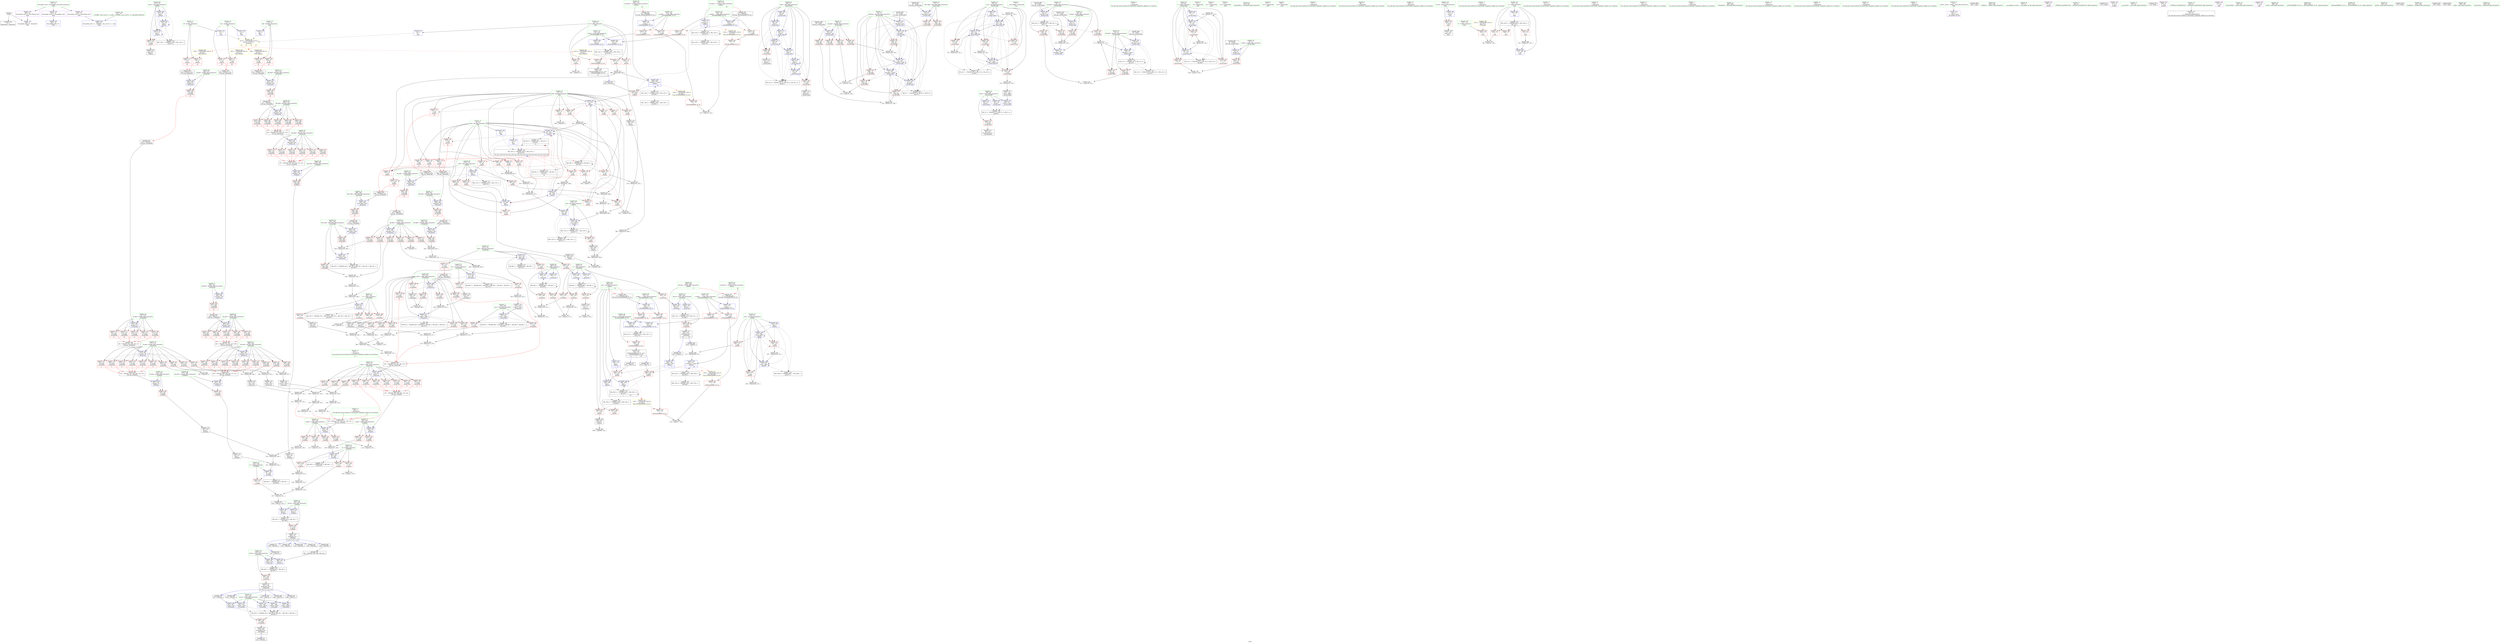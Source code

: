 digraph "SVFG" {
	label="SVFG";

	Node0x557e9f6b18a0 [shape=record,color=grey,label="{NodeID: 0\nNullPtr}"];
	Node0x557e9f6b18a0 -> Node0x557e9f6fb0a0[style=solid];
	Node0x557e9f6b18a0 -> Node0x557e9f70e3d0[style=solid];
	Node0x557e9f714ad0 [shape=record,color=blue,label="{NodeID: 443\n572\<--99\nconti\<--\n_Z4doitv\n}"];
	Node0x557e9f714ad0 -> Node0x557e9f70c540[style=dashed];
	Node0x557e9f714ad0 -> Node0x557e9f714930[style=dashed];
	Node0x557e9f714ad0 -> Node0x557e9f714ad0[style=dashed];
	Node0x557e9f714ad0 -> Node0x557e9f74a900[style=dashed];
	Node0x557e9f70a250 [shape=record,color=red,label="{NodeID: 277\n414\<--373\n\<--B.addr\n_Z3caniiiiiix\n|{<s0>10}}"];
	Node0x557e9f70a250:s0 -> Node0x557e9f7987b0[style=solid,color=red];
	Node0x557e9f6fb2a0 [shape=record,color=black,label="{NodeID: 111\n121\<--120\ntobool\<--\n_Z5calc1iiiiiii\n}"];
	Node0x557e9f704050 [shape=record,color=blue,label="{NodeID: 388\n199\<--191\nHk.addr\<--Hk\n_Z2okiiixx\n}"];
	Node0x557e9f704050 -> Node0x557e9f6fea30[style=dashed];
	Node0x557e9f6ff590 [shape=record,color=red,label="{NodeID: 222\n290\<--268\n\<--Ad.addr\n_Z4can1iiix\n|{<s0>4}}"];
	Node0x557e9f6ff590:s0 -> Node0x557e9f798c30[style=solid,color=red];
	Node0x557e9f6fbbf0 [shape=record,color=green,label="{NodeID: 56\n266\<--267\nretval\<--retval_field_insensitive\n_Z4can1iiix\n}"];
	Node0x557e9f6fbbf0 -> Node0x557e9f6ff3f0[style=solid];
	Node0x557e9f6fbbf0 -> Node0x557e9f704a10[style=solid];
	Node0x557e9f6fbbf0 -> Node0x557e9f704ae0[style=solid];
	Node0x557e9f79cf70 [shape=record,color=black,label="{NodeID: 997\n63 = PHI()\n2nd arg _Z5calc1iiiiiii }"];
	Node0x557e9f79cf70 -> Node0x557e9f70e670[style=solid];
	Node0x557e9f725540 [shape=record,color=grey,label="{NodeID: 665\n113 = Binary(112, 102, )\n}"];
	Node0x557e9f725540 -> Node0x557e9f70edc0[style=solid];
	Node0x557e9f70cfd0 [shape=record,color=red,label="{NodeID: 333\n732\<--722\n\<--__b.addr\n_ZSt3minIxERKT_S2_S2_\n}"];
	Node0x557e9f70cfd0 -> Node0x557e9f7153c0[style=solid];
	Node0x557e9f7028c0 [shape=record,color=red,label="{NodeID: 167\n646\<--15\n\<--Ak\n_Z4doitv\n}"];
	Node0x557e9f7028c0 -> Node0x557e9f721c40[style=solid];
	Node0x557e9f6ee640 [shape=record,color=green,label="{NodeID: 1\n7\<--1\n__dso_handle\<--dummyObj\nGlob }"];
	Node0x557e9f7126d0 [shape=record,color=black,label="{NodeID: 776\nMR_104V_4 = PHI(MR_104V_5, MR_104V_3, )\npts\{567 \}\n|{|<s4>20}}"];
	Node0x557e9f7126d0 -> Node0x557e9f70cbc0[style=dashed];
	Node0x557e9f7126d0 -> Node0x557e9f715080[style=dashed];
	Node0x557e9f7126d0 -> Node0x557e9f749f00[style=dashed];
	Node0x557e9f7126d0 -> Node0x557e9f7126d0[style=dashed];
	Node0x557e9f7126d0:s4 -> Node0x557e9f764c90[style=dashed,color=red];
	Node0x557e9f714ba0 [shape=record,color=blue,label="{NodeID: 444\n570\<--643\nsum\<--add10\n_Z4doitv\n}"];
	Node0x557e9f714ba0 -> Node0x557e9f70c2d0[style=dashed];
	Node0x557e9f714ba0 -> Node0x557e9f70c3a0[style=dashed];
	Node0x557e9f714ba0 -> Node0x557e9f70c470[style=dashed];
	Node0x557e9f714ba0 -> Node0x557e9f714790[style=dashed];
	Node0x557e9f714ba0 -> Node0x557e9f714ba0[style=dashed];
	Node0x557e9f714ba0 -> Node0x557e9f74a400[style=dashed];
	Node0x557e9f70a320 [shape=record,color=red,label="{NodeID: 278\n444\<--373\n\<--B.addr\n_Z3caniiiiiix\n|{<s0>11}}"];
	Node0x557e9f70a320:s0 -> Node0x557e9f7987b0[style=solid,color=red];
	Node0x557e9f6fb370 [shape=record,color=black,label="{NodeID: 112\n155\<--154\nconv\<--add9\n_Z5calc1iiiiiii\n}"];
	Node0x557e9f6fb370 -> Node0x557e9f70f6b0[style=solid];
	Node0x557e9f704120 [shape=record,color=blue,label="{NodeID: 389\n201\<--192\nB.addr\<--B\n_Z2okiiixx\n}"];
	Node0x557e9f704120 -> Node0x557e9f6feb00[style=dashed];
	Node0x557e9f6ff660 [shape=record,color=red,label="{NodeID: 223\n296\<--268\n\<--Ad.addr\n_Z4can1iiix\n|{<s0>5}}"];
	Node0x557e9f6ff660:s0 -> Node0x557e9f798c30[style=solid,color=red];
	Node0x557e9f6fbcc0 [shape=record,color=green,label="{NodeID: 57\n268\<--269\nAd.addr\<--Ad.addr_field_insensitive\n_Z4can1iiix\n}"];
	Node0x557e9f6fbcc0 -> Node0x557e9f6ff4c0[style=solid];
	Node0x557e9f6fbcc0 -> Node0x557e9f6ff590[style=solid];
	Node0x557e9f6fbcc0 -> Node0x557e9f6ff660[style=solid];
	Node0x557e9f6fbcc0 -> Node0x557e9f6ff730[style=solid];
	Node0x557e9f6fbcc0 -> Node0x557e9f6ff800[style=solid];
	Node0x557e9f6fbcc0 -> Node0x557e9f6ff8d0[style=solid];
	Node0x557e9f6fbcc0 -> Node0x557e9f6ff9a0[style=solid];
	Node0x557e9f6fbcc0 -> Node0x557e9f6ffa70[style=solid];
	Node0x557e9f6fbcc0 -> Node0x557e9f6ffb40[style=solid];
	Node0x557e9f6fbcc0 -> Node0x557e9f7046d0[style=solid];
	Node0x557e9f79d040 [shape=record,color=black,label="{NodeID: 998\n64 = PHI()\n3rd arg _Z5calc1iiiiiii }"];
	Node0x557e9f79d040 -> Node0x557e9f70e740[style=solid];
	Node0x557e9f7256c0 [shape=record,color=grey,label="{NodeID: 666\n405 = Binary(403, 404, )\n}"];
	Node0x557e9f7256c0 -> Node0x557e9f705230[style=solid];
	Node0x557e9f70d0a0 [shape=record,color=red,label="{NodeID: 334\n727\<--726\n\<--\n_ZSt3minIxERKT_S2_S2_\n}"];
	Node0x557e9f70d0a0 -> Node0x557e9f7283c0[style=solid];
	Node0x557e9f702990 [shape=record,color=red,label="{NodeID: 168\n655\<--15\n\<--Ak\n_Z4doitv\n}"];
	Node0x557e9f702990 -> Node0x557e9f726a40[style=solid];
	Node0x557e9f6d8c20 [shape=record,color=green,label="{NodeID: 2\n9\<--1\n\<--dummyObj\nCan only get source location for instruction, argument, global var or function.}"];
	Node0x557e9f714c70 [shape=record,color=blue,label="{NodeID: 445\n578\<--9\nref.tmp11\<--\n_Z4doitv\n|{|<s2>18}}"];
	Node0x557e9f714c70 -> Node0x557e9f70caf0[style=dashed];
	Node0x557e9f714c70 -> Node0x557e9f752b00[style=dashed];
	Node0x557e9f714c70:s2 -> Node0x557e9f7659e0[style=dashed,color=red];
	Node0x557e9f70a3f0 [shape=record,color=red,label="{NodeID: 279\n456\<--373\n\<--B.addr\n_Z3caniiiiiix\n|{<s0>12}}"];
	Node0x557e9f70a3f0:s0 -> Node0x557e9f7987b0[style=solid,color=red];
	Node0x557e9f6fb440 [shape=record,color=black,label="{NodeID: 113\n168\<--167\ntobool14\<--\n_Z5calc1iiiiiii\n}"];
	Node0x557e9f749500 [shape=record,color=black,label="{NodeID: 722\nMR_92V_8 = PHI(MR_92V_7, MR_92V_1, )\npts\{10 \}\n|{<s0>25}}"];
	Node0x557e9f749500:s0 -> Node0x557e9f74d100[style=dashed,color=blue];
	Node0x557e9f7041f0 [shape=record,color=blue,label="{NodeID: 390\n203\<--193\nl.addr\<--l\n_Z2okiiixx\n}"];
	Node0x557e9f7041f0 -> Node0x557e9f6febd0[style=dashed];
	Node0x557e9f7041f0 -> Node0x557e9f6feca0[style=dashed];
	Node0x557e9f6ff730 [shape=record,color=red,label="{NodeID: 224\n303\<--268\n\<--Ad.addr\n_Z4can1iiix\n|{<s0>6}}"];
	Node0x557e9f6ff730:s0 -> Node0x557e9f798c30[style=solid,color=red];
	Node0x557e9f6fbd90 [shape=record,color=green,label="{NodeID: 58\n270\<--271\nHk.addr\<--Hk.addr_field_insensitive\n_Z4can1iiix\n}"];
	Node0x557e9f6fbd90 -> Node0x557e9f6ffc10[style=solid];
	Node0x557e9f6fbd90 -> Node0x557e9f707d30[style=solid];
	Node0x557e9f6fbd90 -> Node0x557e9f707dc0[style=solid];
	Node0x557e9f6fbd90 -> Node0x557e9f707e90[style=solid];
	Node0x557e9f6fbd90 -> Node0x557e9f707f60[style=solid];
	Node0x557e9f6fbd90 -> Node0x557e9f708030[style=solid];
	Node0x557e9f6fbd90 -> Node0x557e9f7047a0[style=solid];
	Node0x557e9f79d110 [shape=record,color=black,label="{NodeID: 999\n65 = PHI()\n4th arg _Z5calc1iiiiiii }"];
	Node0x557e9f79d110 -> Node0x557e9f70e810[style=solid];
	Node0x557e9f725840 [shape=record,color=grey,label="{NodeID: 667\n118 = Binary(117, 102, )\n}"];
	Node0x557e9f725840 -> Node0x557e9f70ef60[style=solid];
	Node0x557e9f70d170 [shape=record,color=red,label="{NodeID: 335\n729\<--728\n\<--\n_ZSt3minIxERKT_S2_S2_\n}"];
	Node0x557e9f70d170 -> Node0x557e9f7283c0[style=solid];
	Node0x557e9f702a60 [shape=record,color=red,label="{NodeID: 169\n659\<--15\n\<--Ak\n_Z4doitv\n}"];
	Node0x557e9f702a60 -> Node0x557e9f700cc0[style=solid];
	Node0x557e9f6d8cb0 [shape=record,color=green,label="{NodeID: 3\n21\<--1\n.str\<--dummyObj\nGlob }"];
	Node0x557e9f714d40 [shape=record,color=blue,label="{NodeID: 446\n580\<--648\nref.tmp12\<--sub13\n_Z4doitv\n|{|<s2>18}}"];
	Node0x557e9f714d40 -> Node0x557e9f70caf0[style=dashed];
	Node0x557e9f714d40 -> Node0x557e9f753000[style=dashed];
	Node0x557e9f714d40:s2 -> Node0x557e9f765af0[style=dashed,color=red];
	Node0x557e9f70a4c0 [shape=record,color=red,label="{NodeID: 280\n471\<--373\n\<--B.addr\n_Z3caniiiiiix\n|{<s0>13}}"];
	Node0x557e9f70a4c0:s0 -> Node0x557e9f7987b0[style=solid,color=red];
	Node0x557e9f6ffd50 [shape=record,color=black,label="{NodeID: 114\n60\<--185\n_Z5calc1iiiiiii_ret\<--\n_Z5calc1iiiiiii\n}"];
	Node0x557e9f749a00 [shape=record,color=black,label="{NodeID: 723\nMR_98V_5 = PHI(MR_98V_2, MR_98V_1, )\npts\{16 \}\n|{<s0>25}}"];
	Node0x557e9f749a00:s0 -> Node0x557e9f74d100[style=dashed,color=blue];
	Node0x557e9f7042c0 [shape=record,color=blue,label="{NodeID: 391\n205\<--194\nx.addr\<--x\n_Z2okiiixx\n}"];
	Node0x557e9f7042c0 -> Node0x557e9f6fed70[style=dashed];
	Node0x557e9f7042c0 -> Node0x557e9f6fee40[style=dashed];
	Node0x557e9f7042c0 -> Node0x557e9f6fef10[style=dashed];
	Node0x557e9f7042c0 -> Node0x557e9f6fefe0[style=dashed];
	Node0x557e9f6ff800 [shape=record,color=red,label="{NodeID: 225\n308\<--268\n\<--Ad.addr\n_Z4can1iiix\n}"];
	Node0x557e9f6ff800 -> Node0x557e9f724c40[style=solid];
	Node0x557e9f6fbe60 [shape=record,color=green,label="{NodeID: 59\n272\<--273\nB.addr\<--B.addr_field_insensitive\n_Z4can1iiix\n}"];
	Node0x557e9f6fbe60 -> Node0x557e9f708100[style=solid];
	Node0x557e9f6fbe60 -> Node0x557e9f7081d0[style=solid];
	Node0x557e9f6fbe60 -> Node0x557e9f7082a0[style=solid];
	Node0x557e9f6fbe60 -> Node0x557e9f708370[style=solid];
	Node0x557e9f6fbe60 -> Node0x557e9f708440[style=solid];
	Node0x557e9f6fbe60 -> Node0x557e9f708510[style=solid];
	Node0x557e9f6fbe60 -> Node0x557e9f7085e0[style=solid];
	Node0x557e9f6fbe60 -> Node0x557e9f7086b0[style=solid];
	Node0x557e9f6fbe60 -> Node0x557e9f708780[style=solid];
	Node0x557e9f6fbe60 -> Node0x557e9f708850[style=solid];
	Node0x557e9f6fbe60 -> Node0x557e9f704870[style=solid];
	Node0x557e9f79d1e0 [shape=record,color=black,label="{NodeID: 1000\n66 = PHI()\n5th arg _Z5calc1iiiiiii }"];
	Node0x557e9f79d1e0 -> Node0x557e9f70e8e0[style=solid];
	Node0x557e9f7259c0 [shape=record,color=grey,label="{NodeID: 668\n131 = Binary(130, 102, )\n}"];
	Node0x557e9f7259c0 -> Node0x557e9f70f2a0[style=solid];
	Node0x557e9f70d240 [shape=record,color=red,label="{NodeID: 336\n763\<--743\n\<--retval\n_ZSt3maxIiERKT_S2_S2_\n}"];
	Node0x557e9f70d240 -> Node0x557e9f7010d0[style=solid];
	Node0x557e9f702b30 [shape=record,color=red,label="{NodeID: 170\n674\<--15\n\<--Ak\n_Z4doitv\n|{<s0>19}}"];
	Node0x557e9f702b30:s0 -> Node0x557e9f79cad0[style=solid,color=red];
	Node0x557e9f6d8d40 [shape=record,color=green,label="{NodeID: 4\n23\<--1\n.str.1\<--dummyObj\nGlob }"];
	Node0x557e9f714e10 [shape=record,color=blue,label="{NodeID: 447\n15\<--653\nAk\<--\n_Z4doitv\n}"];
	Node0x557e9f714e10 -> Node0x557e9f702990[style=dashed];
	Node0x557e9f714e10 -> Node0x557e9f702a60[style=dashed];
	Node0x557e9f714e10 -> Node0x557e9f702b30[style=dashed];
	Node0x557e9f714e10 -> Node0x557e9f702c00[style=dashed];
	Node0x557e9f714e10 -> Node0x557e9f702cd0[style=dashed];
	Node0x557e9f714e10 -> Node0x557e9f702da0[style=dashed];
	Node0x557e9f714e10 -> Node0x557e9f751200[style=dashed];
	Node0x557e9f70a590 [shape=record,color=red,label="{NodeID: 281\n396\<--375\n\<--l.addr\n_Z3caniiiiiix\n|{<s0>9}}"];
	Node0x557e9f70a590:s0 -> Node0x557e9f7989f0[style=solid,color=red];
	Node0x557e9f6ffe20 [shape=record,color=black,label="{NodeID: 115\n228\<--227\nconv\<--\n_Z2okiiixx\n}"];
	Node0x557e9f6ffe20 -> Node0x557e9f722840[style=solid];
	Node0x557e9f749f00 [shape=record,color=black,label="{NodeID: 724\nMR_104V_8 = PHI(MR_104V_4, MR_104V_3, )\npts\{567 \}\n}"];
	Node0x557e9f749f00 -> Node0x557e9f70c130[style=dashed];
	Node0x557e9f749f00 -> Node0x557e9f70c200[style=dashed];
	Node0x557e9f704390 [shape=record,color=blue,label="{NodeID: 392\n195\<--225\nretval\<--\n_Z2okiiixx\n}"];
	Node0x557e9f704390 -> Node0x557e9f747200[style=dashed];
	Node0x557e9f6ff8d0 [shape=record,color=red,label="{NodeID: 226\n317\<--268\n\<--Ad.addr\n_Z4can1iiix\n|{<s0>7}}"];
	Node0x557e9f6ff8d0:s0 -> Node0x557e9f798c30[style=solid,color=red];
	Node0x557e9f6fbf30 [shape=record,color=green,label="{NodeID: 60\n274\<--275\nl.addr\<--l.addr_field_insensitive\n_Z4can1iiix\n}"];
	Node0x557e9f6fbf30 -> Node0x557e9f708920[style=solid];
	Node0x557e9f6fbf30 -> Node0x557e9f7089f0[style=solid];
	Node0x557e9f6fbf30 -> Node0x557e9f708ac0[style=solid];
	Node0x557e9f6fbf30 -> Node0x557e9f708b90[style=solid];
	Node0x557e9f6fbf30 -> Node0x557e9f708c60[style=solid];
	Node0x557e9f6fbf30 -> Node0x557e9f708d30[style=solid];
	Node0x557e9f6fbf30 -> Node0x557e9f708e00[style=solid];
	Node0x557e9f6fbf30 -> Node0x557e9f708ed0[style=solid];
	Node0x557e9f6fbf30 -> Node0x557e9f708fa0[style=solid];
	Node0x557e9f6fbf30 -> Node0x557e9f709070[style=solid];
	Node0x557e9f6fbf30 -> Node0x557e9f704940[style=solid];
	Node0x557e9f79d2b0 [shape=record,color=black,label="{NodeID: 1001\n67 = PHI()\n6th arg _Z5calc1iiiiiii }"];
	Node0x557e9f79d2b0 -> Node0x557e9f70e9b0[style=solid];
	Node0x557e9f725b40 [shape=record,color=grey,label="{NodeID: 669\n677 = Binary(669, 676, )\n}"];
	Node0x557e9f725b40 -> Node0x557e9f714fb0[style=solid];
	Node0x557e9f70d310 [shape=record,color=red,label="{NodeID: 337\n751\<--745\n\<--__a.addr\n_ZSt3maxIiERKT_S2_S2_\n}"];
	Node0x557e9f70d310 -> Node0x557e9f70d650[style=solid];
	Node0x557e9f702c00 [shape=record,color=red,label="{NodeID: 171\n682\<--15\n\<--Ak\n_Z4doitv\n}"];
	Node0x557e9f702c00 -> Node0x557e9f729140[style=solid];
	Node0x557e9f6d8dd0 [shape=record,color=green,label="{NodeID: 5\n25\<--1\n.str.2\<--dummyObj\nGlob }"];
	Node0x557e9f797240 [shape=record,color=black,label="{NodeID: 946\n716 = PHI(566, 566, )\n0th arg _ZSt3minIxERKT_S2_S2_ }"];
	Node0x557e9f797240 -> Node0x557e9f715220[style=solid];
	Node0x557e9f714ee0 [shape=record,color=blue,label="{NodeID: 448\n8\<--657\nHd\<--sub15\n_Z4doitv\n}"];
	Node0x557e9f714ee0 -> Node0x557e9f701d60[style=dashed];
	Node0x557e9f714ee0 -> Node0x557e9f701f00[style=dashed];
	Node0x557e9f714ee0 -> Node0x557e9f701fd0[style=dashed];
	Node0x557e9f714ee0 -> Node0x557e9f714860[style=dashed];
	Node0x557e9f714ee0 -> Node0x557e9f714ee0[style=dashed];
	Node0x557e9f714ee0 -> Node0x557e9f749500[style=dashed];
	Node0x557e9f70a660 [shape=record,color=red,label="{NodeID: 282\n409\<--375\n\<--l.addr\n_Z3caniiiiiix\n}"];
	Node0x557e9f70a660 -> Node0x557e9f728cc0[style=solid];
	Node0x557e9f6ffef0 [shape=record,color=black,label="{NodeID: 116\n233\<--232\nconv2\<--\n_Z2okiiixx\n}"];
	Node0x557e9f6ffef0 -> Node0x557e9f7229c0[style=solid];
	Node0x557e9f74a400 [shape=record,color=black,label="{NodeID: 725\nMR_108V_8 = PHI(MR_108V_7, MR_108V_1, )\npts\{571 \}\n}"];
	Node0x557e9f704460 [shape=record,color=blue,label="{NodeID: 393\n207\<--235\nA\<--add\n_Z2okiiixx\n}"];
	Node0x557e9f704460 -> Node0x557e9f6ff0b0[style=dashed];
	Node0x557e9f704460 -> Node0x557e9f7453d0[style=dashed];
	Node0x557e9f6ff9a0 [shape=record,color=red,label="{NodeID: 227\n322\<--268\n\<--Ad.addr\n_Z4can1iiix\n}"];
	Node0x557e9f6ff9a0 -> Node0x557e9f7217c0[style=solid];
	Node0x557e9f6fc000 [shape=record,color=green,label="{NodeID: 61\n351\<--352\n_Z3caniiiiiix\<--_Z3caniiiiiix_field_insensitive\n}"];
	Node0x557e9f725cc0 [shape=record,color=grey,label="{NodeID: 670\n159 = Binary(158, 102, )\n}"];
	Node0x557e9f725cc0 -> Node0x557e9f70f780[style=solid];
	Node0x557e9f70d3e0 [shape=record,color=red,label="{NodeID: 338\n760\<--745\n\<--__a.addr\n_ZSt3maxIiERKT_S2_S2_\n}"];
	Node0x557e9f70d3e0 -> Node0x557e9f7157d0[style=solid];
	Node0x557e9f702cd0 [shape=record,color=red,label="{NodeID: 172\n686\<--15\n\<--Ak\n_Z4doitv\n}"];
	Node0x557e9f702cd0 -> Node0x557e9f726140[style=solid];
	Node0x557e9f6d9710 [shape=record,color=green,label="{NodeID: 6\n27\<--1\n.str.3\<--dummyObj\nGlob }"];
	Node0x557e9f7974c0 [shape=record,color=black,label="{NodeID: 947\n717 = PHI(568, 582, )\n1st arg _ZSt3minIxERKT_S2_S2_ }"];
	Node0x557e9f7974c0 -> Node0x557e9f7152f0[style=solid];
	Node0x557e9f714fb0 [shape=record,color=blue,label="{NodeID: 449\n582\<--677\nref.tmp21\<--add23\n_Z4doitv\n|{|<s2>20}}"];
	Node0x557e9f714fb0 -> Node0x557e9f70cbc0[style=dashed];
	Node0x557e9f714fb0 -> Node0x557e9f753500[style=dashed];
	Node0x557e9f714fb0:s2 -> Node0x557e9f764f30[style=dashed,color=red];
	Node0x557e9f70a730 [shape=record,color=red,label="{NodeID: 283\n415\<--375\n\<--l.addr\n_Z3caniiiiiix\n|{<s0>10}}"];
	Node0x557e9f70a730:s0 -> Node0x557e9f7989f0[style=solid,color=red];
	Node0x557e9f6fffc0 [shape=record,color=black,label="{NodeID: 117\n246\<--245\nconv4\<--\n_Z2okiiixx\n}"];
	Node0x557e9f6fffc0 -> Node0x557e9f7262c0[style=solid];
	Node0x557e9f74a900 [shape=record,color=black,label="{NodeID: 726\nMR_110V_7 = PHI(MR_110V_3, MR_110V_1, )\npts\{573 \}\n}"];
	Node0x557e9f704530 [shape=record,color=blue,label="{NodeID: 394\n209\<--239\nX\<--sub\n_Z2okiiixx\n}"];
	Node0x557e9f704530 -> Node0x557e9f6ff180[style=dashed];
	Node0x557e9f704530 -> Node0x557e9f6ff250[style=dashed];
	Node0x557e9f704530 -> Node0x557e9f6ff320[style=dashed];
	Node0x557e9f704530 -> Node0x557e9f746d30[style=dashed];
	Node0x557e9f6ffa70 [shape=record,color=red,label="{NodeID: 228\n331\<--268\n\<--Ad.addr\n_Z4can1iiix\n|{<s0>8}}"];
	Node0x557e9f6ffa70:s0 -> Node0x557e9f798c30[style=solid,color=red];
	Node0x557e9f6fc100 [shape=record,color=green,label="{NodeID: 62\n361\<--362\nretval\<--retval_field_insensitive\n_Z3caniiiiiix\n}"];
	Node0x557e9f6fc100 -> Node0x557e9f709140[style=solid];
	Node0x557e9f6fc100 -> Node0x557e9f705160[style=solid];
	Node0x557e9f6fc100 -> Node0x557e9f705300[style=solid];
	Node0x557e9f6fc100 -> Node0x557e9f705710[style=solid];
	Node0x557e9f6fc100 -> Node0x557e9f7057e0[style=solid];
	Node0x557e9f6fc100 -> Node0x557e9f7058b0[style=solid];
	Node0x557e9f725e40 [shape=record,color=grey,label="{NodeID: 671\n239 = Binary(237, 238, )\n}"];
	Node0x557e9f725e40 -> Node0x557e9f704530[style=solid];
	Node0x557e9f70d4b0 [shape=record,color=red,label="{NodeID: 339\n753\<--747\n\<--__b.addr\n_ZSt3maxIiERKT_S2_S2_\n}"];
	Node0x557e9f70d4b0 -> Node0x557e9f70d720[style=solid];
	Node0x557e9f702da0 [shape=record,color=red,label="{NodeID: 173\n689\<--15\n\<--Ak\n_Z4doitv\n}"];
	Node0x557e9f702da0 -> Node0x557e9f7250c0[style=solid];
	Node0x557e9f6d97a0 [shape=record,color=green,label="{NodeID: 7\n29\<--1\n.str.4\<--dummyObj\nGlob }"];
	Node0x557e9f797640 [shape=record,color=black,label="{NodeID: 948\n354 = PHI(535, )\n0th arg _Z3caniiiiiix }"];
	Node0x557e9f797640 -> Node0x557e9f704bb0[style=solid];
	Node0x557e9f715080 [shape=record,color=blue,label="{NodeID: 450\n566\<--680\nans\<--\n_Z4doitv\n}"];
	Node0x557e9f715080 -> Node0x557e9f7126d0[style=dashed];
	Node0x557e9f70a800 [shape=record,color=red,label="{NodeID: 284\n425\<--375\n\<--l.addr\n_Z3caniiiiiix\n}"];
	Node0x557e9f70a800 -> Node0x557e9f7244c0[style=solid];
	Node0x557e9f700090 [shape=record,color=black,label="{NodeID: 118\n189\<--257\n_Z2okiiixx_ret\<--\n_Z2okiiixx\n|{<s0>3|<s1>4|<s2>5|<s3>6|<s4>7|<s5>8}}"];
	Node0x557e9f700090:s0 -> Node0x557e9f79b710[style=solid,color=blue];
	Node0x557e9f700090:s1 -> Node0x557e9f79b600[style=solid,color=blue];
	Node0x557e9f700090:s2 -> Node0x557e9f79ad30[style=solid,color=blue];
	Node0x557e9f700090:s3 -> Node0x557e9f79ac20[style=solid,color=blue];
	Node0x557e9f700090:s4 -> Node0x557e9f79aa40[style=solid,color=blue];
	Node0x557e9f700090:s5 -> Node0x557e9f79a810[style=solid,color=blue];
	Node0x557e9f74ae00 [shape=record,color=black,label="{NodeID: 727\nMR_112V_3 = PHI(MR_112V_2, MR_112V_1, )\npts\{575 \}\n}"];
	Node0x557e9f704600 [shape=record,color=blue,label="{NodeID: 395\n195\<--254\nretval\<--\n_Z2okiiixx\n}"];
	Node0x557e9f704600 -> Node0x557e9f747200[style=dashed];
	Node0x557e9f6ffb40 [shape=record,color=red,label="{NodeID: 229\n336\<--268\n\<--Ad.addr\n_Z4can1iiix\n}"];
	Node0x557e9f6ffb40 -> Node0x557e9f723440[style=solid];
	Node0x557e9f6fc1d0 [shape=record,color=green,label="{NodeID: 63\n363\<--364\nHd.addr\<--Hd.addr_field_insensitive\n_Z3caniiiiiix\n}"];
	Node0x557e9f6fc1d0 -> Node0x557e9f709210[style=solid];
	Node0x557e9f6fc1d0 -> Node0x557e9f704bb0[style=solid];
	Node0x557e9f725fc0 [shape=record,color=grey,label="{NodeID: 672\n688 = Binary(687, 102, )\n}"];
	Node0x557e9f725fc0 -> Node0x557e9f7250c0[style=solid];
	Node0x557e9f70d580 [shape=record,color=red,label="{NodeID: 340\n757\<--747\n\<--__b.addr\n_ZSt3maxIiERKT_S2_S2_\n}"];
	Node0x557e9f70d580 -> Node0x557e9f715700[style=solid];
	Node0x557e9f702e70 [shape=record,color=red,label="{NodeID: 174\n594\<--17\n\<--B\n_Z4doitv\n|{<s0>16}}"];
	Node0x557e9f702e70:s0 -> Node0x557e9f79cc50[style=solid,color=red];
	Node0x557e9f6d9830 [shape=record,color=green,label="{NodeID: 8\n32\<--1\n\<--dummyObj\nCan only get source location for instruction, argument, global var or function.}"];
	Node0x557e9f797750 [shape=record,color=black,label="{NodeID: 949\n355 = PHI(536, )\n1st arg _Z3caniiiiiix }"];
	Node0x557e9f797750 -> Node0x557e9f704c80[style=solid];
	Node0x557e9f715150 [shape=record,color=blue,label="{NodeID: 451\n576\<--690\npre\<--div29\n_Z4doitv\n}"];
	Node0x557e9f715150 -> Node0x557e9f752600[style=dashed];
	Node0x557e9f70a8d0 [shape=record,color=red,label="{NodeID: 285\n448\<--375\n\<--l.addr\n_Z3caniiiiiix\n}"];
	Node0x557e9f70a8d0 -> Node0x557e9f724640[style=solid];
	Node0x557e9f700160 [shape=record,color=black,label="{NodeID: 119\n311\<--310\nconv\<--div\n_Z4can1iiix\n}"];
	Node0x557e9f700160 -> Node0x557e9f724ac0[style=solid];
	Node0x557e9f74b300 [shape=record,color=black,label="{NodeID: 728\nMR_114V_8 = PHI(MR_114V_3, MR_114V_1, )\npts\{577 \}\n}"];
	Node0x557e9f7046d0 [shape=record,color=blue,label="{NodeID: 396\n268\<--262\nAd.addr\<--Ad\n_Z4can1iiix\n}"];
	Node0x557e9f7046d0 -> Node0x557e9f6ff4c0[style=dashed];
	Node0x557e9f7046d0 -> Node0x557e9f6ff590[style=dashed];
	Node0x557e9f7046d0 -> Node0x557e9f6ff660[style=dashed];
	Node0x557e9f7046d0 -> Node0x557e9f6ff730[style=dashed];
	Node0x557e9f7046d0 -> Node0x557e9f6ff800[style=dashed];
	Node0x557e9f7046d0 -> Node0x557e9f6ff8d0[style=dashed];
	Node0x557e9f7046d0 -> Node0x557e9f6ff9a0[style=dashed];
	Node0x557e9f7046d0 -> Node0x557e9f6ffa70[style=dashed];
	Node0x557e9f7046d0 -> Node0x557e9f6ffb40[style=dashed];
	Node0x557e9f6ffc10 [shape=record,color=red,label="{NodeID: 230\n284\<--270\n\<--Hk.addr\n_Z4can1iiix\n|{<s0>3}}"];
	Node0x557e9f6ffc10:s0 -> Node0x557e9f798f40[style=solid,color=red];
	Node0x557e9f6fc2a0 [shape=record,color=green,label="{NodeID: 64\n365\<--366\nHd1.addr\<--Hd1.addr_field_insensitive\n_Z3caniiiiiix\n}"];
	Node0x557e9f6fc2a0 -> Node0x557e9f7092e0[style=solid];
	Node0x557e9f6fc2a0 -> Node0x557e9f7093b0[style=solid];
	Node0x557e9f6fc2a0 -> Node0x557e9f704c80[style=solid];
	Node0x557e9f6fc2a0 -> Node0x557e9f705570[style=solid];
	Node0x557e9f726140 [shape=record,color=grey,label="{NodeID: 673\n687 = Binary(685, 686, )\n}"];
	Node0x557e9f726140 -> Node0x557e9f725fc0[style=solid];
	Node0x557e9f70d650 [shape=record,color=red,label="{NodeID: 341\n752\<--751\n\<--\n_ZSt3maxIiERKT_S2_S2_\n}"];
	Node0x557e9f70d650 -> Node0x557e9f727640[style=solid];
	Node0x557e9f702f40 [shape=record,color=red,label="{NodeID: 175\n675\<--17\n\<--B\n_Z4doitv\n|{<s0>19}}"];
	Node0x557e9f702f40:s0 -> Node0x557e9f79cc50[style=solid,color=red];
	Node0x557e9f6d98c0 [shape=record,color=green,label="{NodeID: 9\n99\<--1\n\<--dummyObj\nCan only get source location for instruction, argument, global var or function.}"];
	Node0x557e9f797860 [shape=record,color=black,label="{NodeID: 950\n356 = PHI(537, )\n2nd arg _Z3caniiiiiix }"];
	Node0x557e9f797860 -> Node0x557e9f704d50[style=solid];
	Node0x557e9f715220 [shape=record,color=blue,label="{NodeID: 452\n720\<--716\n__a.addr\<--__a\n_ZSt3minIxERKT_S2_S2_\n}"];
	Node0x557e9f715220 -> Node0x557e9f70cd60[style=dashed];
	Node0x557e9f715220 -> Node0x557e9f70ce30[style=dashed];
	Node0x557e9f70a9a0 [shape=record,color=red,label="{NodeID: 286\n458\<--375\n\<--l.addr\n_Z3caniiiiiix\n}"];
	Node0x557e9f70a9a0 -> Node0x557e9f722240[style=solid];
	Node0x557e9f700230 [shape=record,color=black,label="{NodeID: 120\n325\<--324\nconv8\<--div7\n_Z4can1iiix\n}"];
	Node0x557e9f700230 -> Node0x557e9f7214c0[style=solid];
	Node0x557e9f74b800 [shape=record,color=black,label="{NodeID: 729\nMR_116V_5 = PHI(MR_116V_2, MR_116V_1, )\npts\{579 \}\n}"];
	Node0x557e9f7047a0 [shape=record,color=blue,label="{NodeID: 397\n270\<--263\nHk.addr\<--Hk\n_Z4can1iiix\n}"];
	Node0x557e9f7047a0 -> Node0x557e9f6ffc10[style=dashed];
	Node0x557e9f7047a0 -> Node0x557e9f707d30[style=dashed];
	Node0x557e9f7047a0 -> Node0x557e9f707dc0[style=dashed];
	Node0x557e9f7047a0 -> Node0x557e9f707e90[style=dashed];
	Node0x557e9f7047a0 -> Node0x557e9f707f60[style=dashed];
	Node0x557e9f7047a0 -> Node0x557e9f708030[style=dashed];
	Node0x557e9f707d30 [shape=record,color=red,label="{NodeID: 231\n291\<--270\n\<--Hk.addr\n_Z4can1iiix\n|{<s0>4}}"];
	Node0x557e9f707d30:s0 -> Node0x557e9f798f40[style=solid,color=red];
	Node0x557e9f6fc370 [shape=record,color=green,label="{NodeID: 65\n367\<--368\nAd.addr\<--Ad.addr_field_insensitive\n_Z3caniiiiiix\n}"];
	Node0x557e9f6fc370 -> Node0x557e9f709480[style=solid];
	Node0x557e9f6fc370 -> Node0x557e9f709550[style=solid];
	Node0x557e9f6fc370 -> Node0x557e9f709620[style=solid];
	Node0x557e9f6fc370 -> Node0x557e9f7096f0[style=solid];
	Node0x557e9f6fc370 -> Node0x557e9f7097c0[style=solid];
	Node0x557e9f6fc370 -> Node0x557e9f704d50[style=solid];
	Node0x557e9f7262c0 [shape=record,color=grey,label="{NodeID: 674\n248 = Binary(246, 247, )\n}"];
	Node0x557e9f7262c0 -> Node0x557e9f726440[style=solid];
	Node0x557e9f70d720 [shape=record,color=red,label="{NodeID: 342\n754\<--753\n\<--\n_ZSt3maxIiERKT_S2_S2_\n}"];
	Node0x557e9f70d720 -> Node0x557e9f727640[style=solid];
	Node0x557e9f703010 [shape=record,color=red,label="{NodeID: 176\n602\<--19\n\<--D\n_Z4doitv\n}"];
	Node0x557e9f703010 -> Node0x557e9f7295c0[style=solid];
	Node0x557e9f6d9950 [shape=record,color=green,label="{NodeID: 10\n102\<--1\n\<--dummyObj\nCan only get source location for instruction, argument, global var or function.}"];
	Node0x557e9f797970 [shape=record,color=black,label="{NodeID: 951\n357 = PHI(538, )\n3rd arg _Z3caniiiiiix }"];
	Node0x557e9f797970 -> Node0x557e9f704e20[style=solid];
	Node0x557e9f7152f0 [shape=record,color=blue,label="{NodeID: 453\n722\<--717\n__b.addr\<--__b\n_ZSt3minIxERKT_S2_S2_\n}"];
	Node0x557e9f7152f0 -> Node0x557e9f70cf00[style=dashed];
	Node0x557e9f7152f0 -> Node0x557e9f70cfd0[style=dashed];
	Node0x557e9f70aa70 [shape=record,color=red,label="{NodeID: 287\n460\<--375\n\<--l.addr\n_Z3caniiiiiix\n}"];
	Node0x557e9f70aa70 -> Node0x557e9f721dc0[style=solid];
	Node0x557e9f700300 [shape=record,color=black,label="{NodeID: 121\n339\<--338\nconv13\<--div12\n_Z4can1iiix\n}"];
	Node0x557e9f700300 -> Node0x557e9f7232c0[style=solid];
	Node0x557e9f74bd00 [shape=record,color=black,label="{NodeID: 730\nMR_118V_5 = PHI(MR_118V_2, MR_118V_1, )\npts\{581 \}\n}"];
	Node0x557e9f704870 [shape=record,color=blue,label="{NodeID: 398\n272\<--264\nB.addr\<--B\n_Z4can1iiix\n}"];
	Node0x557e9f704870 -> Node0x557e9f708100[style=dashed];
	Node0x557e9f704870 -> Node0x557e9f7081d0[style=dashed];
	Node0x557e9f704870 -> Node0x557e9f7082a0[style=dashed];
	Node0x557e9f704870 -> Node0x557e9f708370[style=dashed];
	Node0x557e9f704870 -> Node0x557e9f708440[style=dashed];
	Node0x557e9f704870 -> Node0x557e9f708510[style=dashed];
	Node0x557e9f704870 -> Node0x557e9f7085e0[style=dashed];
	Node0x557e9f704870 -> Node0x557e9f7086b0[style=dashed];
	Node0x557e9f704870 -> Node0x557e9f708780[style=dashed];
	Node0x557e9f704870 -> Node0x557e9f708850[style=dashed];
	Node0x557e9f707dc0 [shape=record,color=red,label="{NodeID: 232\n297\<--270\n\<--Hk.addr\n_Z4can1iiix\n|{<s0>5}}"];
	Node0x557e9f707dc0:s0 -> Node0x557e9f798f40[style=solid,color=red];
	Node0x557e9f6fc440 [shape=record,color=green,label="{NodeID: 66\n369\<--370\nHk.addr\<--Hk.addr_field_insensitive\n_Z3caniiiiiix\n}"];
	Node0x557e9f6fc440 -> Node0x557e9f709890[style=solid];
	Node0x557e9f6fc440 -> Node0x557e9f709960[style=solid];
	Node0x557e9f6fc440 -> Node0x557e9f709a30[style=solid];
	Node0x557e9f6fc440 -> Node0x557e9f709b00[style=solid];
	Node0x557e9f6fc440 -> Node0x557e9f709bd0[style=solid];
	Node0x557e9f6fc440 -> Node0x557e9f704e20[style=solid];
	Node0x557e9f726440 [shape=record,color=grey,label="{NodeID: 675\n249 = Binary(248, 231, )\n}"];
	Node0x557e9f726440 -> Node0x557e9f7265c0[style=solid];
	Node0x557e9f70d7f0 [shape=record,color=red,label="{NodeID: 343\n795\<--771\n\<--retval\nmain\n}"];
	Node0x557e9f70d7f0 -> Node0x557e9f7011a0[style=solid];
	Node0x557e9f7030e0 [shape=record,color=red,label="{NodeID: 177\n622\<--19\n\<--D\n_Z4doitv\n}"];
	Node0x557e9f7030e0 -> Node0x557e9f722e40[style=solid];
	Node0x557e9f6d99e0 [shape=record,color=green,label="{NodeID: 11\n124\<--1\n\<--dummyObj\nCan only get source location for instruction, argument, global var or function.}"];
	Node0x557e9f797ab0 [shape=record,color=black,label="{NodeID: 952\n358 = PHI(539, )\n4th arg _Z3caniiiiiix }"];
	Node0x557e9f797ab0 -> Node0x557e9f704ef0[style=solid];
	Node0x557e9f7208c0 [shape=record,color=black,label="{NodeID: 620\n254 = PHI(225, 252, )\n}"];
	Node0x557e9f7208c0 -> Node0x557e9f704600[style=solid];
	Node0x557e9f7153c0 [shape=record,color=blue,label="{NodeID: 454\n718\<--732\nretval\<--\n_ZSt3minIxERKT_S2_S2_\n}"];
	Node0x557e9f7153c0 -> Node0x557e9f74c700[style=dashed];
	Node0x557e9f70ab40 [shape=record,color=red,label="{NodeID: 288\n473\<--375\n\<--l.addr\n_Z3caniiiiiix\n}"];
	Node0x557e9f70ab40 -> Node0x557e9f722cc0[style=solid];
	Node0x557e9f7003d0 [shape=record,color=black,label="{NodeID: 122\n261\<--349\n_Z4can1iiix_ret\<--\n_Z4can1iiix\n|{<s0>9|<s1>10|<s2>11|<s3>12|<s4>13}}"];
	Node0x557e9f7003d0:s0 -> Node0x557e9f79b880[style=solid,color=blue];
	Node0x557e9f7003d0:s1 -> Node0x557e9f79b9c0[style=solid,color=blue];
	Node0x557e9f7003d0:s2 -> Node0x557e9f79bb00[style=solid,color=blue];
	Node0x557e9f7003d0:s3 -> Node0x557e9f79bc40[style=solid,color=blue];
	Node0x557e9f7003d0:s4 -> Node0x557e9f79b150[style=solid,color=blue];
	Node0x557e9f74c200 [shape=record,color=black,label="{NodeID: 731\nMR_120V_6 = PHI(MR_120V_2, MR_120V_1, )\npts\{583 \}\n}"];
	Node0x557e9f704940 [shape=record,color=blue,label="{NodeID: 399\n274\<--265\nl.addr\<--l\n_Z4can1iiix\n}"];
	Node0x557e9f704940 -> Node0x557e9f708920[style=dashed];
	Node0x557e9f704940 -> Node0x557e9f7089f0[style=dashed];
	Node0x557e9f704940 -> Node0x557e9f708ac0[style=dashed];
	Node0x557e9f704940 -> Node0x557e9f708b90[style=dashed];
	Node0x557e9f704940 -> Node0x557e9f708c60[style=dashed];
	Node0x557e9f704940 -> Node0x557e9f708d30[style=dashed];
	Node0x557e9f704940 -> Node0x557e9f708e00[style=dashed];
	Node0x557e9f704940 -> Node0x557e9f708ed0[style=dashed];
	Node0x557e9f704940 -> Node0x557e9f708fa0[style=dashed];
	Node0x557e9f704940 -> Node0x557e9f709070[style=dashed];
	Node0x557e9f707e90 [shape=record,color=red,label="{NodeID: 233\n304\<--270\n\<--Hk.addr\n_Z4can1iiix\n|{<s0>6}}"];
	Node0x557e9f707e90:s0 -> Node0x557e9f798f40[style=solid,color=red];
	Node0x557e9f6fc510 [shape=record,color=green,label="{NodeID: 67\n371\<--372\nAk.addr\<--Ak.addr_field_insensitive\n_Z3caniiiiiix\n}"];
	Node0x557e9f6fc510 -> Node0x557e9f709ca0[style=solid];
	Node0x557e9f6fc510 -> Node0x557e9f709d70[style=solid];
	Node0x557e9f6fc510 -> Node0x557e9f709e40[style=solid];
	Node0x557e9f6fc510 -> Node0x557e9f709f10[style=solid];
	Node0x557e9f6fc510 -> Node0x557e9f709fe0[style=solid];
	Node0x557e9f6fc510 -> Node0x557e9f70a0b0[style=solid];
	Node0x557e9f6fc510 -> Node0x557e9f704ef0[style=solid];
	Node0x557e9f7265c0 [shape=record,color=grey,label="{NodeID: 676\n251 = Binary(249, 250, )\n}"];
	Node0x557e9f7265c0 -> Node0x557e9f7292c0[style=solid];
	Node0x557e9f70d8c0 [shape=record,color=red,label="{NodeID: 344\n783\<--773\n\<--T\nmain\n}"];
	Node0x557e9f70d8c0 -> Node0x557e9f729740[style=solid];
	Node0x557e9f7031b0 [shape=record,color=red,label="{NodeID: 178\n647\<--19\n\<--D\n_Z4doitv\n}"];
	Node0x557e9f7031b0 -> Node0x557e9f721c40[style=solid];
	Node0x557e9f6d9aa0 [shape=record,color=green,label="{NodeID: 12\n127\<--1\n\<--dummyObj\nCan only get source location for instruction, argument, global var or function.}"];
	Node0x557e9f797bf0 [shape=record,color=black,label="{NodeID: 953\n359 = PHI(540, )\n5th arg _Z3caniiiiiix }"];
	Node0x557e9f797bf0 -> Node0x557e9f704fc0[style=solid];
	Node0x557e9f720e60 [shape=record,color=black,label="{NodeID: 621\n345 = PHI(346, 346, 346, 346, 343, )\n}"];
	Node0x557e9f720e60 -> Node0x557e9f704ae0[style=solid];
	Node0x557e9f715490 [shape=record,color=blue,label="{NodeID: 455\n718\<--735\nretval\<--\n_ZSt3minIxERKT_S2_S2_\n}"];
	Node0x557e9f715490 -> Node0x557e9f74c700[style=dashed];
	Node0x557e9f70ac10 [shape=record,color=red,label="{NodeID: 289\n475\<--375\n\<--l.addr\n_Z3caniiiiiix\n}"];
	Node0x557e9f70ac10 -> Node0x557e9f722b40[style=solid];
	Node0x557e9f7004a0 [shape=record,color=black,label="{NodeID: 123\n408\<--407\nconv\<--\n_Z3caniiiiiix\n}"];
	Node0x557e9f7004a0 -> Node0x557e9f728cc0[style=solid];
	Node0x557e9f74c700 [shape=record,color=black,label="{NodeID: 732\nMR_123V_3 = PHI(MR_123V_4, MR_123V_2, )\npts\{719 \}\n}"];
	Node0x557e9f74c700 -> Node0x557e9f70cc90[style=dashed];
	Node0x557e9f704a10 [shape=record,color=blue,label="{NodeID: 400\n266\<--287\nretval\<--call\n_Z4can1iiix\n}"];
	Node0x557e9f704a10 -> Node0x557e9f747700[style=dashed];
	Node0x557e9f707f60 [shape=record,color=red,label="{NodeID: 234\n318\<--270\n\<--Hk.addr\n_Z4can1iiix\n|{<s0>7}}"];
	Node0x557e9f707f60:s0 -> Node0x557e9f798f40[style=solid,color=red];
	Node0x557e9f6fc5e0 [shape=record,color=green,label="{NodeID: 68\n373\<--374\nB.addr\<--B.addr_field_insensitive\n_Z3caniiiiiix\n}"];
	Node0x557e9f6fc5e0 -> Node0x557e9f70a180[style=solid];
	Node0x557e9f6fc5e0 -> Node0x557e9f70a250[style=solid];
	Node0x557e9f6fc5e0 -> Node0x557e9f70a320[style=solid];
	Node0x557e9f6fc5e0 -> Node0x557e9f70a3f0[style=solid];
	Node0x557e9f6fc5e0 -> Node0x557e9f70a4c0[style=solid];
	Node0x557e9f6fc5e0 -> Node0x557e9f704fc0[style=solid];
	Node0x557e9f726740 [shape=record,color=grey,label="{NodeID: 677\n177 = Binary(176, 175, )\n}"];
	Node0x557e9f726740 -> Node0x557e9f703de0[style=solid];
	Node0x557e9f70d990 [shape=record,color=red,label="{NodeID: 345\n782\<--775\n\<--i\nmain\n}"];
	Node0x557e9f70d990 -> Node0x557e9f729740[style=solid];
	Node0x557e9f703280 [shape=record,color=red,label="{NodeID: 179\n185\<--68\n\<--retval\n_Z5calc1iiiiiii\n}"];
	Node0x557e9f703280 -> Node0x557e9f6ffd50[style=solid];
	Node0x557e9f6d9b60 [shape=record,color=green,label="{NodeID: 13\n218\<--1\n\<--dummyObj\nCan only get source location for instruction, argument, global var or function.|{<s0>3|<s1>4}}"];
	Node0x557e9f6d9b60:s0 -> Node0x557e9f7996c0[style=solid,color=red];
	Node0x557e9f6d9b60:s1 -> Node0x557e9f7996c0[style=solid,color=red];
	Node0x557e9f797d30 [shape=record,color=black,label="{NodeID: 954\n360 = PHI(541, )\n6th arg _Z3caniiiiiix }"];
	Node0x557e9f797d30 -> Node0x557e9f705090[style=solid];
	Node0x557e9f762520 [shape=record,color=yellow,style=double,label="{NodeID: 788\n141V_1 = ENCHI(MR_141V_0)\npts\{774 \}\nFun[main]}"];
	Node0x557e9f762520 -> Node0x557e9f70d8c0[style=dashed];
	Node0x557e9f7214c0 [shape=record,color=grey,label="{NodeID: 622\n326 = Binary(321, 325, )\n}"];
	Node0x557e9f7214c0 -> Node0x557e9f721640[style=solid];
	Node0x557e9f715560 [shape=record,color=blue,label="{NodeID: 456\n745\<--741\n__a.addr\<--__a\n_ZSt3maxIiERKT_S2_S2_\n}"];
	Node0x557e9f715560 -> Node0x557e9f70d310[style=dashed];
	Node0x557e9f715560 -> Node0x557e9f70d3e0[style=dashed];
	Node0x557e9f70ace0 [shape=record,color=red,label="{NodeID: 290\n407\<--377\n\<--tot\n_Z3caniiiiiix\n}"];
	Node0x557e9f70ace0 -> Node0x557e9f7004a0[style=solid];
	Node0x557e9f700570 [shape=record,color=black,label="{NodeID: 124\n421\<--420\nconv4\<--sub3\n_Z3caniiiiiix\n}"];
	Node0x557e9f700570 -> Node0x557e9f7053d0[style=solid];
	Node0x557e9f74cc00 [shape=record,color=black,label="{NodeID: 733\nMR_143V_3 = PHI(MR_143V_4, MR_143V_2, )\npts\{776 \}\n}"];
	Node0x557e9f74cc00 -> Node0x557e9f70d990[style=dashed];
	Node0x557e9f74cc00 -> Node0x557e9f70da60[style=dashed];
	Node0x557e9f74cc00 -> Node0x557e9f70db30[style=dashed];
	Node0x557e9f74cc00 -> Node0x557e9f715a40[style=dashed];
	Node0x557e9f704ae0 [shape=record,color=blue,label="{NodeID: 401\n266\<--345\nretval\<--\n_Z4can1iiix\n}"];
	Node0x557e9f704ae0 -> Node0x557e9f747700[style=dashed];
	Node0x557e9f708030 [shape=record,color=red,label="{NodeID: 235\n332\<--270\n\<--Hk.addr\n_Z4can1iiix\n|{<s0>8}}"];
	Node0x557e9f708030:s0 -> Node0x557e9f798f40[style=solid,color=red];
	Node0x557e9f6fc6b0 [shape=record,color=green,label="{NodeID: 69\n375\<--376\nl.addr\<--l.addr_field_insensitive\n_Z3caniiiiiix\n}"];
	Node0x557e9f6fc6b0 -> Node0x557e9f70a590[style=solid];
	Node0x557e9f6fc6b0 -> Node0x557e9f70a660[style=solid];
	Node0x557e9f6fc6b0 -> Node0x557e9f70a730[style=solid];
	Node0x557e9f6fc6b0 -> Node0x557e9f70a800[style=solid];
	Node0x557e9f6fc6b0 -> Node0x557e9f70a8d0[style=solid];
	Node0x557e9f6fc6b0 -> Node0x557e9f70a9a0[style=solid];
	Node0x557e9f6fc6b0 -> Node0x557e9f70aa70[style=solid];
	Node0x557e9f6fc6b0 -> Node0x557e9f70ab40[style=solid];
	Node0x557e9f6fc6b0 -> Node0x557e9f70ac10[style=solid];
	Node0x557e9f6fc6b0 -> Node0x557e9f705090[style=solid];
	Node0x557e9f6fc6b0 -> Node0x557e9f7054a0[style=solid];
	Node0x557e9f7268c0 [shape=record,color=grey,label="{NodeID: 678\n527 = Binary(526, 231, )\n}"];
	Node0x557e9f7268c0 -> Node0x557e9f729440[style=solid];
	Node0x557e9f70da60 [shape=record,color=red,label="{NodeID: 346\n786\<--775\n\<--i\nmain\n}"];
	Node0x557e9f703350 [shape=record,color=red,label="{NodeID: 180\n105\<--70\n\<--b.addr\n_Z5calc1iiiiiii\n}"];
	Node0x557e9f703350 -> Node0x557e9f7289c0[style=solid];
	Node0x557e9f6d9c60 [shape=record,color=green,label="{NodeID: 14\n225\<--1\n\<--dummyObj\nCan only get source location for instruction, argument, global var or function.}"];
	Node0x557e9f797e70 [shape=record,color=black,label="{NodeID: 955\n741 = PHI(578, )\n0th arg _ZSt3maxIiERKT_S2_S2_ }"];
	Node0x557e9f797e70 -> Node0x557e9f715560[style=solid];
	Node0x557e9f721640 [shape=record,color=grey,label="{NodeID: 623\n327 = Binary(326, 314, )\n}"];
	Node0x557e9f721640 -> Node0x557e9f721f40[style=solid];
	Node0x557e9f715630 [shape=record,color=blue,label="{NodeID: 457\n747\<--742\n__b.addr\<--__b\n_ZSt3maxIiERKT_S2_S2_\n}"];
	Node0x557e9f715630 -> Node0x557e9f70d4b0[style=dashed];
	Node0x557e9f715630 -> Node0x557e9f70d580[style=dashed];
	Node0x557e9f70adb0 [shape=record,color=red,label="{NodeID: 291\n419\<--377\n\<--tot\n_Z3caniiiiiix\n}"];
	Node0x557e9f70adb0 -> Node0x557e9f724040[style=solid];
	Node0x557e9f700640 [shape=record,color=black,label="{NodeID: 125\n424\<--423\nconv5\<--\n_Z3caniiiiiix\n}"];
	Node0x557e9f700640 -> Node0x557e9f7244c0[style=solid];
	Node0x557e9f74d100 [shape=record,color=black,label="{NodeID: 734\nMR_145V_2 = PHI(MR_145V_3, MR_145V_1, )\npts\{10 16 \}\n|{<s0>25|<s1>25|<s2>25|<s3>25|<s4>25|<s5>25|<s6>25|<s7>25|<s8>25|<s9>25|<s10>25|<s11>25|<s12>25|<s13>25|<s14>25|<s15>25|<s16>25|<s17>25|<s18>25}}"];
	Node0x557e9f74d100:s0 -> Node0x557e9f701a20[style=dashed,color=red];
	Node0x557e9f74d100:s1 -> Node0x557e9f701af0[style=dashed,color=red];
	Node0x557e9f74d100:s2 -> Node0x557e9f701bc0[style=dashed,color=red];
	Node0x557e9f74d100:s3 -> Node0x557e9f701c90[style=dashed,color=red];
	Node0x557e9f74d100:s4 -> Node0x557e9f701d60[style=dashed,color=red];
	Node0x557e9f74d100:s5 -> Node0x557e9f701f00[style=dashed,color=red];
	Node0x557e9f74d100:s6 -> Node0x557e9f7023e0[style=dashed,color=red];
	Node0x557e9f74d100:s7 -> Node0x557e9f7024b0[style=dashed,color=red];
	Node0x557e9f74d100:s8 -> Node0x557e9f702580[style=dashed,color=red];
	Node0x557e9f74d100:s9 -> Node0x557e9f702650[style=dashed,color=red];
	Node0x557e9f74d100:s10 -> Node0x557e9f702720[style=dashed,color=red];
	Node0x557e9f74d100:s11 -> Node0x557e9f7027f0[style=dashed,color=red];
	Node0x557e9f74d100:s12 -> Node0x557e9f7028c0[style=dashed,color=red];
	Node0x557e9f74d100:s13 -> Node0x557e9f714860[style=dashed,color=red];
	Node0x557e9f74d100:s14 -> Node0x557e9f714e10[style=dashed,color=red];
	Node0x557e9f74d100:s15 -> Node0x557e9f714ee0[style=dashed,color=red];
	Node0x557e9f74d100:s16 -> Node0x557e9f749500[style=dashed,color=red];
	Node0x557e9f74d100:s17 -> Node0x557e9f749a00[style=dashed,color=red];
	Node0x557e9f74d100:s18 -> Node0x557e9f751200[style=dashed,color=red];
	Node0x557e9f704bb0 [shape=record,color=blue,label="{NodeID: 402\n363\<--354\nHd.addr\<--Hd\n_Z3caniiiiiix\n}"];
	Node0x557e9f704bb0 -> Node0x557e9f709210[style=dashed];
	Node0x557e9f708100 [shape=record,color=red,label="{NodeID: 236\n280\<--272\n\<--B.addr\n_Z4can1iiix\n}"];
	Node0x557e9f708100 -> Node0x557e9f7277c0[style=solid];
	Node0x557e9f6fc780 [shape=record,color=green,label="{NodeID: 70\n377\<--378\ntot\<--tot_field_insensitive\n_Z3caniiiiiix\n}"];
	Node0x557e9f6fc780 -> Node0x557e9f70ace0[style=solid];
	Node0x557e9f6fc780 -> Node0x557e9f70adb0[style=solid];
	Node0x557e9f6fc780 -> Node0x557e9f70ae80[style=solid];
	Node0x557e9f6fc780 -> Node0x557e9f705230[style=solid];
	Node0x557e9f726a40 [shape=record,color=grey,label="{NodeID: 679\n657 = Binary(656, 655, )\n}"];
	Node0x557e9f726a40 -> Node0x557e9f714ee0[style=solid];
	Node0x557e9f70db30 [shape=record,color=red,label="{NodeID: 347\n791\<--775\n\<--i\nmain\n}"];
	Node0x557e9f70db30 -> Node0x557e9f727340[style=solid];
	Node0x557e9f703420 [shape=record,color=red,label="{NodeID: 181\n108\<--72\n\<--Hd.addr\n_Z5calc1iiiiiii\n}"];
	Node0x557e9f703420 -> Node0x557e9f728b40[style=solid];
	Node0x557e9f6d9d60 [shape=record,color=green,label="{NodeID: 15\n231\<--1\n\<--dummyObj\nCan only get source location for instruction, argument, global var or function.|{<s0>11}}"];
	Node0x557e9f6d9d60:s0 -> Node0x557e9f7989f0[style=solid,color=red];
	Node0x557e9f797fb0 [shape=record,color=black,label="{NodeID: 956\n742 = PHI(580, )\n1st arg _ZSt3maxIiERKT_S2_S2_ }"];
	Node0x557e9f797fb0 -> Node0x557e9f715630[style=solid];
	Node0x557e9f7217c0 [shape=record,color=grey,label="{NodeID: 624\n324 = Binary(322, 323, )\n}"];
	Node0x557e9f7217c0 -> Node0x557e9f700230[style=solid];
	Node0x557e9f715700 [shape=record,color=blue,label="{NodeID: 458\n743\<--757\nretval\<--\n_ZSt3maxIiERKT_S2_S2_\n}"];
	Node0x557e9f715700 -> Node0x557e9f753a00[style=dashed];
	Node0x557e9f70ae80 [shape=record,color=red,label="{NodeID: 292\n423\<--377\n\<--tot\n_Z3caniiiiiix\n}"];
	Node0x557e9f70ae80 -> Node0x557e9f700640[style=solid];
	Node0x557e9f700710 [shape=record,color=black,label="{NodeID: 126\n450\<--449\nconv15\<--\n_Z3caniiiiiix\n}"];
	Node0x557e9f700710 -> Node0x557e9f724640[style=solid];
	Node0x557e9f74d600 [shape=record,color=black,label="{NodeID: 735\nMR_2V_3 = PHI(MR_2V_5, MR_2V_2, MR_2V_4, )\npts\{69 \}\n}"];
	Node0x557e9f74d600 -> Node0x557e9f703280[style=dashed];
	Node0x557e9f704c80 [shape=record,color=blue,label="{NodeID: 403\n365\<--355\nHd1.addr\<--Hd1\n_Z3caniiiiiix\n}"];
	Node0x557e9f704c80 -> Node0x557e9f7092e0[style=dashed];
	Node0x557e9f704c80 -> Node0x557e9f705570[style=dashed];
	Node0x557e9f704c80 -> Node0x557e9f755300[style=dashed];
	Node0x557e9f7081d0 [shape=record,color=red,label="{NodeID: 237\n285\<--272\n\<--B.addr\n_Z4can1iiix\n|{<s0>3}}"];
	Node0x557e9f7081d0:s0 -> Node0x557e9f7991c0[style=solid,color=red];
	Node0x557e9f6fc850 [shape=record,color=green,label="{NodeID: 71\n379\<--380\nsum\<--sum_field_insensitive\n_Z3caniiiiiix\n}"];
	Node0x557e9f6fc850 -> Node0x557e9f70af50[style=solid];
	Node0x557e9f6fc850 -> Node0x557e9f70b020[style=solid];
	Node0x557e9f6fc850 -> Node0x557e9f7053d0[style=solid];
	Node0x557e9f726bc0 [shape=record,color=grey,label="{NodeID: 680\n661 = Binary(231, 660, )\n}"];
	Node0x557e9f726bc0 -> Node0x557e9f727040[style=solid];
	Node0x557e9f70dc00 [shape=record,color=blue,label="{NodeID: 348\n8\<--9\nHd\<--\nGlob }"];
	Node0x557e9f70dc00 -> Node0x557e9f74d100[style=dashed];
	Node0x557e9f7034f0 [shape=record,color=red,label="{NodeID: 182\n139\<--72\n\<--Hd.addr\n_Z5calc1iiiiiii\n}"];
	Node0x557e9f7034f0 -> Node0x557e9f724340[style=solid];
	Node0x557e9f6d9e60 [shape=record,color=green,label="{NodeID: 16\n314\<--1\n\<--dummyObj\nCan only get source location for instruction, argument, global var or function.}"];
	Node0x557e9f7980f0 [shape=record,color=black,label="{NodeID: 957\n262 = PHI(393, 412, 442, 454, 469, )\n0th arg _Z4can1iiix }"];
	Node0x557e9f7980f0 -> Node0x557e9f7046d0[style=solid];
	Node0x557e9f7627c0 [shape=record,color=yellow,style=double,label="{NodeID: 791\n147V_1 = ENCHI(MR_147V_0)\npts\{12 14 18 20 \}\nFun[main]|{<s0>25|<s1>25|<s2>25|<s3>25}}"];
	Node0x557e9f7627c0:s0 -> Node0x557e9f766a30[style=dashed,color=red];
	Node0x557e9f7627c0:s1 -> Node0x557e9f766c20[style=dashed,color=red];
	Node0x557e9f7627c0:s2 -> Node0x557e9f766d00[style=dashed,color=red];
	Node0x557e9f7627c0:s3 -> Node0x557e9f767160[style=dashed,color=red];
	Node0x557e9f721940 [shape=record,color=grey,label="{NodeID: 625\n612 = Binary(611, 102, )\n}"];
	Node0x557e9f721940 -> Node0x557e9f724dc0[style=solid];
	Node0x557e9f7157d0 [shape=record,color=blue,label="{NodeID: 459\n743\<--760\nretval\<--\n_ZSt3maxIiERKT_S2_S2_\n}"];
	Node0x557e9f7157d0 -> Node0x557e9f753a00[style=dashed];
	Node0x557e9f70af50 [shape=record,color=red,label="{NodeID: 293\n457\<--379\n\<--sum\n_Z3caniiiiiix\n}"];
	Node0x557e9f70af50 -> Node0x557e9f722240[style=solid];
	Node0x557e9f7007e0 [shape=record,color=black,label="{NodeID: 127\n462\<--461\nconv19\<--\n_Z3caniiiiiix\n}"];
	Node0x557e9f7007e0 -> Node0x557e9f721dc0[style=solid];
	Node0x557e9f74db00 [shape=record,color=black,label="{NodeID: 736\nMR_6V_7 = PHI(MR_6V_9, MR_6V_4, MR_6V_8, )\npts\{73 \}\n}"];
	Node0x557e9f704d50 [shape=record,color=blue,label="{NodeID: 404\n367\<--356\nAd.addr\<--Ad\n_Z3caniiiiiix\n}"];
	Node0x557e9f704d50 -> Node0x557e9f709480[style=dashed];
	Node0x557e9f704d50 -> Node0x557e9f709550[style=dashed];
	Node0x557e9f704d50 -> Node0x557e9f709620[style=dashed];
	Node0x557e9f704d50 -> Node0x557e9f7096f0[style=dashed];
	Node0x557e9f704d50 -> Node0x557e9f7097c0[style=dashed];
	Node0x557e9f7082a0 [shape=record,color=red,label="{NodeID: 238\n292\<--272\n\<--B.addr\n_Z4can1iiix\n|{<s0>4}}"];
	Node0x557e9f7082a0:s0 -> Node0x557e9f7991c0[style=solid,color=red];
	Node0x557e9f6fc920 [shape=record,color=green,label="{NodeID: 72\n381\<--382\nx\<--x_field_insensitive\n_Z3caniiiiiix\n}"];
	Node0x557e9f6fc920 -> Node0x557e9f70b0f0[style=solid];
	Node0x557e9f6fc920 -> Node0x557e9f70b1c0[style=solid];
	Node0x557e9f6fc920 -> Node0x557e9f70b290[style=solid];
	Node0x557e9f6fc920 -> Node0x557e9f70b360[style=solid];
	Node0x557e9f6fc920 -> Node0x557e9f705640[style=solid];
	Node0x557e9f766a30 [shape=record,color=yellow,style=double,label="{NodeID: 847\n96V_1 = ENCHI(MR_96V_0)\npts\{14 \}\nFun[_Z4doitv]}"];
	Node0x557e9f766a30 -> Node0x557e9f702240[style=dashed];
	Node0x557e9f766a30 -> Node0x557e9f702310[style=dashed];
	Node0x557e9f726d40 [shape=record,color=grey,label="{NodeID: 681\n532 = Binary(530, 531, )\n}"];
	Node0x557e9f726d40 -> Node0x557e9f726ec0[style=solid];
	Node0x557e9f70dcd0 [shape=record,color=blue,label="{NodeID: 349\n11\<--9\nAd\<--\nGlob }"];
	Node0x557e9f70dcd0 -> Node0x557e9f7627c0[style=dashed];
	Node0x557e9f7035c0 [shape=record,color=red,label="{NodeID: 183\n161\<--72\n\<--Hd.addr\n_Z5calc1iiiiiii\n}"];
	Node0x557e9f7035c0 -> Node0x557e9f728840[style=solid];
	Node0x557e9f6d9f60 [shape=record,color=green,label="{NodeID: 17\n346\<--1\n\<--dummyObj\nCan only get source location for instruction, argument, global var or function.}"];
	Node0x557e9f798570 [shape=record,color=black,label="{NodeID: 958\n263 = PHI(394, 413, 443, 455, 470, )\n1st arg _Z4can1iiix }"];
	Node0x557e9f798570 -> Node0x557e9f7047a0[style=solid];
	Node0x557e9f721ac0 [shape=record,color=grey,label="{NodeID: 626\n464 = Binary(459, 463, )\n}"];
	Node0x557e9f721ac0 -> Node0x557e9f7226c0[style=solid];
	Node0x557e9f7158a0 [shape=record,color=blue,label="{NodeID: 460\n771\<--9\nretval\<--\nmain\n}"];
	Node0x557e9f7158a0 -> Node0x557e9f70d7f0[style=dashed];
	Node0x557e9f70b020 [shape=record,color=red,label="{NodeID: 294\n472\<--379\n\<--sum\n_Z3caniiiiiix\n}"];
	Node0x557e9f70b020 -> Node0x557e9f722cc0[style=solid];
	Node0x557e9f7008b0 [shape=record,color=black,label="{NodeID: 128\n477\<--476\nconv26\<--\n_Z3caniiiiiix\n}"];
	Node0x557e9f7008b0 -> Node0x557e9f722b40[style=solid];
	Node0x557e9f74e000 [shape=record,color=black,label="{NodeID: 737\nMR_12V_3 = PHI(MR_12V_4, MR_12V_2, MR_12V_4, )\npts\{79 \}\n}"];
	Node0x557e9f704e20 [shape=record,color=blue,label="{NodeID: 405\n369\<--357\nHk.addr\<--Hk\n_Z3caniiiiiix\n}"];
	Node0x557e9f704e20 -> Node0x557e9f709890[style=dashed];
	Node0x557e9f704e20 -> Node0x557e9f709960[style=dashed];
	Node0x557e9f704e20 -> Node0x557e9f709a30[style=dashed];
	Node0x557e9f704e20 -> Node0x557e9f709b00[style=dashed];
	Node0x557e9f704e20 -> Node0x557e9f709bd0[style=dashed];
	Node0x557e9f708370 [shape=record,color=red,label="{NodeID: 239\n298\<--272\n\<--B.addr\n_Z4can1iiix\n|{<s0>5}}"];
	Node0x557e9f708370:s0 -> Node0x557e9f7991c0[style=solid,color=red];
	Node0x557e9f6fc9f0 [shape=record,color=green,label="{NodeID: 73\n485\<--486\n_Z4calciiiiii\<--_Z4calciiiiii_field_insensitive\n}"];
	Node0x557e9f726ec0 [shape=record,color=grey,label="{NodeID: 682\n533 = Binary(532, 314, )\n}"];
	Node0x557e9f726ec0 -> Node0x557e9f713dd0[style=solid];
	Node0x557e9f70ddd0 [shape=record,color=blue,label="{NodeID: 350\n13\<--9\nHk\<--\nGlob }"];
	Node0x557e9f70ddd0 -> Node0x557e9f7627c0[style=dashed];
	Node0x557e9f703690 [shape=record,color=red,label="{NodeID: 184\n181\<--72\n\<--Hd.addr\n_Z5calc1iiiiiii\n}"];
	Node0x557e9f703690 -> Node0x557e9f724f40[style=solid];
	Node0x557e9f6da060 [shape=record,color=green,label="{NodeID: 18\n521\<--1\n\<--dummyObj\nCan only get source location for instruction, argument, global var or function.}"];
	Node0x557e9f7987b0 [shape=record,color=black,label="{NodeID: 959\n264 = PHI(395, 414, 444, 456, 471, )\n2nd arg _Z4can1iiix }"];
	Node0x557e9f7987b0 -> Node0x557e9f704870[style=solid];
	Node0x557e9f721c40 [shape=record,color=grey,label="{NodeID: 627\n648 = Binary(646, 647, )\n}"];
	Node0x557e9f721c40 -> Node0x557e9f714d40[style=solid];
	Node0x557e9f715970 [shape=record,color=blue,label="{NodeID: 461\n775\<--102\ni\<--\nmain\n}"];
	Node0x557e9f715970 -> Node0x557e9f74cc00[style=dashed];
	Node0x557e9f70b0f0 [shape=record,color=red,label="{NodeID: 295\n439\<--381\n\<--x\n_Z3caniiiiiix\n}"];
	Node0x557e9f70b0f0 -> Node0x557e9f7286c0[style=solid];
	Node0x557e9f700980 [shape=record,color=black,label="{NodeID: 129\n353\<--483\n_Z3caniiiiiix_ret\<--\n_Z3caniiiiiix\n|{<s0>14}}"];
	Node0x557e9f700980:s0 -> Node0x557e9f79ae70[style=solid,color=blue];
	Node0x557e9f74e500 [shape=record,color=black,label="{NodeID: 738\nMR_18V_7 = PHI(MR_18V_9, MR_18V_4, MR_18V_8, )\npts\{85 \}\n}"];
	Node0x557e9f704ef0 [shape=record,color=blue,label="{NodeID: 406\n371\<--358\nAk.addr\<--Ak\n_Z3caniiiiiix\n}"];
	Node0x557e9f704ef0 -> Node0x557e9f709ca0[style=dashed];
	Node0x557e9f704ef0 -> Node0x557e9f709d70[style=dashed];
	Node0x557e9f704ef0 -> Node0x557e9f709e40[style=dashed];
	Node0x557e9f704ef0 -> Node0x557e9f709f10[style=dashed];
	Node0x557e9f704ef0 -> Node0x557e9f709fe0[style=dashed];
	Node0x557e9f704ef0 -> Node0x557e9f70a0b0[style=dashed];
	Node0x557e9f708440 [shape=record,color=red,label="{NodeID: 240\n305\<--272\n\<--B.addr\n_Z4can1iiix\n|{<s0>6}}"];
	Node0x557e9f708440:s0 -> Node0x557e9f7991c0[style=solid,color=red];
	Node0x557e9f6fcaf0 [shape=record,color=green,label="{NodeID: 74\n494\<--495\nretval\<--retval_field_insensitive\n_Z4calciiiiii\n}"];
	Node0x557e9f6fcaf0 -> Node0x557e9f70b430[style=solid];
	Node0x557e9f6fcaf0 -> Node0x557e9f714040[style=solid];
	Node0x557e9f6fcaf0 -> Node0x557e9f714110[style=solid];
	Node0x557e9f766c20 [shape=record,color=yellow,style=double,label="{NodeID: 849\n100V_1 = ENCHI(MR_100V_0)\npts\{18 \}\nFun[_Z4doitv]}"];
	Node0x557e9f766c20 -> Node0x557e9f702e70[style=dashed];
	Node0x557e9f766c20 -> Node0x557e9f702f40[style=dashed];
	Node0x557e9f727040 [shape=record,color=grey,label="{NodeID: 683\n664 = Binary(661, 663, )\n}"];
	Node0x557e9f727040 -> Node0x557e9f7274c0[style=solid];
	Node0x557e9f70ded0 [shape=record,color=blue,label="{NodeID: 351\n15\<--9\nAk\<--\nGlob }"];
	Node0x557e9f70ded0 -> Node0x557e9f74d100[style=dashed];
	Node0x557e9f703760 [shape=record,color=red,label="{NodeID: 185\n115\<--74\n\<--Hd1.addr\n_Z5calc1iiiiiii\n}"];
	Node0x557e9f703760 -> Node0x557e9f70ee90[style=solid];
	Node0x557e9f6da160 [shape=record,color=green,label="{NodeID: 19\n523\<--1\n\<--dummyObj\nCan only get source location for instruction, argument, global var or function.}"];
	Node0x557e9f7989f0 [shape=record,color=black,label="{NodeID: 960\n265 = PHI(396, 415, 231, 465, 479, )\n3rd arg _Z4can1iiix }"];
	Node0x557e9f7989f0 -> Node0x557e9f704940[style=solid];
	Node0x557e9f721dc0 [shape=record,color=grey,label="{NodeID: 628\n463 = Binary(460, 462, )\n}"];
	Node0x557e9f721dc0 -> Node0x557e9f721ac0[style=solid];
	Node0x557e9f715a40 [shape=record,color=blue,label="{NodeID: 462\n775\<--792\ni\<--inc\nmain\n}"];
	Node0x557e9f715a40 -> Node0x557e9f74cc00[style=dashed];
	Node0x557e9f70b1c0 [shape=record,color=red,label="{NodeID: 296\n449\<--381\n\<--x\n_Z3caniiiiiix\n}"];
	Node0x557e9f70b1c0 -> Node0x557e9f700710[style=solid];
	Node0x557e9f700a50 [shape=record,color=black,label="{NodeID: 130\n552\<--551\nconv\<--\n_Z4calciiiiii\n}"];
	Node0x557e9f700a50 -> Node0x557e9f728fc0[style=solid];
	Node0x557e9f74ea00 [shape=record,color=black,label="{NodeID: 739\nMR_20V_8 = PHI(MR_20V_10, MR_20V_4, MR_20V_10, )\npts\{87 \}\n}"];
	Node0x557e9f704fc0 [shape=record,color=blue,label="{NodeID: 407\n373\<--359\nB.addr\<--B\n_Z3caniiiiiix\n}"];
	Node0x557e9f704fc0 -> Node0x557e9f70a180[style=dashed];
	Node0x557e9f704fc0 -> Node0x557e9f70a250[style=dashed];
	Node0x557e9f704fc0 -> Node0x557e9f70a320[style=dashed];
	Node0x557e9f704fc0 -> Node0x557e9f70a3f0[style=dashed];
	Node0x557e9f704fc0 -> Node0x557e9f70a4c0[style=dashed];
	Node0x557e9f708510 [shape=record,color=red,label="{NodeID: 241\n309\<--272\n\<--B.addr\n_Z4can1iiix\n}"];
	Node0x557e9f708510 -> Node0x557e9f724c40[style=solid];
	Node0x557e9f6fcbc0 [shape=record,color=green,label="{NodeID: 75\n496\<--497\nHd.addr\<--Hd.addr_field_insensitive\n_Z4calciiiiii\n}"];
	Node0x557e9f6fcbc0 -> Node0x557e9f70b500[style=solid];
	Node0x557e9f6fcbc0 -> Node0x557e9f705980[style=solid];
	Node0x557e9f766d00 [shape=record,color=yellow,style=double,label="{NodeID: 850\n102V_1 = ENCHI(MR_102V_0)\npts\{20 \}\nFun[_Z4doitv]}"];
	Node0x557e9f766d00 -> Node0x557e9f703010[style=dashed];
	Node0x557e9f766d00 -> Node0x557e9f7030e0[style=dashed];
	Node0x557e9f766d00 -> Node0x557e9f7031b0[style=dashed];
	Node0x557e9f7271c0 [shape=record,color=grey,label="{NodeID: 684\n611 = Binary(609, 610, )\n}"];
	Node0x557e9f7271c0 -> Node0x557e9f721940[style=solid];
	Node0x557e9f70dfd0 [shape=record,color=blue,label="{NodeID: 352\n17\<--9\nB\<--\nGlob }"];
	Node0x557e9f70dfd0 -> Node0x557e9f7627c0[style=dashed];
	Node0x557e9f703830 [shape=record,color=red,label="{NodeID: 186\n165\<--74\n\<--Hd1.addr\n_Z5calc1iiiiiii\n}"];
	Node0x557e9f703830 -> Node0x557e9f70f850[style=solid];
	Node0x557e9f6da260 [shape=record,color=green,label="{NodeID: 20\n554\<--1\n\<--dummyObj\nCan only get source location for instruction, argument, global var or function.}"];
	Node0x557e9f798c30 [shape=record,color=black,label="{NodeID: 961\n190 = PHI(283, 290, 296, 303, 317, 331, )\n0th arg _Z2okiiixx }"];
	Node0x557e9f798c30 -> Node0x557e9f703f80[style=solid];
	Node0x557e9f721f40 [shape=record,color=grey,label="{NodeID: 629\n328 = Binary(327, 231, )\n|{<s0>7}}"];
	Node0x557e9f721f40:s0 -> Node0x557e9f7996c0[style=solid,color=red];
	Node0x557e9f70b290 [shape=record,color=red,label="{NodeID: 297\n461\<--381\n\<--x\n_Z3caniiiiiix\n}"];
	Node0x557e9f70b290 -> Node0x557e9f7007e0[style=solid];
	Node0x557e9f700b20 [shape=record,color=black,label="{NodeID: 131\n487\<--561\n_Z4calciiiiii_ret\<--\n_Z4calciiiiii\n|{<s0>16|<s1>19}}"];
	Node0x557e9f700b20:s0 -> Node0x557e9f79b380[style=solid,color=blue];
	Node0x557e9f700b20:s1 -> Node0x557e9f79bec0[style=solid,color=blue];
	Node0x557e9f74ef00 [shape=record,color=black,label="{NodeID: 740\nMR_22V_7 = PHI(MR_22V_3, MR_22V_4, MR_22V_3, )\npts\{89 \}\n}"];
	Node0x557e9f705090 [shape=record,color=blue,label="{NodeID: 408\n375\<--360\nl.addr\<--l\n_Z3caniiiiiix\n}"];
	Node0x557e9f705090 -> Node0x557e9f70a590[style=dashed];
	Node0x557e9f705090 -> Node0x557e9f70a660[style=dashed];
	Node0x557e9f705090 -> Node0x557e9f70a730[style=dashed];
	Node0x557e9f705090 -> Node0x557e9f70a800[style=dashed];
	Node0x557e9f705090 -> Node0x557e9f7054a0[style=dashed];
	Node0x557e9f705090 -> Node0x557e9f755800[style=dashed];
	Node0x557e9f7085e0 [shape=record,color=red,label="{NodeID: 242\n319\<--272\n\<--B.addr\n_Z4can1iiix\n|{<s0>7}}"];
	Node0x557e9f7085e0:s0 -> Node0x557e9f7991c0[style=solid,color=red];
	Node0x557e9f6fcc90 [shape=record,color=green,label="{NodeID: 76\n498\<--499\nHd1.addr\<--Hd1.addr_field_insensitive\n_Z4calciiiiii\n}"];
	Node0x557e9f6fcc90 -> Node0x557e9f70b5d0[style=solid];
	Node0x557e9f6fcc90 -> Node0x557e9f705a50[style=solid];
	Node0x557e9f727340 [shape=record,color=grey,label="{NodeID: 685\n792 = Binary(791, 102, )\n}"];
	Node0x557e9f727340 -> Node0x557e9f715a40[style=solid];
	Node0x557e9f70e0d0 [shape=record,color=blue,label="{NodeID: 353\n19\<--9\nD\<--\nGlob }"];
	Node0x557e9f70e0d0 -> Node0x557e9f7627c0[style=dashed];
	Node0x557e9f703900 [shape=record,color=red,label="{NodeID: 187\n134\<--76\n\<--Ad.addr\n_Z5calc1iiiiiii\n}"];
	Node0x557e9f703900 -> Node0x557e9f7247c0[style=solid];
	Node0x557e9f6da360 [shape=record,color=green,label="{NodeID: 21\n700\<--1\n\<--dummyObj\nCan only get source location for instruction, argument, global var or function.}"];
	Node0x557e9f798f40 [shape=record,color=black,label="{NodeID: 962\n191 = PHI(284, 291, 297, 304, 318, 332, )\n1st arg _Z2okiiixx }"];
	Node0x557e9f798f40 -> Node0x557e9f704050[style=solid];
	Node0x557e9f7220c0 [shape=record,color=grey,label="{NodeID: 630\n638 = Binary(637, 636, )\n}"];
	Node0x557e9f7220c0 -> Node0x557e9f714a00[style=solid];
	Node0x557e9f70b360 [shape=record,color=red,label="{NodeID: 298\n476\<--381\n\<--x\n_Z3caniiiiiix\n}"];
	Node0x557e9f70b360 -> Node0x557e9f7008b0[style=solid];
	Node0x557e9f700bf0 [shape=record,color=black,label="{NodeID: 132\n632\<--631\ntobool7\<--\n_Z4doitv\n}"];
	Node0x557e9f705160 [shape=record,color=blue,label="{NodeID: 409\n361\<--397\nretval\<--call\n_Z3caniiiiiix\n}"];
	Node0x557e9f705160 -> Node0x557e9f754e00[style=dashed];
	Node0x557e9f7086b0 [shape=record,color=red,label="{NodeID: 243\n323\<--272\n\<--B.addr\n_Z4can1iiix\n}"];
	Node0x557e9f7086b0 -> Node0x557e9f7217c0[style=solid];
	Node0x557e9f6fcd60 [shape=record,color=green,label="{NodeID: 77\n500\<--501\nAd.addr\<--Ad.addr_field_insensitive\n_Z4calciiiiii\n}"];
	Node0x557e9f6fcd60 -> Node0x557e9f70b6a0[style=solid];
	Node0x557e9f6fcd60 -> Node0x557e9f705b20[style=solid];
	Node0x557e9f7274c0 [shape=record,color=grey,label="{NodeID: 686\n667 = cmp(664, 666, )\n}"];
	Node0x557e9f70e1d0 [shape=record,color=blue,label="{NodeID: 354\n801\<--32\nllvm.global_ctors_0\<--\nGlob }"];
	Node0x557e9f7039d0 [shape=record,color=red,label="{NodeID: 188\n149\<--76\n\<--Ad.addr\n_Z5calc1iiiiiii\n}"];
	Node0x557e9f7039d0 -> Node0x557e9f728240[style=solid];
	Node0x557e9f6da460 [shape=record,color=green,label="{NodeID: 22\n4\<--6\n_ZStL8__ioinit\<--_ZStL8__ioinit_field_insensitive\nGlob }"];
	Node0x557e9f6da460 -> Node0x557e9f701270[style=solid];
	Node0x557e9f7991c0 [shape=record,color=black,label="{NodeID: 963\n192 = PHI(285, 292, 298, 305, 319, 333, )\n2nd arg _Z2okiiixx }"];
	Node0x557e9f7991c0 -> Node0x557e9f704120[style=solid];
	Node0x557e9f722240 [shape=record,color=grey,label="{NodeID: 631\n459 = Binary(457, 458, )\n}"];
	Node0x557e9f722240 -> Node0x557e9f721ac0[style=solid];
	Node0x557e9f70b430 [shape=record,color=red,label="{NodeID: 299\n561\<--494\n\<--retval\n_Z4calciiiiii\n}"];
	Node0x557e9f70b430 -> Node0x557e9f700b20[style=solid];
	Node0x557e9f700cc0 [shape=record,color=black,label="{NodeID: 133\n660\<--659\nconv\<--\n_Z4doitv\n}"];
	Node0x557e9f700cc0 -> Node0x557e9f726bc0[style=solid];
	Node0x557e9f705230 [shape=record,color=blue,label="{NodeID: 410\n377\<--405\ntot\<--div\n_Z3caniiiiiix\n}"];
	Node0x557e9f705230 -> Node0x557e9f70ace0[style=dashed];
	Node0x557e9f705230 -> Node0x557e9f70adb0[style=dashed];
	Node0x557e9f705230 -> Node0x557e9f70ae80[style=dashed];
	Node0x557e9f705230 -> Node0x557e9f755d00[style=dashed];
	Node0x557e9f708780 [shape=record,color=red,label="{NodeID: 244\n333\<--272\n\<--B.addr\n_Z4can1iiix\n|{<s0>8}}"];
	Node0x557e9f708780:s0 -> Node0x557e9f7991c0[style=solid,color=red];
	Node0x557e9f6fce30 [shape=record,color=green,label="{NodeID: 78\n502\<--503\nHk.addr\<--Hk.addr_field_insensitive\n_Z4calciiiiii\n}"];
	Node0x557e9f6fce30 -> Node0x557e9f70b770[style=solid];
	Node0x557e9f6fce30 -> Node0x557e9f705bf0[style=solid];
	Node0x557e9f727640 [shape=record,color=grey,label="{NodeID: 687\n755 = cmp(752, 754, )\n}"];
	Node0x557e9f70e2d0 [shape=record,color=blue,label="{NodeID: 355\n802\<--33\nllvm.global_ctors_1\<--_GLOBAL__sub_I_xyz111_2_1.cpp\nGlob }"];
	Node0x557e9f703aa0 [shape=record,color=red,label="{NodeID: 189\n175\<--76\n\<--Ad.addr\n_Z5calc1iiiiiii\n}"];
	Node0x557e9f703aa0 -> Node0x557e9f726740[style=solid];
	Node0x557e9f6da560 [shape=record,color=green,label="{NodeID: 23\n8\<--10\nHd\<--Hd_field_insensitive\nGlob }"];
	Node0x557e9f6da560 -> Node0x557e9f701a20[style=solid];
	Node0x557e9f6da560 -> Node0x557e9f701af0[style=solid];
	Node0x557e9f6da560 -> Node0x557e9f701bc0[style=solid];
	Node0x557e9f6da560 -> Node0x557e9f701c90[style=solid];
	Node0x557e9f6da560 -> Node0x557e9f701d60[style=solid];
	Node0x557e9f6da560 -> Node0x557e9f701e30[style=solid];
	Node0x557e9f6da560 -> Node0x557e9f701f00[style=solid];
	Node0x557e9f6da560 -> Node0x557e9f701fd0[style=solid];
	Node0x557e9f6da560 -> Node0x557e9f70dc00[style=solid];
	Node0x557e9f6da560 -> Node0x557e9f714860[style=solid];
	Node0x557e9f6da560 -> Node0x557e9f714a00[style=solid];
	Node0x557e9f6da560 -> Node0x557e9f714ee0[style=solid];
	Node0x557e9f799440 [shape=record,color=black,label="{NodeID: 964\n193 = PHI(286, 293, 299, 306, 320, 334, )\n3rd arg _Z2okiiixx }"];
	Node0x557e9f799440 -> Node0x557e9f7041f0[style=solid];
	Node0x557e9f7223c0 [shape=record,color=grey,label="{NodeID: 632\n643 = Binary(642, 231, )\n}"];
	Node0x557e9f7223c0 -> Node0x557e9f714ba0[style=solid];
	Node0x557e9f70b500 [shape=record,color=red,label="{NodeID: 300\n535\<--496\n\<--Hd.addr\n_Z4calciiiiii\n|{<s0>14}}"];
	Node0x557e9f70b500:s0 -> Node0x557e9f797640[style=solid,color=red];
	Node0x557e9f700d90 [shape=record,color=black,label="{NodeID: 134\n663\<--662\nconv16\<--\n_Z4doitv\n}"];
	Node0x557e9f700d90 -> Node0x557e9f727040[style=solid];
	Node0x557e9f705300 [shape=record,color=blue,label="{NodeID: 411\n361\<--416\nretval\<--call2\n_Z3caniiiiiix\n}"];
	Node0x557e9f705300 -> Node0x557e9f754e00[style=dashed];
	Node0x557e9f708850 [shape=record,color=red,label="{NodeID: 245\n337\<--272\n\<--B.addr\n_Z4can1iiix\n}"];
	Node0x557e9f708850 -> Node0x557e9f723440[style=solid];
	Node0x557e9f6fcf00 [shape=record,color=green,label="{NodeID: 79\n504\<--505\nAk.addr\<--Ak.addr_field_insensitive\n_Z4calciiiiii\n}"];
	Node0x557e9f6fcf00 -> Node0x557e9f70b840[style=solid];
	Node0x557e9f6fcf00 -> Node0x557e9f713ad0[style=solid];
	Node0x557e9f7277c0 [shape=record,color=grey,label="{NodeID: 688\n281 = cmp(280, 9, )\n}"];
	Node0x557e9f70e3d0 [shape=record,color=blue, style = dotted,label="{NodeID: 356\n803\<--3\nllvm.global_ctors_2\<--dummyVal\nGlob }"];
	Node0x557e9f703b70 [shape=record,color=red,label="{NodeID: 190\n150\<--78\n\<--Hk.addr\n_Z5calc1iiiiiii\n}"];
	Node0x557e9f703b70 -> Node0x557e9f728240[style=solid];
	Node0x557e9f6da660 [shape=record,color=green,label="{NodeID: 24\n11\<--12\nAd\<--Ad_field_insensitive\nGlob }"];
	Node0x557e9f6da660 -> Node0x557e9f7020a0[style=solid];
	Node0x557e9f6da660 -> Node0x557e9f702170[style=solid];
	Node0x557e9f6da660 -> Node0x557e9f70dcd0[style=solid];
	Node0x557e9f7996c0 [shape=record,color=black,label="{NodeID: 965\n194 = PHI(218, 218, 300, 313, 328, 342, )\n4th arg _Z2okiiixx }"];
	Node0x557e9f7996c0 -> Node0x557e9f7042c0[style=solid];
	Node0x557e9f722540 [shape=record,color=grey,label="{NodeID: 633\n479 = Binary(474, 478, )\n|{<s0>13}}"];
	Node0x557e9f722540:s0 -> Node0x557e9f7989f0[style=solid,color=red];
	Node0x557e9f70b5d0 [shape=record,color=red,label="{NodeID: 301\n536\<--498\n\<--Hd1.addr\n_Z4calciiiiii\n|{<s0>14}}"];
	Node0x557e9f70b5d0:s0 -> Node0x557e9f797750[style=solid,color=red];
	Node0x557e9f700e60 [shape=record,color=black,label="{NodeID: 135\n666\<--665\nconv18\<--\n_Z4doitv\n}"];
	Node0x557e9f700e60 -> Node0x557e9f7274c0[style=solid];
	Node0x557e9f750300 [shape=record,color=black,label="{NodeID: 744\nMR_12V_5 = PHI(MR_12V_6, MR_12V_4, )\npts\{79 \}\n}"];
	Node0x557e9f750300 -> Node0x557e9f703b70[style=dashed];
	Node0x557e9f750300 -> Node0x557e9f703c40[style=dashed];
	Node0x557e9f750300 -> Node0x557e9f703de0[style=dashed];
	Node0x557e9f750300 -> Node0x557e9f74e000[style=dashed];
	Node0x557e9f750300 -> Node0x557e9f750300[style=dashed];
	Node0x557e9f7053d0 [shape=record,color=blue,label="{NodeID: 412\n379\<--421\nsum\<--conv4\n_Z3caniiiiiix\n}"];
	Node0x557e9f7053d0 -> Node0x557e9f70af50[style=dashed];
	Node0x557e9f7053d0 -> Node0x557e9f70b020[style=dashed];
	Node0x557e9f7053d0 -> Node0x557e9f756200[style=dashed];
	Node0x557e9f708920 [shape=record,color=red,label="{NodeID: 246\n286\<--274\n\<--l.addr\n_Z4can1iiix\n|{<s0>3}}"];
	Node0x557e9f708920:s0 -> Node0x557e9f799440[style=solid,color=red];
	Node0x557e9f6fcfd0 [shape=record,color=green,label="{NodeID: 80\n506\<--507\nB.addr\<--B.addr_field_insensitive\n_Z4calciiiiii\n}"];
	Node0x557e9f6fcfd0 -> Node0x557e9f70b910[style=solid];
	Node0x557e9f6fcfd0 -> Node0x557e9f713b60[style=solid];
	Node0x557e9f767160 [shape=record,color=yellow,style=double,label="{NodeID: 855\n94V_1 = ENCHI(MR_94V_0)\npts\{12 \}\nFun[_Z4doitv]}"];
	Node0x557e9f767160 -> Node0x557e9f7020a0[style=dashed];
	Node0x557e9f767160 -> Node0x557e9f702170[style=dashed];
	Node0x557e9f727940 [shape=record,color=grey,label="{NodeID: 689\n618 = cmp(617, 9, )\n}"];
	Node0x557e9f70e4d0 [shape=record,color=blue,label="{NodeID: 357\n70\<--61\nb.addr\<--b\n_Z5calc1iiiiiii\n}"];
	Node0x557e9f70e4d0 -> Node0x557e9f703350[style=dashed];
	Node0x557e9f703c40 [shape=record,color=red,label="{NodeID: 191\n176\<--78\n\<--Hk.addr\n_Z5calc1iiiiiii\n}"];
	Node0x557e9f703c40 -> Node0x557e9f726740[style=solid];
	Node0x557e9f6da760 [shape=record,color=green,label="{NodeID: 25\n13\<--14\nHk\<--Hk_field_insensitive\nGlob }"];
	Node0x557e9f6da760 -> Node0x557e9f702240[style=solid];
	Node0x557e9f6da760 -> Node0x557e9f702310[style=solid];
	Node0x557e9f6da760 -> Node0x557e9f70ddd0[style=solid];
	Node0x557e9f79a810 [shape=record,color=black,label="{NodeID: 966\n343 = PHI(189, )\n}"];
	Node0x557e9f79a810 -> Node0x557e9f720e60[style=solid];
	Node0x557e9f7226c0 [shape=record,color=grey,label="{NodeID: 634\n465 = Binary(464, 231, )\n|{<s0>12}}"];
	Node0x557e9f7226c0:s0 -> Node0x557e9f7989f0[style=solid,color=red];
	Node0x557e9f70b6a0 [shape=record,color=red,label="{NodeID: 302\n537\<--500\n\<--Ad.addr\n_Z4calciiiiii\n|{<s0>14}}"];
	Node0x557e9f70b6a0:s0 -> Node0x557e9f797860[style=solid,color=red];
	Node0x557e9f700f30 [shape=record,color=black,label="{NodeID: 136\n698\<--697\nconv34\<--\n_Z4doitv\n}"];
	Node0x557e9f700f30 -> Node0x557e9f7280c0[style=solid];
	Node0x557e9f7054a0 [shape=record,color=blue,label="{NodeID: 413\n375\<--426\nl.addr\<--sub6\n_Z3caniiiiiix\n}"];
	Node0x557e9f7054a0 -> Node0x557e9f70a8d0[style=dashed];
	Node0x557e9f7054a0 -> Node0x557e9f70a9a0[style=dashed];
	Node0x557e9f7054a0 -> Node0x557e9f70aa70[style=dashed];
	Node0x557e9f7054a0 -> Node0x557e9f70ab40[style=dashed];
	Node0x557e9f7054a0 -> Node0x557e9f70ac10[style=dashed];
	Node0x557e9f7054a0 -> Node0x557e9f755800[style=dashed];
	Node0x557e9f7089f0 [shape=record,color=red,label="{NodeID: 247\n293\<--274\n\<--l.addr\n_Z4can1iiix\n|{<s0>4}}"];
	Node0x557e9f7089f0:s0 -> Node0x557e9f799440[style=solid,color=red];
	Node0x557e9f6fd0a0 [shape=record,color=green,label="{NodeID: 81\n508\<--509\nl\<--l_field_insensitive\n_Z4calciiiiii\n}"];
	Node0x557e9f6fd0a0 -> Node0x557e9f70b9e0[style=solid];
	Node0x557e9f6fd0a0 -> Node0x557e9f70bab0[style=solid];
	Node0x557e9f6fd0a0 -> Node0x557e9f713c30[style=solid];
	Node0x557e9f6fd0a0 -> Node0x557e9f713f70[style=solid];
	Node0x557e9f727ac0 [shape=record,color=grey,label="{NodeID: 690\n222 = cmp(220, 221, )\n}"];
	Node0x557e9f70e5a0 [shape=record,color=blue,label="{NodeID: 358\n72\<--62\nHd.addr\<--Hd\n_Z5calc1iiiiiii\n}"];
	Node0x557e9f70e5a0 -> Node0x557e9f703420[style=dashed];
	Node0x557e9f70e5a0 -> Node0x557e9f7034f0[style=dashed];
	Node0x557e9f70e5a0 -> Node0x557e9f7035c0[style=dashed];
	Node0x557e9f70e5a0 -> Node0x557e9f703690[style=dashed];
	Node0x557e9f70e5a0 -> Node0x557e9f70ee90[style=dashed];
	Node0x557e9f70e5a0 -> Node0x557e9f70f440[style=dashed];
	Node0x557e9f70e5a0 -> Node0x557e9f70f850[style=dashed];
	Node0x557e9f70e5a0 -> Node0x557e9f703eb0[style=dashed];
	Node0x557e9f70e5a0 -> Node0x557e9f74db00[style=dashed];
	Node0x557e9f6fdd30 [shape=record,color=red,label="{NodeID: 192\n109\<--80\n\<--Ak.addr\n_Z5calc1iiiiiii\n}"];
	Node0x557e9f6fdd30 -> Node0x557e9f728b40[style=solid];
	Node0x557e9f6da860 [shape=record,color=green,label="{NodeID: 26\n15\<--16\nAk\<--Ak_field_insensitive\nGlob }"];
	Node0x557e9f6da860 -> Node0x557e9f7023e0[style=solid];
	Node0x557e9f6da860 -> Node0x557e9f7024b0[style=solid];
	Node0x557e9f6da860 -> Node0x557e9f702580[style=solid];
	Node0x557e9f6da860 -> Node0x557e9f702650[style=solid];
	Node0x557e9f6da860 -> Node0x557e9f702720[style=solid];
	Node0x557e9f6da860 -> Node0x557e9f7027f0[style=solid];
	Node0x557e9f6da860 -> Node0x557e9f7028c0[style=solid];
	Node0x557e9f6da860 -> Node0x557e9f702990[style=solid];
	Node0x557e9f6da860 -> Node0x557e9f702a60[style=solid];
	Node0x557e9f6da860 -> Node0x557e9f702b30[style=solid];
	Node0x557e9f6da860 -> Node0x557e9f702c00[style=solid];
	Node0x557e9f6da860 -> Node0x557e9f702cd0[style=solid];
	Node0x557e9f6da860 -> Node0x557e9f702da0[style=solid];
	Node0x557e9f6da860 -> Node0x557e9f70ded0[style=solid];
	Node0x557e9f6da860 -> Node0x557e9f714e10[style=solid];
	Node0x557e9f79aa40 [shape=record,color=black,label="{NodeID: 967\n329 = PHI(189, )\n}"];
	Node0x557e9f722840 [shape=record,color=grey,label="{NodeID: 635\n235 = Binary(228, 234, )\n}"];
	Node0x557e9f722840 -> Node0x557e9f704460[style=solid];
	Node0x557e9f70b770 [shape=record,color=red,label="{NodeID: 303\n538\<--502\n\<--Hk.addr\n_Z4calciiiiii\n|{<s0>14}}"];
	Node0x557e9f70b770:s0 -> Node0x557e9f797970[style=solid,color=red];
	Node0x557e9f701000 [shape=record,color=black,label="{NodeID: 137\n715\<--738\n_ZSt3minIxERKT_S2_S2__ret\<--\n_ZSt3minIxERKT_S2_S2_\n|{<s0>17|<s1>20}}"];
	Node0x557e9f701000:s0 -> Node0x557e9f79b4c0[style=solid,color=blue];
	Node0x557e9f701000:s1 -> Node0x557e9f79c000[style=solid,color=blue];
	Node0x557e9f705570 [shape=record,color=blue,label="{NodeID: 414\n365\<--430\nHd1.addr\<--sub7\n_Z3caniiiiiix\n}"];
	Node0x557e9f705570 -> Node0x557e9f7093b0[style=dashed];
	Node0x557e9f705570 -> Node0x557e9f755300[style=dashed];
	Node0x557e9f708ac0 [shape=record,color=red,label="{NodeID: 248\n299\<--274\n\<--l.addr\n_Z4can1iiix\n|{<s0>5}}"];
	Node0x557e9f708ac0:s0 -> Node0x557e9f799440[style=solid,color=red];
	Node0x557e9f6fd170 [shape=record,color=green,label="{NodeID: 82\n510\<--511\nr\<--r_field_insensitive\n_Z4calciiiiii\n}"];
	Node0x557e9f6fd170 -> Node0x557e9f70bb80[style=solid];
	Node0x557e9f6fd170 -> Node0x557e9f70bc50[style=solid];
	Node0x557e9f6fd170 -> Node0x557e9f70bd20[style=solid];
	Node0x557e9f6fd170 -> Node0x557e9f70bdf0[style=solid];
	Node0x557e9f6fd170 -> Node0x557e9f713d00[style=solid];
	Node0x557e9f6fd170 -> Node0x557e9f713ea0[style=solid];
	Node0x557e9f727c40 [shape=record,color=grey,label="{NodeID: 691\n217 = cmp(216, 218, )\n}"];
	Node0x557e9f70e670 [shape=record,color=blue,label="{NodeID: 359\n74\<--63\nHd1.addr\<--Hd1\n_Z5calc1iiiiiii\n}"];
	Node0x557e9f70e670 -> Node0x557e9f703760[style=dashed];
	Node0x557e9f70e670 -> Node0x557e9f703830[style=dashed];
	Node0x557e9f6fde00 [shape=record,color=red,label="{NodeID: 193\n138\<--80\n\<--Ak.addr\n_Z5calc1iiiiiii\n}"];
	Node0x557e9f6fde00 -> Node0x557e9f724340[style=solid];
	Node0x557e9f6da960 [shape=record,color=green,label="{NodeID: 27\n17\<--18\nB\<--B_field_insensitive\nGlob }"];
	Node0x557e9f6da960 -> Node0x557e9f702e70[style=solid];
	Node0x557e9f6da960 -> Node0x557e9f702f40[style=solid];
	Node0x557e9f6da960 -> Node0x557e9f70dfd0[style=solid];
	Node0x557e9f79ab50 [shape=record,color=black,label="{NodeID: 968\n585 = PHI()\n}"];
	Node0x557e9f7229c0 [shape=record,color=grey,label="{NodeID: 636\n234 = Binary(230, 233, )\n}"];
	Node0x557e9f7229c0 -> Node0x557e9f722840[style=solid];
	Node0x557e9f70b840 [shape=record,color=red,label="{NodeID: 304\n539\<--504\n\<--Ak.addr\n_Z4calciiiiii\n|{<s0>14}}"];
	Node0x557e9f70b840:s0 -> Node0x557e9f797ab0[style=solid,color=red];
	Node0x557e9f7010d0 [shape=record,color=black,label="{NodeID: 138\n740\<--763\n_ZSt3maxIiERKT_S2_S2__ret\<--\n_ZSt3maxIiERKT_S2_S2_\n|{<s0>18}}"];
	Node0x557e9f7010d0:s0 -> Node0x557e9f79bd80[style=solid,color=blue];
	Node0x557e9f751200 [shape=record,color=black,label="{NodeID: 747\nMR_98V_3 = PHI(MR_98V_4, MR_98V_2, )\npts\{16 \}\n}"];
	Node0x557e9f751200 -> Node0x557e9f702650[style=dashed];
	Node0x557e9f751200 -> Node0x557e9f702720[style=dashed];
	Node0x557e9f751200 -> Node0x557e9f7027f0[style=dashed];
	Node0x557e9f751200 -> Node0x557e9f7028c0[style=dashed];
	Node0x557e9f751200 -> Node0x557e9f714e10[style=dashed];
	Node0x557e9f751200 -> Node0x557e9f749a00[style=dashed];
	Node0x557e9f751200 -> Node0x557e9f751200[style=dashed];
	Node0x557e9f705640 [shape=record,color=blue,label="{NodeID: 415\n381\<--437\nx\<--div10\n_Z3caniiiiiix\n}"];
	Node0x557e9f705640 -> Node0x557e9f70b0f0[style=dashed];
	Node0x557e9f705640 -> Node0x557e9f70b1c0[style=dashed];
	Node0x557e9f705640 -> Node0x557e9f70b290[style=dashed];
	Node0x557e9f705640 -> Node0x557e9f70b360[style=dashed];
	Node0x557e9f705640 -> Node0x557e9f756700[style=dashed];
	Node0x557e9f708b90 [shape=record,color=red,label="{NodeID: 249\n300\<--274\n\<--l.addr\n_Z4can1iiix\n|{<s0>5}}"];
	Node0x557e9f708b90:s0 -> Node0x557e9f7996c0[style=solid,color=red];
	Node0x557e9f6fd240 [shape=record,color=green,label="{NodeID: 83\n512\<--513\nmid\<--mid_field_insensitive\n_Z4calciiiiii\n}"];
	Node0x557e9f6fd240 -> Node0x557e9f70bec0[style=solid];
	Node0x557e9f6fd240 -> Node0x557e9f70bf90[style=solid];
	Node0x557e9f6fd240 -> Node0x557e9f70c060[style=solid];
	Node0x557e9f6fd240 -> Node0x557e9f713dd0[style=solid];
	Node0x557e9f727dc0 [shape=record,color=grey,label="{NodeID: 692\n624 = cmp(620, 623, )\n}"];
	Node0x557e9f70e740 [shape=record,color=blue,label="{NodeID: 360\n76\<--64\nAd.addr\<--Ad\n_Z5calc1iiiiiii\n}"];
	Node0x557e9f70e740 -> Node0x557e9f748100[style=dashed];
	Node0x557e9f6fded0 [shape=record,color=red,label="{NodeID: 194\n162\<--80\n\<--Ak.addr\n_Z5calc1iiiiiii\n}"];
	Node0x557e9f6fded0 -> Node0x557e9f728840[style=solid];
	Node0x557e9f6daa60 [shape=record,color=green,label="{NodeID: 28\n19\<--20\nD\<--D_field_insensitive\nGlob }"];
	Node0x557e9f6daa60 -> Node0x557e9f703010[style=solid];
	Node0x557e9f6daa60 -> Node0x557e9f7030e0[style=solid];
	Node0x557e9f6daa60 -> Node0x557e9f7031b0[style=solid];
	Node0x557e9f6daa60 -> Node0x557e9f70e0d0[style=solid];
	Node0x557e9f79ac20 [shape=record,color=black,label="{NodeID: 969\n315 = PHI(189, )\n}"];
	Node0x557e9f722b40 [shape=record,color=grey,label="{NodeID: 637\n478 = Binary(475, 477, )\n}"];
	Node0x557e9f722b40 -> Node0x557e9f722540[style=solid];
	Node0x557e9f70b910 [shape=record,color=red,label="{NodeID: 305\n540\<--506\n\<--B.addr\n_Z4calciiiiii\n|{<s0>14}}"];
	Node0x557e9f70b910:s0 -> Node0x557e9f797bf0[style=solid,color=red];
	Node0x557e9f7011a0 [shape=record,color=black,label="{NodeID: 139\n770\<--795\nmain_ret\<--\nmain\n}"];
	Node0x557e9f705710 [shape=record,color=blue,label="{NodeID: 416\n361\<--445\nretval\<--call13\n_Z3caniiiiiix\n}"];
	Node0x557e9f705710 -> Node0x557e9f754e00[style=dashed];
	Node0x557e9f708c60 [shape=record,color=red,label="{NodeID: 250\n306\<--274\n\<--l.addr\n_Z4can1iiix\n|{<s0>6}}"];
	Node0x557e9f708c60:s0 -> Node0x557e9f799440[style=solid,color=red];
	Node0x557e9f6fd310 [shape=record,color=green,label="{NodeID: 84\n563\<--564\n_Z4doitv\<--_Z4doitv_field_insensitive\n}"];
	Node0x557e9f727f40 [shape=record,color=grey,label="{NodeID: 693\n391 = cmp(390, 9, )\n}"];
	Node0x557e9f70e810 [shape=record,color=blue,label="{NodeID: 361\n78\<--65\nHk.addr\<--Hk\n_Z5calc1iiiiiii\n}"];
	Node0x557e9f70e810 -> Node0x557e9f703b70[style=dashed];
	Node0x557e9f70e810 -> Node0x557e9f703c40[style=dashed];
	Node0x557e9f70e810 -> Node0x557e9f703de0[style=dashed];
	Node0x557e9f70e810 -> Node0x557e9f74e000[style=dashed];
	Node0x557e9f70e810 -> Node0x557e9f750300[style=dashed];
	Node0x557e9f6fdfa0 [shape=record,color=red,label="{NodeID: 195\n180\<--80\n\<--Ak.addr\n_Z5calc1iiiiiii\n}"];
	Node0x557e9f6fdfa0 -> Node0x557e9f724f40[style=solid];
	Node0x557e9f6dab60 [shape=record,color=green,label="{NodeID: 29\n31\<--35\nllvm.global_ctors\<--llvm.global_ctors_field_insensitive\nGlob }"];
	Node0x557e9f6dab60 -> Node0x557e9f701750[style=solid];
	Node0x557e9f6dab60 -> Node0x557e9f701820[style=solid];
	Node0x557e9f6dab60 -> Node0x557e9f701920[style=solid];
	Node0x557e9f79ad30 [shape=record,color=black,label="{NodeID: 970\n301 = PHI(189, )\n}"];
	Node0x557e9f722cc0 [shape=record,color=grey,label="{NodeID: 638\n474 = Binary(472, 473, )\n}"];
	Node0x557e9f722cc0 -> Node0x557e9f722540[style=solid];
	Node0x557e9f70b9e0 [shape=record,color=red,label="{NodeID: 306\n525\<--508\n\<--l\n_Z4calciiiiii\n}"];
	Node0x557e9f70b9e0 -> Node0x557e9f729440[style=solid];
	Node0x557e9f701270 [shape=record,color=purple,label="{NodeID: 140\n42\<--4\n\<--_ZStL8__ioinit\n__cxx_global_var_init\n}"];
	Node0x557e9f7057e0 [shape=record,color=blue,label="{NodeID: 417\n361\<--466\nretval\<--call23\n_Z3caniiiiiix\n}"];
	Node0x557e9f7057e0 -> Node0x557e9f754e00[style=dashed];
	Node0x557e9f708d30 [shape=record,color=red,label="{NodeID: 251\n307\<--274\n\<--l.addr\n_Z4can1iiix\n}"];
	Node0x557e9f708d30 -> Node0x557e9f724ac0[style=solid];
	Node0x557e9f6fd410 [shape=record,color=green,label="{NodeID: 85\n566\<--567\nans\<--ans_field_insensitive\n_Z4doitv\n|{|<s5>17|<s6>20}}"];
	Node0x557e9f6fd410 -> Node0x557e9f70c130[style=solid];
	Node0x557e9f6fd410 -> Node0x557e9f70c200[style=solid];
	Node0x557e9f6fd410 -> Node0x557e9f7141e0[style=solid];
	Node0x557e9f6fd410 -> Node0x557e9f714380[style=solid];
	Node0x557e9f6fd410 -> Node0x557e9f715080[style=solid];
	Node0x557e9f6fd410:s5 -> Node0x557e9f797240[style=solid,color=red];
	Node0x557e9f6fd410:s6 -> Node0x557e9f797240[style=solid,color=red];
	Node0x557e9f7280c0 [shape=record,color=grey,label="{NodeID: 694\n699 = cmp(698, 700, )\n}"];
	Node0x557e9f70e8e0 [shape=record,color=blue,label="{NodeID: 362\n80\<--66\nAk.addr\<--Ak\n_Z5calc1iiiiiii\n}"];
	Node0x557e9f70e8e0 -> Node0x557e9f6fdd30[style=dashed];
	Node0x557e9f70e8e0 -> Node0x557e9f6fde00[style=dashed];
	Node0x557e9f70e8e0 -> Node0x557e9f6fded0[style=dashed];
	Node0x557e9f70e8e0 -> Node0x557e9f6fdfa0[style=dashed];
	Node0x557e9f6fe070 [shape=record,color=red,label="{NodeID: 196\n133\<--82\n\<--B.addr\n_Z5calc1iiiiiii\n}"];
	Node0x557e9f6fe070 -> Node0x557e9f7247c0[style=solid];
	Node0x557e9f6dac60 [shape=record,color=green,label="{NodeID: 30\n36\<--37\n__cxx_global_var_init\<--__cxx_global_var_init_field_insensitive\n}"];
	Node0x557e9f79ae70 [shape=record,color=black,label="{NodeID: 971\n542 = PHI(353, )\n}"];
	Node0x557e9f722e40 [shape=record,color=grey,label="{NodeID: 639\n623 = Binary(621, 622, )\n}"];
	Node0x557e9f722e40 -> Node0x557e9f727dc0[style=solid];
	Node0x557e9f70bab0 [shape=record,color=red,label="{NodeID: 307\n530\<--508\n\<--l\n_Z4calciiiiii\n}"];
	Node0x557e9f70bab0 -> Node0x557e9f726d40[style=solid];
	Node0x557e9f701340 [shape=record,color=purple,label="{NodeID: 141\n584\<--21\n\<--.str\n_Z4doitv\n}"];
	Node0x557e9f7058b0 [shape=record,color=blue,label="{NodeID: 418\n361\<--480\nretval\<--call29\n_Z3caniiiiiix\n}"];
	Node0x557e9f7058b0 -> Node0x557e9f754e00[style=dashed];
	Node0x557e9f708e00 [shape=record,color=red,label="{NodeID: 252\n320\<--274\n\<--l.addr\n_Z4can1iiix\n|{<s0>7}}"];
	Node0x557e9f708e00:s0 -> Node0x557e9f799440[style=solid,color=red];
	Node0x557e9f6fd4e0 [shape=record,color=green,label="{NodeID: 86\n568\<--569\nref.tmp\<--ref.tmp_field_insensitive\n_Z4doitv\n|{|<s1>17}}"];
	Node0x557e9f6fd4e0 -> Node0x557e9f7142b0[style=solid];
	Node0x557e9f6fd4e0:s1 -> Node0x557e9f7974c0[style=solid,color=red];
	Node0x557e9f728240 [shape=record,color=grey,label="{NodeID: 695\n151 = cmp(149, 150, )\n}"];
	Node0x557e9f70e9b0 [shape=record,color=blue,label="{NodeID: 363\n82\<--67\nB.addr\<--B\n_Z5calc1iiiiiii\n}"];
	Node0x557e9f70e9b0 -> Node0x557e9f6fe070[style=dashed];
	Node0x557e9f6fe140 [shape=record,color=red,label="{NodeID: 197\n112\<--84\n\<--sum\n_Z5calc1iiiiiii\n}"];
	Node0x557e9f6fe140 -> Node0x557e9f725540[style=solid];
	Node0x557e9f6dad60 [shape=record,color=green,label="{NodeID: 31\n40\<--41\n_ZNSt8ios_base4InitC1Ev\<--_ZNSt8ios_base4InitC1Ev_field_insensitive\n}"];
	Node0x557e9f79afb0 [shape=record,color=black,label="{NodeID: 972\n779 = PHI()\n}"];
	Node0x557e9f722fc0 [shape=record,color=grey,label="{NodeID: 640\n342 = Binary(341, 231, )\n|{<s0>8}}"];
	Node0x557e9f722fc0:s0 -> Node0x557e9f7996c0[style=solid,color=red];
	Node0x557e9f70bb80 [shape=record,color=red,label="{NodeID: 308\n526\<--510\n\<--r\n_Z4calciiiiii\n}"];
	Node0x557e9f70bb80 -> Node0x557e9f7268c0[style=solid];
	Node0x557e9f701410 [shape=record,color=purple,label="{NodeID: 142\n702\<--23\n\<--.str.1\n_Z4doitv\n}"];
	Node0x557e9f752600 [shape=record,color=black,label="{NodeID: 751\nMR_114V_4 = PHI(MR_114V_7, MR_114V_3, )\npts\{577 \}\n}"];
	Node0x557e9f752600 -> Node0x557e9f70c950[style=dashed];
	Node0x557e9f752600 -> Node0x557e9f715150[style=dashed];
	Node0x557e9f752600 -> Node0x557e9f74b300[style=dashed];
	Node0x557e9f752600 -> Node0x557e9f752600[style=dashed];
	Node0x557e9f705980 [shape=record,color=blue,label="{NodeID: 419\n496\<--488\nHd.addr\<--Hd\n_Z4calciiiiii\n}"];
	Node0x557e9f705980 -> Node0x557e9f70b500[style=dashed];
	Node0x557e9f708ed0 [shape=record,color=red,label="{NodeID: 253\n321\<--274\n\<--l.addr\n_Z4can1iiix\n}"];
	Node0x557e9f708ed0 -> Node0x557e9f7214c0[style=solid];
	Node0x557e9f6fd5b0 [shape=record,color=green,label="{NodeID: 87\n570\<--571\nsum\<--sum_field_insensitive\n_Z4doitv\n}"];
	Node0x557e9f6fd5b0 -> Node0x557e9f70c2d0[style=solid];
	Node0x557e9f6fd5b0 -> Node0x557e9f70c3a0[style=solid];
	Node0x557e9f6fd5b0 -> Node0x557e9f70c470[style=solid];
	Node0x557e9f6fd5b0 -> Node0x557e9f714450[style=solid];
	Node0x557e9f6fd5b0 -> Node0x557e9f714790[style=solid];
	Node0x557e9f6fd5b0 -> Node0x557e9f714ba0[style=solid];
	Node0x557e9f7283c0 [shape=record,color=grey,label="{NodeID: 696\n730 = cmp(727, 729, )\n}"];
	Node0x557e9f70ea80 [shape=record,color=blue,label="{NodeID: 364\n84\<--9\nsum\<--\n_Z5calc1iiiiiii\n}"];
	Node0x557e9f70ea80 -> Node0x557e9f6fe140[style=dashed];
	Node0x557e9f70ea80 -> Node0x557e9f6fe210[style=dashed];
	Node0x557e9f70ea80 -> Node0x557e9f6fe2e0[style=dashed];
	Node0x557e9f70ea80 -> Node0x557e9f6fe3b0[style=dashed];
	Node0x557e9f70ea80 -> Node0x557e9f70edc0[style=dashed];
	Node0x557e9f70ea80 -> Node0x557e9f70f2a0[style=dashed];
	Node0x557e9f70ea80 -> Node0x557e9f70f780[style=dashed];
	Node0x557e9f70ea80 -> Node0x557e9f74e500[style=dashed];
	Node0x557e9f6fe210 [shape=record,color=red,label="{NodeID: 198\n130\<--84\n\<--sum\n_Z5calc1iiiiiii\n}"];
	Node0x557e9f6fe210 -> Node0x557e9f7259c0[style=solid];
	Node0x557e9f6dae60 [shape=record,color=green,label="{NodeID: 32\n46\<--47\n__cxa_atexit\<--__cxa_atexit_field_insensitive\n}"];
	Node0x557e9f79b080 [shape=record,color=black,label="{NodeID: 973\n43 = PHI()\n}"];
	Node0x557e9f723140 [shape=record,color=grey,label="{NodeID: 641\n341 = Binary(340, 314, )\n}"];
	Node0x557e9f723140 -> Node0x557e9f722fc0[style=solid];
	Node0x557e9f70bc50 [shape=record,color=red,label="{NodeID: 309\n531\<--510\n\<--r\n_Z4calciiiiii\n}"];
	Node0x557e9f70bc50 -> Node0x557e9f726d40[style=solid];
	Node0x557e9f7014e0 [shape=record,color=purple,label="{NodeID: 143\n708\<--25\n\<--.str.2\n_Z4doitv\n}"];
	Node0x557e9f752b00 [shape=record,color=black,label="{NodeID: 752\nMR_116V_3 = PHI(MR_116V_4, MR_116V_2, )\npts\{579 \}\n}"];
	Node0x557e9f752b00 -> Node0x557e9f714c70[style=dashed];
	Node0x557e9f752b00 -> Node0x557e9f74b800[style=dashed];
	Node0x557e9f752b00 -> Node0x557e9f752b00[style=dashed];
	Node0x557e9f705a50 [shape=record,color=blue,label="{NodeID: 420\n498\<--489\nHd1.addr\<--Hd1\n_Z4calciiiiii\n}"];
	Node0x557e9f705a50 -> Node0x557e9f70b5d0[style=dashed];
	Node0x557e9f708fa0 [shape=record,color=red,label="{NodeID: 254\n334\<--274\n\<--l.addr\n_Z4can1iiix\n|{<s0>8}}"];
	Node0x557e9f708fa0:s0 -> Node0x557e9f799440[style=solid,color=red];
	Node0x557e9f6fd680 [shape=record,color=green,label="{NodeID: 88\n572\<--573\nconti\<--conti_field_insensitive\n_Z4doitv\n}"];
	Node0x557e9f6fd680 -> Node0x557e9f70c540[style=solid];
	Node0x557e9f6fd680 -> Node0x557e9f714520[style=solid];
	Node0x557e9f6fd680 -> Node0x557e9f714930[style=solid];
	Node0x557e9f6fd680 -> Node0x557e9f714ad0[style=solid];
	Node0x557e9f728540 [shape=record,color=grey,label="{NodeID: 697\n452 = cmp(451, 218, )\n}"];
	Node0x557e9f70eb50 [shape=record,color=blue,label="{NodeID: 365\n86\<--99\nconti\<--\n_Z5calc1iiiiiii\n}"];
	Node0x557e9f70eb50 -> Node0x557e9f70ec20[style=dashed];
	Node0x557e9f6fe2e0 [shape=record,color=red,label="{NodeID: 199\n153\<--84\n\<--sum\n_Z5calc1iiiiiii\n}"];
	Node0x557e9f6fe2e0 -> Node0x557e9f723bc0[style=solid];
	Node0x557e9f6daf60 [shape=record,color=green,label="{NodeID: 33\n45\<--51\n_ZNSt8ios_base4InitD1Ev\<--_ZNSt8ios_base4InitD1Ev_field_insensitive\n}"];
	Node0x557e9f6daf60 -> Node0x557e9f6fb1a0[style=solid];
	Node0x557e9f79b150 [shape=record,color=black,label="{NodeID: 974\n480 = PHI(261, )\n}"];
	Node0x557e9f79b150 -> Node0x557e9f7058b0[style=solid];
	Node0x557e9f7232c0 [shape=record,color=grey,label="{NodeID: 642\n340 = Binary(335, 339, )\n}"];
	Node0x557e9f7232c0 -> Node0x557e9f723140[style=solid];
	Node0x557e9f70bd20 [shape=record,color=red,label="{NodeID: 310\n551\<--510\n\<--r\n_Z4calciiiiii\n}"];
	Node0x557e9f70bd20 -> Node0x557e9f700a50[style=solid];
	Node0x557e9f7015b0 [shape=record,color=purple,label="{NodeID: 144\n778\<--27\n\<--.str.3\nmain\n}"];
	Node0x557e9f753000 [shape=record,color=black,label="{NodeID: 753\nMR_118V_3 = PHI(MR_118V_4, MR_118V_2, )\npts\{581 \}\n}"];
	Node0x557e9f753000 -> Node0x557e9f714d40[style=dashed];
	Node0x557e9f753000 -> Node0x557e9f74bd00[style=dashed];
	Node0x557e9f753000 -> Node0x557e9f753000[style=dashed];
	Node0x557e9f705b20 [shape=record,color=blue,label="{NodeID: 421\n500\<--490\nAd.addr\<--Ad\n_Z4calciiiiii\n}"];
	Node0x557e9f705b20 -> Node0x557e9f70b6a0[style=dashed];
	Node0x557e9f709070 [shape=record,color=red,label="{NodeID: 255\n335\<--274\n\<--l.addr\n_Z4can1iiix\n}"];
	Node0x557e9f709070 -> Node0x557e9f7232c0[style=solid];
	Node0x557e9f6fd750 [shape=record,color=green,label="{NodeID: 89\n574\<--575\nHd1\<--Hd1_field_insensitive\n_Z4doitv\n}"];
	Node0x557e9f6fd750 -> Node0x557e9f70c610[style=solid];
	Node0x557e9f6fd750 -> Node0x557e9f70c6e0[style=solid];
	Node0x557e9f6fd750 -> Node0x557e9f70c7b0[style=solid];
	Node0x557e9f6fd750 -> Node0x557e9f70c880[style=solid];
	Node0x557e9f6fd750 -> Node0x557e9f7145f0[style=solid];
	Node0x557e9f7286c0 [shape=record,color=grey,label="{NodeID: 698\n440 = cmp(439, 9, )\n}"];
	Node0x557e9f70ec20 [shape=record,color=blue,label="{NodeID: 366\n86\<--99\nconti\<--\n_Z5calc1iiiiiii\n}"];
	Node0x557e9f70ec20 -> Node0x557e9f6fe480[style=dashed];
	Node0x557e9f70ec20 -> Node0x557e9f70f100[style=dashed];
	Node0x557e9f70ec20 -> Node0x557e9f70f1d0[style=dashed];
	Node0x557e9f70ec20 -> Node0x557e9f70f5e0[style=dashed];
	Node0x557e9f70ec20 -> Node0x557e9f74ea00[style=dashed];
	Node0x557e9f6fe3b0 [shape=record,color=red,label="{NodeID: 200\n158\<--84\n\<--sum\n_Z5calc1iiiiiii\n}"];
	Node0x557e9f6fe3b0 -> Node0x557e9f725cc0[style=solid];
	Node0x557e9f6db060 [shape=record,color=green,label="{NodeID: 34\n58\<--59\n_Z5calc1iiiiiii\<--_Z5calc1iiiiiii_field_insensitive\n}"];
	Node0x557e9f79b380 [shape=record,color=black,label="{NodeID: 975\n595 = PHI(487, )\n}"];
	Node0x557e9f79b380 -> Node0x557e9f7142b0[style=solid];
	Node0x557e9f723440 [shape=record,color=grey,label="{NodeID: 643\n338 = Binary(336, 337, )\n}"];
	Node0x557e9f723440 -> Node0x557e9f700300[style=solid];
	Node0x557e9f70bdf0 [shape=record,color=red,label="{NodeID: 311\n558\<--510\n\<--r\n_Z4calciiiiii\n}"];
	Node0x557e9f70bdf0 -> Node0x557e9f714110[style=solid];
	Node0x557e9f701680 [shape=record,color=purple,label="{NodeID: 145\n787\<--29\n\<--.str.4\nmain\n}"];
	Node0x557e9f753500 [shape=record,color=black,label="{NodeID: 754\nMR_120V_3 = PHI(MR_120V_5, MR_120V_2, )\npts\{583 \}\n}"];
	Node0x557e9f753500 -> Node0x557e9f714fb0[style=dashed];
	Node0x557e9f753500 -> Node0x557e9f74c200[style=dashed];
	Node0x557e9f753500 -> Node0x557e9f753500[style=dashed];
	Node0x557e9f705bf0 [shape=record,color=blue,label="{NodeID: 422\n502\<--491\nHk.addr\<--Hk\n_Z4calciiiiii\n}"];
	Node0x557e9f705bf0 -> Node0x557e9f70b770[style=dashed];
	Node0x557e9f709140 [shape=record,color=red,label="{NodeID: 256\n483\<--361\n\<--retval\n_Z3caniiiiiix\n}"];
	Node0x557e9f709140 -> Node0x557e9f700980[style=solid];
	Node0x557e9f6fd820 [shape=record,color=green,label="{NodeID: 90\n576\<--577\npre\<--pre_field_insensitive\n_Z4doitv\n}"];
	Node0x557e9f6fd820 -> Node0x557e9f70c950[style=solid];
	Node0x557e9f6fd820 -> Node0x557e9f7146c0[style=solid];
	Node0x557e9f6fd820 -> Node0x557e9f715150[style=solid];
	Node0x557e9f728840 [shape=record,color=grey,label="{NodeID: 699\n163 = cmp(161, 162, )\n}"];
	Node0x557e9f70ecf0 [shape=record,color=blue,label="{NodeID: 367\n88\<--102\ni\<--\n_Z5calc1iiiiiii\n}"];
	Node0x557e9f70ecf0 -> Node0x557e9f6fe620[style=dashed];
	Node0x557e9f70ecf0 -> Node0x557e9f6fe6f0[style=dashed];
	Node0x557e9f70ecf0 -> Node0x557e9f6fe7c0[style=dashed];
	Node0x557e9f70ecf0 -> Node0x557e9f70ef60[style=dashed];
	Node0x557e9f70ecf0 -> Node0x557e9f70f510[style=dashed];
	Node0x557e9f70ecf0 -> Node0x557e9f74ef00[style=dashed];
	Node0x557e9f6fe480 [shape=record,color=red,label="{NodeID: 201\n120\<--86\n\<--conti\n_Z5calc1iiiiiii\n}"];
	Node0x557e9f6fe480 -> Node0x557e9f6fb2a0[style=solid];
	Node0x557e9f6db160 [shape=record,color=green,label="{NodeID: 35\n68\<--69\nretval\<--retval_field_insensitive\n_Z5calc1iiiiiii\n}"];
	Node0x557e9f6db160 -> Node0x557e9f703280[style=solid];
	Node0x557e9f6db160 -> Node0x557e9f70f030[style=solid];
	Node0x557e9f6db160 -> Node0x557e9f70f6b0[style=solid];
	Node0x557e9f6db160 -> Node0x557e9f70f920[style=solid];
	Node0x557e9f79b4c0 [shape=record,color=black,label="{NodeID: 976\n597 = PHI(715, )\n}"];
	Node0x557e9f79b4c0 -> Node0x557e9f70ca20[style=solid];
	Node0x557e9f7235c0 [shape=record,color=grey,label="{NodeID: 644\n627 = Binary(626, 231, )\n}"];
	Node0x557e9f7235c0 -> Node0x557e9f714790[style=solid];
	Node0x557e9f70bec0 [shape=record,color=red,label="{NodeID: 312\n541\<--512\n\<--mid\n_Z4calciiiiii\n|{<s0>14}}"];
	Node0x557e9f70bec0:s0 -> Node0x557e9f797d30[style=solid,color=red];
	Node0x557e9f701750 [shape=record,color=purple,label="{NodeID: 146\n801\<--31\nllvm.global_ctors_0\<--llvm.global_ctors\nGlob }"];
	Node0x557e9f701750 -> Node0x557e9f70e1d0[style=solid];
	Node0x557e9f753a00 [shape=record,color=black,label="{NodeID: 755\nMR_133V_3 = PHI(MR_133V_4, MR_133V_2, )\npts\{744 \}\n}"];
	Node0x557e9f753a00 -> Node0x557e9f70d240[style=dashed];
	Node0x557e9f713ad0 [shape=record,color=blue,label="{NodeID: 423\n504\<--492\nAk.addr\<--Ak\n_Z4calciiiiii\n}"];
	Node0x557e9f713ad0 -> Node0x557e9f70b840[style=dashed];
	Node0x557e9f709210 [shape=record,color=red,label="{NodeID: 257\n400\<--363\n\<--Hd.addr\n_Z3caniiiiiix\n}"];
	Node0x557e9f709210 -> Node0x557e9f7253c0[style=solid];
	Node0x557e9f6fd8f0 [shape=record,color=green,label="{NodeID: 91\n578\<--579\nref.tmp11\<--ref.tmp11_field_insensitive\n_Z4doitv\n|{|<s1>18}}"];
	Node0x557e9f6fd8f0 -> Node0x557e9f714c70[style=solid];
	Node0x557e9f6fd8f0:s1 -> Node0x557e9f797e70[style=solid,color=red];
	Node0x557e9f7289c0 [shape=record,color=grey,label="{NodeID: 700\n106 = cmp(104, 105, )\n}"];
	Node0x557e9f70edc0 [shape=record,color=blue,label="{NodeID: 368\n84\<--113\nsum\<--add\n_Z5calc1iiiiiii\n}"];
	Node0x557e9f70edc0 -> Node0x557e9f6fe140[style=dashed];
	Node0x557e9f70edc0 -> Node0x557e9f6fe210[style=dashed];
	Node0x557e9f70edc0 -> Node0x557e9f6fe2e0[style=dashed];
	Node0x557e9f70edc0 -> Node0x557e9f6fe3b0[style=dashed];
	Node0x557e9f70edc0 -> Node0x557e9f70edc0[style=dashed];
	Node0x557e9f70edc0 -> Node0x557e9f70f2a0[style=dashed];
	Node0x557e9f70edc0 -> Node0x557e9f70f780[style=dashed];
	Node0x557e9f70edc0 -> Node0x557e9f74e500[style=dashed];
	Node0x557e9f6fe550 [shape=record,color=red,label="{NodeID: 202\n167\<--86\n\<--conti\n_Z5calc1iiiiiii\n}"];
	Node0x557e9f6fe550 -> Node0x557e9f6fb440[style=solid];
	Node0x557e9f6db230 [shape=record,color=green,label="{NodeID: 36\n70\<--71\nb.addr\<--b.addr_field_insensitive\n_Z5calc1iiiiiii\n}"];
	Node0x557e9f6db230 -> Node0x557e9f703350[style=solid];
	Node0x557e9f6db230 -> Node0x557e9f70e4d0[style=solid];
	Node0x557e9f79b600 [shape=record,color=black,label="{NodeID: 977\n294 = PHI(189, )\n}"];
	Node0x557e9f723740 [shape=record,color=grey,label="{NodeID: 645\n230 = Binary(231, 229, )\n}"];
	Node0x557e9f723740 -> Node0x557e9f7229c0[style=solid];
	Node0x557e9f70bf90 [shape=record,color=red,label="{NodeID: 313\n544\<--512\n\<--mid\n_Z4calciiiiii\n}"];
	Node0x557e9f70bf90 -> Node0x557e9f713ea0[style=solid];
	Node0x557e9f701820 [shape=record,color=purple,label="{NodeID: 147\n802\<--31\nllvm.global_ctors_1\<--llvm.global_ctors\nGlob }"];
	Node0x557e9f701820 -> Node0x557e9f70e2d0[style=solid];
	Node0x557e9f713b60 [shape=record,color=blue,label="{NodeID: 424\n506\<--493\nB.addr\<--B\n_Z4calciiiiii\n}"];
	Node0x557e9f713b60 -> Node0x557e9f70b910[style=dashed];
	Node0x557e9f7092e0 [shape=record,color=red,label="{NodeID: 258\n429\<--365\n\<--Hd1.addr\n_Z3caniiiiiix\n}"];
	Node0x557e9f7092e0 -> Node0x557e9f723a40[style=solid];
	Node0x557e9f6fd9c0 [shape=record,color=green,label="{NodeID: 92\n580\<--581\nref.tmp12\<--ref.tmp12_field_insensitive\n_Z4doitv\n|{|<s1>18}}"];
	Node0x557e9f6fd9c0 -> Node0x557e9f714d40[style=solid];
	Node0x557e9f6fd9c0:s1 -> Node0x557e9f797fb0[style=solid,color=red];
	Node0x557e9f728b40 [shape=record,color=grey,label="{NodeID: 701\n110 = cmp(108, 109, )\n}"];
	Node0x557e9f70ee90 [shape=record,color=blue,label="{NodeID: 369\n72\<--115\nHd.addr\<--\n_Z5calc1iiiiiii\n}"];
	Node0x557e9f70ee90 -> Node0x557e9f7034f0[style=dashed];
	Node0x557e9f70ee90 -> Node0x557e9f70f440[style=dashed];
	Node0x557e9f70ee90 -> Node0x557e9f74db00[style=dashed];
	Node0x557e9f6fe620 [shape=record,color=red,label="{NodeID: 203\n104\<--88\n\<--i\n_Z5calc1iiiiiii\n}"];
	Node0x557e9f6fe620 -> Node0x557e9f7289c0[style=solid];
	Node0x557e9f6db300 [shape=record,color=green,label="{NodeID: 37\n72\<--73\nHd.addr\<--Hd.addr_field_insensitive\n_Z5calc1iiiiiii\n}"];
	Node0x557e9f6db300 -> Node0x557e9f703420[style=solid];
	Node0x557e9f6db300 -> Node0x557e9f7034f0[style=solid];
	Node0x557e9f6db300 -> Node0x557e9f7035c0[style=solid];
	Node0x557e9f6db300 -> Node0x557e9f703690[style=solid];
	Node0x557e9f6db300 -> Node0x557e9f70e5a0[style=solid];
	Node0x557e9f6db300 -> Node0x557e9f70ee90[style=solid];
	Node0x557e9f6db300 -> Node0x557e9f70f440[style=solid];
	Node0x557e9f6db300 -> Node0x557e9f70f850[style=solid];
	Node0x557e9f6db300 -> Node0x557e9f703eb0[style=solid];
	Node0x557e9f79b710 [shape=record,color=black,label="{NodeID: 978\n287 = PHI(189, )\n}"];
	Node0x557e9f79b710 -> Node0x557e9f704a10[style=solid];
	Node0x557e9f7238c0 [shape=record,color=grey,label="{NodeID: 646\n434 = Binary(432, 433, )\n}"];
	Node0x557e9f7238c0 -> Node0x557e9f723ec0[style=solid];
	Node0x557e9f70c060 [shape=record,color=red,label="{NodeID: 314\n547\<--512\n\<--mid\n_Z4calciiiiii\n}"];
	Node0x557e9f70c060 -> Node0x557e9f713f70[style=solid];
	Node0x557e9f701920 [shape=record,color=purple,label="{NodeID: 148\n803\<--31\nllvm.global_ctors_2\<--llvm.global_ctors\nGlob }"];
	Node0x557e9f701920 -> Node0x557e9f70e3d0[style=solid];
	Node0x557e9f713c30 [shape=record,color=blue,label="{NodeID: 425\n508\<--521\nl\<--\n_Z4calciiiiii\n}"];
	Node0x557e9f713c30 -> Node0x557e9f710dd0[style=dashed];
	Node0x557e9f7093b0 [shape=record,color=red,label="{NodeID: 259\n432\<--365\n\<--Hd1.addr\n_Z3caniiiiiix\n}"];
	Node0x557e9f7093b0 -> Node0x557e9f7238c0[style=solid];
	Node0x557e9f6fda90 [shape=record,color=green,label="{NodeID: 93\n582\<--583\nref.tmp21\<--ref.tmp21_field_insensitive\n_Z4doitv\n|{|<s1>20}}"];
	Node0x557e9f6fda90 -> Node0x557e9f714fb0[style=solid];
	Node0x557e9f6fda90:s1 -> Node0x557e9f7974c0[style=solid,color=red];
	Node0x557e9f728cc0 [shape=record,color=grey,label="{NodeID: 702\n410 = cmp(408, 409, )\n}"];
	Node0x557e9f70ef60 [shape=record,color=blue,label="{NodeID: 370\n88\<--118\ni\<--sub\n_Z5calc1iiiiiii\n}"];
	Node0x557e9f70ef60 -> Node0x557e9f6fe7c0[style=dashed];
	Node0x557e9f70ef60 -> Node0x557e9f70f510[style=dashed];
	Node0x557e9f70ef60 -> Node0x557e9f74ef00[style=dashed];
	Node0x557e9f6fe6f0 [shape=record,color=red,label="{NodeID: 204\n117\<--88\n\<--i\n_Z5calc1iiiiiii\n}"];
	Node0x557e9f6fe6f0 -> Node0x557e9f725840[style=solid];
	Node0x557e9f6db3d0 [shape=record,color=green,label="{NodeID: 38\n74\<--75\nHd1.addr\<--Hd1.addr_field_insensitive\n_Z5calc1iiiiiii\n}"];
	Node0x557e9f6db3d0 -> Node0x557e9f703760[style=solid];
	Node0x557e9f6db3d0 -> Node0x557e9f703830[style=solid];
	Node0x557e9f6db3d0 -> Node0x557e9f70e670[style=solid];
	Node0x557e9f79b880 [shape=record,color=black,label="{NodeID: 979\n397 = PHI(261, )\n}"];
	Node0x557e9f79b880 -> Node0x557e9f705160[style=solid];
	Node0x557e9f723a40 [shape=record,color=grey,label="{NodeID: 647\n430 = Binary(429, 428, )\n}"];
	Node0x557e9f723a40 -> Node0x557e9f705570[style=solid];
	Node0x557e9f70c130 [shape=record,color=red,label="{NodeID: 315\n697\<--566\n\<--ans\n_Z4doitv\n}"];
	Node0x557e9f70c130 -> Node0x557e9f700f30[style=solid];
	Node0x557e9f701a20 [shape=record,color=red,label="{NodeID: 149\n589\<--8\n\<--Hd\n_Z4doitv\n|{<s0>16}}"];
	Node0x557e9f701a20:s0 -> Node0x557e9f79c3b0[style=solid,color=red];
	Node0x557e9f713d00 [shape=record,color=blue,label="{NodeID: 426\n510\<--523\nr\<--\n_Z4calciiiiii\n}"];
	Node0x557e9f713d00 -> Node0x557e9f7112d0[style=dashed];
	Node0x557e9f709480 [shape=record,color=red,label="{NodeID: 260\n393\<--367\n\<--Ad.addr\n_Z3caniiiiiix\n|{<s0>9}}"];
	Node0x557e9f709480:s0 -> Node0x557e9f7980f0[style=solid,color=red];
	Node0x557e9f6fdb60 [shape=record,color=green,label="{NodeID: 94\n586\<--587\nscanf\<--scanf_field_insensitive\n}"];
	Node0x557e9f728e40 [shape=record,color=grey,label="{NodeID: 703\n242 = cmp(241, 218, )\n}"];
	Node0x557e9f70f030 [shape=record,color=blue,label="{NodeID: 371\n68\<--124\nretval\<--\n_Z5calc1iiiiiii\n}"];
	Node0x557e9f70f030 -> Node0x557e9f74d600[style=dashed];
	Node0x557e9f6fe7c0 [shape=record,color=red,label="{NodeID: 205\n143\<--88\n\<--i\n_Z5calc1iiiiiii\n}"];
	Node0x557e9f6fe7c0 -> Node0x557e9f7241c0[style=solid];
	Node0x557e9f6db4a0 [shape=record,color=green,label="{NodeID: 39\n76\<--77\nAd.addr\<--Ad.addr_field_insensitive\n_Z5calc1iiiiiii\n}"];
	Node0x557e9f6db4a0 -> Node0x557e9f703900[style=solid];
	Node0x557e9f6db4a0 -> Node0x557e9f7039d0[style=solid];
	Node0x557e9f6db4a0 -> Node0x557e9f703aa0[style=solid];
	Node0x557e9f6db4a0 -> Node0x557e9f70e740[style=solid];
	Node0x557e9f6db4a0 -> Node0x557e9f70f370[style=solid];
	Node0x557e9f79b9c0 [shape=record,color=black,label="{NodeID: 980\n416 = PHI(261, )\n}"];
	Node0x557e9f79b9c0 -> Node0x557e9f705300[style=solid];
	Node0x557e9f764c90 [shape=record,color=yellow,style=double,label="{NodeID: 814\n104V_1 = ENCHI(MR_104V_0)\npts\{567 \}\nFun[_ZSt3minIxERKT_S2_S2_]}"];
	Node0x557e9f764c90 -> Node0x557e9f70d170[style=dashed];
	Node0x557e9f723bc0 [shape=record,color=grey,label="{NodeID: 648\n154 = Binary(153, 102, )\n}"];
	Node0x557e9f723bc0 -> Node0x557e9f6fb370[style=solid];
	Node0x557e9f70c200 [shape=record,color=red,label="{NodeID: 316\n707\<--566\n\<--ans\n_Z4doitv\n}"];
	Node0x557e9f701af0 [shape=record,color=red,label="{NodeID: 150\n590\<--8\n\<--Hd\n_Z4doitv\n|{<s0>16}}"];
	Node0x557e9f701af0:s0 -> Node0x557e9f79c650[style=solid,color=red];
	Node0x557e9f754e00 [shape=record,color=black,label="{NodeID: 759\nMR_50V_6 = PHI(MR_50V_4, MR_50V_5, MR_50V_7, MR_50V_3, MR_50V_2, )\npts\{362 \}\n}"];
	Node0x557e9f754e00 -> Node0x557e9f709140[style=dashed];
	Node0x557e9f713dd0 [shape=record,color=blue,label="{NodeID: 427\n512\<--533\nmid\<--div\n_Z4calciiiiii\n}"];
	Node0x557e9f713dd0 -> Node0x557e9f70bec0[style=dashed];
	Node0x557e9f713dd0 -> Node0x557e9f70bf90[style=dashed];
	Node0x557e9f713dd0 -> Node0x557e9f70c060[style=dashed];
	Node0x557e9f713dd0 -> Node0x557e9f7117d0[style=dashed];
	Node0x557e9f709550 [shape=record,color=red,label="{NodeID: 261\n412\<--367\n\<--Ad.addr\n_Z3caniiiiiix\n|{<s0>10}}"];
	Node0x557e9f709550:s0 -> Node0x557e9f7980f0[style=solid,color=red];
	Node0x557e9f6fdc60 [shape=record,color=green,label="{NodeID: 95\n598\<--599\n_ZSt3minIxERKT_S2_S2_\<--_ZSt3minIxERKT_S2_S2__field_insensitive\n}"];
	Node0x557e9f728fc0 [shape=record,color=grey,label="{NodeID: 704\n553 = cmp(552, 554, )\n}"];
	Node0x557e9f70f100 [shape=record,color=blue,label="{NodeID: 372\n86\<--127\nconti\<--\n_Z5calc1iiiiiii\n}"];
	Node0x557e9f70f100 -> Node0x557e9f6fe480[style=dashed];
	Node0x557e9f70f100 -> Node0x557e9f70f100[style=dashed];
	Node0x557e9f70f100 -> Node0x557e9f70f1d0[style=dashed];
	Node0x557e9f70f100 -> Node0x557e9f70f5e0[style=dashed];
	Node0x557e9f70f100 -> Node0x557e9f74ea00[style=dashed];
	Node0x557e9f6fe890 [shape=record,color=red,label="{NodeID: 206\n257\<--195\n\<--retval\n_Z2okiiixx\n}"];
	Node0x557e9f6fe890 -> Node0x557e9f700090[style=solid];
	Node0x557e9f6db570 [shape=record,color=green,label="{NodeID: 40\n78\<--79\nHk.addr\<--Hk.addr_field_insensitive\n_Z5calc1iiiiiii\n}"];
	Node0x557e9f6db570 -> Node0x557e9f703b70[style=solid];
	Node0x557e9f6db570 -> Node0x557e9f703c40[style=solid];
	Node0x557e9f6db570 -> Node0x557e9f70e810[style=solid];
	Node0x557e9f6db570 -> Node0x557e9f703de0[style=solid];
	Node0x557e9f79bb00 [shape=record,color=black,label="{NodeID: 981\n445 = PHI(261, )\n}"];
	Node0x557e9f79bb00 -> Node0x557e9f705710[style=solid];
	Node0x557e9f723d40 [shape=record,color=grey,label="{NodeID: 649\n437 = Binary(435, 436, )\n}"];
	Node0x557e9f723d40 -> Node0x557e9f705640[style=solid];
	Node0x557e9f70c2d0 [shape=record,color=red,label="{NodeID: 317\n626\<--570\n\<--sum\n_Z4doitv\n}"];
	Node0x557e9f70c2d0 -> Node0x557e9f7235c0[style=solid];
	Node0x557e9f701bc0 [shape=record,color=red,label="{NodeID: 151\n607\<--8\n\<--Hd\n_Z4doitv\n}"];
	Node0x557e9f701bc0 -> Node0x557e9f7145f0[style=solid];
	Node0x557e9f755300 [shape=record,color=black,label="{NodeID: 760\nMR_54V_4 = PHI(MR_54V_3, MR_54V_3, MR_54V_2, MR_54V_3, MR_54V_2, )\npts\{366 \}\n}"];
	Node0x557e9f713ea0 [shape=record,color=blue,label="{NodeID: 428\n510\<--544\nr\<--\n_Z4calciiiiii\n}"];
	Node0x557e9f713ea0 -> Node0x557e9f7112d0[style=dashed];
	Node0x557e9f709620 [shape=record,color=red,label="{NodeID: 262\n442\<--367\n\<--Ad.addr\n_Z3caniiiiiix\n|{<s0>11}}"];
	Node0x557e9f709620:s0 -> Node0x557e9f7980f0[style=solid,color=red];
	Node0x557e9f6fa550 [shape=record,color=green,label="{NodeID: 96\n651\<--652\n_ZSt3maxIiERKT_S2_S2_\<--_ZSt3maxIiERKT_S2_S2__field_insensitive\n}"];
	Node0x557e9f729140 [shape=record,color=grey,label="{NodeID: 705\n683 = cmp(682, 9, )\n}"];
	Node0x557e9f70f1d0 [shape=record,color=blue,label="{NodeID: 373\n86\<--99\nconti\<--\n_Z5calc1iiiiiii\n}"];
	Node0x557e9f70f1d0 -> Node0x557e9f6fe480[style=dashed];
	Node0x557e9f70f1d0 -> Node0x557e9f70f100[style=dashed];
	Node0x557e9f70f1d0 -> Node0x557e9f70f1d0[style=dashed];
	Node0x557e9f70f1d0 -> Node0x557e9f70f5e0[style=dashed];
	Node0x557e9f70f1d0 -> Node0x557e9f74ea00[style=dashed];
	Node0x557e9f6fe960 [shape=record,color=red,label="{NodeID: 207\n227\<--197\n\<--Ad.addr\n_Z2okiiixx\n}"];
	Node0x557e9f6fe960 -> Node0x557e9f6ffe20[style=solid];
	Node0x557e9f6db640 [shape=record,color=green,label="{NodeID: 41\n80\<--81\nAk.addr\<--Ak.addr_field_insensitive\n_Z5calc1iiiiiii\n}"];
	Node0x557e9f6db640 -> Node0x557e9f6fdd30[style=solid];
	Node0x557e9f6db640 -> Node0x557e9f6fde00[style=solid];
	Node0x557e9f6db640 -> Node0x557e9f6fded0[style=solid];
	Node0x557e9f6db640 -> Node0x557e9f6fdfa0[style=solid];
	Node0x557e9f6db640 -> Node0x557e9f70e8e0[style=solid];
	Node0x557e9f79bc40 [shape=record,color=black,label="{NodeID: 982\n466 = PHI(261, )\n}"];
	Node0x557e9f79bc40 -> Node0x557e9f7057e0[style=solid];
	Node0x557e9f723ec0 [shape=record,color=grey,label="{NodeID: 650\n435 = Binary(434, 102, )\n}"];
	Node0x557e9f723ec0 -> Node0x557e9f723d40[style=solid];
	Node0x557e9f70c3a0 [shape=record,color=red,label="{NodeID: 318\n642\<--570\n\<--sum\n_Z4doitv\n}"];
	Node0x557e9f70c3a0 -> Node0x557e9f7223c0[style=solid];
	Node0x557e9f701c90 [shape=record,color=red,label="{NodeID: 152\n609\<--8\n\<--Hd\n_Z4doitv\n}"];
	Node0x557e9f701c90 -> Node0x557e9f7271c0[style=solid];
	Node0x557e9f755800 [shape=record,color=black,label="{NodeID: 761\nMR_64V_4 = PHI(MR_64V_3, MR_64V_3, MR_64V_2, MR_64V_3, MR_64V_2, )\npts\{376 \}\n}"];
	Node0x557e9f713f70 [shape=record,color=blue,label="{NodeID: 429\n508\<--547\nl\<--\n_Z4calciiiiii\n}"];
	Node0x557e9f713f70 -> Node0x557e9f710dd0[style=dashed];
	Node0x557e9f7096f0 [shape=record,color=red,label="{NodeID: 263\n454\<--367\n\<--Ad.addr\n_Z3caniiiiiix\n|{<s0>12}}"];
	Node0x557e9f7096f0:s0 -> Node0x557e9f7980f0[style=solid,color=red];
	Node0x557e9f6fa650 [shape=record,color=green,label="{NodeID: 97\n704\<--705\nprintf\<--printf_field_insensitive\n}"];
	Node0x557e9f7292c0 [shape=record,color=grey,label="{NodeID: 706\n252 = cmp(244, 251, )\n}"];
	Node0x557e9f7292c0 -> Node0x557e9f7208c0[style=solid];
	Node0x557e9f70f2a0 [shape=record,color=blue,label="{NodeID: 374\n84\<--131\nsum\<--add3\n_Z5calc1iiiiiii\n}"];
	Node0x557e9f70f2a0 -> Node0x557e9f6fe140[style=dashed];
	Node0x557e9f70f2a0 -> Node0x557e9f6fe210[style=dashed];
	Node0x557e9f70f2a0 -> Node0x557e9f6fe2e0[style=dashed];
	Node0x557e9f70f2a0 -> Node0x557e9f6fe3b0[style=dashed];
	Node0x557e9f70f2a0 -> Node0x557e9f70edc0[style=dashed];
	Node0x557e9f70f2a0 -> Node0x557e9f70f2a0[style=dashed];
	Node0x557e9f70f2a0 -> Node0x557e9f70f780[style=dashed];
	Node0x557e9f70f2a0 -> Node0x557e9f74e500[style=dashed];
	Node0x557e9f6fea30 [shape=record,color=red,label="{NodeID: 208\n245\<--199\n\<--Hk.addr\n_Z2okiiixx\n}"];
	Node0x557e9f6fea30 -> Node0x557e9f6fffc0[style=solid];
	Node0x557e9f6db710 [shape=record,color=green,label="{NodeID: 42\n82\<--83\nB.addr\<--B.addr_field_insensitive\n_Z5calc1iiiiiii\n}"];
	Node0x557e9f6db710 -> Node0x557e9f6fe070[style=solid];
	Node0x557e9f6db710 -> Node0x557e9f70e9b0[style=solid];
	Node0x557e9f79bd80 [shape=record,color=black,label="{NodeID: 983\n650 = PHI(740, )\n}"];
	Node0x557e9f79bd80 -> Node0x557e9f70caf0[style=solid];
	Node0x557e9f764f30 [shape=record,color=yellow,style=double,label="{NodeID: 817\n129V_1 = ENCHI(MR_129V_0)\npts\{569 583 \}\nFun[_ZSt3minIxERKT_S2_S2_]}"];
	Node0x557e9f764f30 -> Node0x557e9f70d0a0[style=dashed];
	Node0x557e9f724040 [shape=record,color=grey,label="{NodeID: 651\n420 = Binary(419, 102, )\n}"];
	Node0x557e9f724040 -> Node0x557e9f700570[style=solid];
	Node0x557e9f70c470 [shape=record,color=red,label="{NodeID: 319\n669\<--570\n\<--sum\n_Z4doitv\n}"];
	Node0x557e9f70c470 -> Node0x557e9f725b40[style=solid];
	Node0x557e9f701d60 [shape=record,color=red,label="{NodeID: 153\n620\<--8\n\<--Hd\n_Z4doitv\n}"];
	Node0x557e9f701d60 -> Node0x557e9f727dc0[style=solid];
	Node0x557e9f755d00 [shape=record,color=black,label="{NodeID: 762\nMR_66V_3 = PHI(MR_66V_2, MR_66V_2, MR_66V_1, MR_66V_2, MR_66V_2, )\npts\{378 \}\n}"];
	Node0x557e9f714040 [shape=record,color=blue,label="{NodeID: 430\n494\<--124\nretval\<--\n_Z4calciiiiii\n}"];
	Node0x557e9f714040 -> Node0x557e9f7108d0[style=dashed];
	Node0x557e9f7097c0 [shape=record,color=red,label="{NodeID: 264\n469\<--367\n\<--Ad.addr\n_Z3caniiiiiix\n|{<s0>13}}"];
	Node0x557e9f7097c0:s0 -> Node0x557e9f7980f0[style=solid,color=red];
	Node0x557e9f6fa750 [shape=record,color=green,label="{NodeID: 98\n718\<--719\nretval\<--retval_field_insensitive\n_ZSt3minIxERKT_S2_S2_\n}"];
	Node0x557e9f6fa750 -> Node0x557e9f70cc90[style=solid];
	Node0x557e9f6fa750 -> Node0x557e9f7153c0[style=solid];
	Node0x557e9f6fa750 -> Node0x557e9f715490[style=solid];
	Node0x557e9f729440 [shape=record,color=grey,label="{NodeID: 707\n528 = cmp(525, 527, )\n}"];
	Node0x557e9f70f370 [shape=record,color=blue,label="{NodeID: 375\n76\<--135\nAd.addr\<--add4\n_Z5calc1iiiiiii\n}"];
	Node0x557e9f70f370 -> Node0x557e9f748100[style=dashed];
	Node0x557e9f6feb00 [shape=record,color=red,label="{NodeID: 209\n232\<--201\n\<--B.addr\n_Z2okiiixx\n}"];
	Node0x557e9f6feb00 -> Node0x557e9f6ffef0[style=solid];
	Node0x557e9f6fa190 [shape=record,color=green,label="{NodeID: 43\n84\<--85\nsum\<--sum_field_insensitive\n_Z5calc1iiiiiii\n}"];
	Node0x557e9f6fa190 -> Node0x557e9f6fe140[style=solid];
	Node0x557e9f6fa190 -> Node0x557e9f6fe210[style=solid];
	Node0x557e9f6fa190 -> Node0x557e9f6fe2e0[style=solid];
	Node0x557e9f6fa190 -> Node0x557e9f6fe3b0[style=solid];
	Node0x557e9f6fa190 -> Node0x557e9f70ea80[style=solid];
	Node0x557e9f6fa190 -> Node0x557e9f70edc0[style=solid];
	Node0x557e9f6fa190 -> Node0x557e9f70f2a0[style=solid];
	Node0x557e9f6fa190 -> Node0x557e9f70f780[style=solid];
	Node0x557e9f79bec0 [shape=record,color=black,label="{NodeID: 984\n676 = PHI(487, )\n}"];
	Node0x557e9f79bec0 -> Node0x557e9f725b40[style=solid];
	Node0x557e9f7241c0 [shape=record,color=grey,label="{NodeID: 652\n144 = Binary(143, 102, )\n}"];
	Node0x557e9f7241c0 -> Node0x557e9f70f510[style=solid];
	Node0x557e9f70c540 [shape=record,color=red,label="{NodeID: 320\n631\<--572\n\<--conti\n_Z4doitv\n}"];
	Node0x557e9f70c540 -> Node0x557e9f700bf0[style=solid];
	Node0x557e9f701e30 [shape=record,color=red,label="{NodeID: 154\n637\<--8\n\<--Hd\n_Z4doitv\n}"];
	Node0x557e9f701e30 -> Node0x557e9f7220c0[style=solid];
	Node0x557e9f756200 [shape=record,color=black,label="{NodeID: 763\nMR_68V_3 = PHI(MR_68V_2, MR_68V_2, MR_68V_1, MR_68V_2, MR_68V_1, )\npts\{380 \}\n}"];
	Node0x557e9f714110 [shape=record,color=blue,label="{NodeID: 431\n494\<--558\nretval\<--\n_Z4calciiiiii\n}"];
	Node0x557e9f714110 -> Node0x557e9f7108d0[style=dashed];
	Node0x557e9f709890 [shape=record,color=red,label="{NodeID: 265\n394\<--369\n\<--Hk.addr\n_Z3caniiiiiix\n|{<s0>9}}"];
	Node0x557e9f709890:s0 -> Node0x557e9f798570[style=solid,color=red];
	Node0x557e9f6fa820 [shape=record,color=green,label="{NodeID: 99\n720\<--721\n__a.addr\<--__a.addr_field_insensitive\n_ZSt3minIxERKT_S2_S2_\n}"];
	Node0x557e9f6fa820 -> Node0x557e9f70cd60[style=solid];
	Node0x557e9f6fa820 -> Node0x557e9f70ce30[style=solid];
	Node0x557e9f6fa820 -> Node0x557e9f715220[style=solid];
	Node0x557e9f7295c0 [shape=record,color=grey,label="{NodeID: 708\n603 = cmp(602, 9, )\n}"];
	Node0x557e9f70f440 [shape=record,color=blue,label="{NodeID: 376\n72\<--140\nHd.addr\<--sub6\n_Z5calc1iiiiiii\n}"];
	Node0x557e9f70f440 -> Node0x557e9f703420[style=dashed];
	Node0x557e9f70f440 -> Node0x557e9f7034f0[style=dashed];
	Node0x557e9f70f440 -> Node0x557e9f7035c0[style=dashed];
	Node0x557e9f70f440 -> Node0x557e9f703690[style=dashed];
	Node0x557e9f70f440 -> Node0x557e9f70ee90[style=dashed];
	Node0x557e9f70f440 -> Node0x557e9f70f440[style=dashed];
	Node0x557e9f70f440 -> Node0x557e9f70f850[style=dashed];
	Node0x557e9f70f440 -> Node0x557e9f703eb0[style=dashed];
	Node0x557e9f70f440 -> Node0x557e9f74db00[style=dashed];
	Node0x557e9f6febd0 [shape=record,color=red,label="{NodeID: 210\n221\<--203\n\<--l.addr\n_Z2okiiixx\n}"];
	Node0x557e9f6febd0 -> Node0x557e9f727ac0[style=solid];
	Node0x557e9f6fa220 [shape=record,color=green,label="{NodeID: 44\n86\<--87\nconti\<--conti_field_insensitive\n_Z5calc1iiiiiii\n}"];
	Node0x557e9f6fa220 -> Node0x557e9f6fe480[style=solid];
	Node0x557e9f6fa220 -> Node0x557e9f6fe550[style=solid];
	Node0x557e9f6fa220 -> Node0x557e9f70eb50[style=solid];
	Node0x557e9f6fa220 -> Node0x557e9f70ec20[style=solid];
	Node0x557e9f6fa220 -> Node0x557e9f70f100[style=solid];
	Node0x557e9f6fa220 -> Node0x557e9f70f1d0[style=solid];
	Node0x557e9f6fa220 -> Node0x557e9f70f5e0[style=solid];
	Node0x557e9f6fa220 -> Node0x557e9f70f9f0[style=solid];
	Node0x557e9f6fa220 -> Node0x557e9f703d10[style=solid];
	Node0x557e9f79c000 [shape=record,color=black,label="{NodeID: 985\n679 = PHI(715, )\n}"];
	Node0x557e9f79c000 -> Node0x557e9f70cbc0[style=solid];
	Node0x557e9f724340 [shape=record,color=grey,label="{NodeID: 653\n140 = Binary(139, 138, )\n}"];
	Node0x557e9f724340 -> Node0x557e9f70f440[style=solid];
	Node0x557e9f70c610 [shape=record,color=red,label="{NodeID: 321\n629\<--574\n\<--Hd1\n_Z4doitv\n}"];
	Node0x557e9f70c610 -> Node0x557e9f714860[style=solid];
	Node0x557e9f701f00 [shape=record,color=red,label="{NodeID: 155\n656\<--8\n\<--Hd\n_Z4doitv\n}"];
	Node0x557e9f701f00 -> Node0x557e9f726a40[style=solid];
	Node0x557e9f756700 [shape=record,color=black,label="{NodeID: 764\nMR_70V_3 = PHI(MR_70V_2, MR_70V_2, MR_70V_1, MR_70V_2, MR_70V_1, )\npts\{382 \}\n}"];
	Node0x557e9f7141e0 [shape=record,color=blue,label="{NodeID: 432\n566\<--124\nans\<--\n_Z4doitv\n|{|<s2>17}}"];
	Node0x557e9f7141e0 -> Node0x557e9f70ca20[style=dashed];
	Node0x557e9f7141e0 -> Node0x557e9f714380[style=dashed];
	Node0x557e9f7141e0:s2 -> Node0x557e9f764c90[style=dashed,color=red];
	Node0x557e9f709960 [shape=record,color=red,label="{NodeID: 266\n413\<--369\n\<--Hk.addr\n_Z3caniiiiiix\n|{<s0>10}}"];
	Node0x557e9f709960:s0 -> Node0x557e9f798570[style=solid,color=red];
	Node0x557e9f6fa8f0 [shape=record,color=green,label="{NodeID: 100\n722\<--723\n__b.addr\<--__b.addr_field_insensitive\n_ZSt3minIxERKT_S2_S2_\n}"];
	Node0x557e9f6fa8f0 -> Node0x557e9f70cf00[style=solid];
	Node0x557e9f6fa8f0 -> Node0x557e9f70cfd0[style=solid];
	Node0x557e9f6fa8f0 -> Node0x557e9f7152f0[style=solid];
	Node0x557e9f729740 [shape=record,color=grey,label="{NodeID: 709\n784 = cmp(782, 783, )\n}"];
	Node0x557e9f70f510 [shape=record,color=blue,label="{NodeID: 377\n88\<--144\ni\<--inc\n_Z5calc1iiiiiii\n}"];
	Node0x557e9f70f510 -> Node0x557e9f6fe620[style=dashed];
	Node0x557e9f70f510 -> Node0x557e9f6fe6f0[style=dashed];
	Node0x557e9f70f510 -> Node0x557e9f6fe7c0[style=dashed];
	Node0x557e9f70f510 -> Node0x557e9f70ef60[style=dashed];
	Node0x557e9f70f510 -> Node0x557e9f70f510[style=dashed];
	Node0x557e9f70f510 -> Node0x557e9f74ef00[style=dashed];
	Node0x557e9f6feca0 [shape=record,color=red,label="{NodeID: 211\n237\<--203\n\<--l.addr\n_Z2okiiixx\n}"];
	Node0x557e9f6feca0 -> Node0x557e9f725e40[style=solid];
	Node0x557e9f6fa2b0 [shape=record,color=green,label="{NodeID: 45\n88\<--89\ni\<--i_field_insensitive\n_Z5calc1iiiiiii\n}"];
	Node0x557e9f6fa2b0 -> Node0x557e9f6fe620[style=solid];
	Node0x557e9f6fa2b0 -> Node0x557e9f6fe6f0[style=solid];
	Node0x557e9f6fa2b0 -> Node0x557e9f6fe7c0[style=solid];
	Node0x557e9f6fa2b0 -> Node0x557e9f70ecf0[style=solid];
	Node0x557e9f6fa2b0 -> Node0x557e9f70ef60[style=solid];
	Node0x557e9f6fa2b0 -> Node0x557e9f70f510[style=solid];
	Node0x557e9f79c140 [shape=record,color=black,label="{NodeID: 986\n703 = PHI()\n}"];
	Node0x557e9f7244c0 [shape=record,color=grey,label="{NodeID: 654\n426 = Binary(425, 424, )\n}"];
	Node0x557e9f7244c0 -> Node0x557e9f7054a0[style=solid];
	Node0x557e9f70c6e0 [shape=record,color=red,label="{NodeID: 322\n665\<--574\n\<--Hd1\n_Z4doitv\n}"];
	Node0x557e9f70c6e0 -> Node0x557e9f700e60[style=solid];
	Node0x557e9f701fd0 [shape=record,color=red,label="{NodeID: 156\n670\<--8\n\<--Hd\n_Z4doitv\n|{<s0>19}}"];
	Node0x557e9f701fd0:s0 -> Node0x557e9f79c3b0[style=solid,color=red];
	Node0x557e9f7142b0 [shape=record,color=blue,label="{NodeID: 433\n568\<--595\nref.tmp\<--call1\n_Z4doitv\n|{|<s2>17}}"];
	Node0x557e9f7142b0 -> Node0x557e9f70ca20[style=dashed];
	Node0x557e9f7142b0 -> Node0x557e9f70cbc0[style=dashed];
	Node0x557e9f7142b0:s2 -> Node0x557e9f764f30[style=dashed,color=red];
	Node0x557e9f709a30 [shape=record,color=red,label="{NodeID: 267\n443\<--369\n\<--Hk.addr\n_Z3caniiiiiix\n|{<s0>11}}"];
	Node0x557e9f709a30:s0 -> Node0x557e9f798570[style=solid,color=red];
	Node0x557e9f6fa9c0 [shape=record,color=green,label="{NodeID: 101\n743\<--744\nretval\<--retval_field_insensitive\n_ZSt3maxIiERKT_S2_S2_\n}"];
	Node0x557e9f6fa9c0 -> Node0x557e9f70d240[style=solid];
	Node0x557e9f6fa9c0 -> Node0x557e9f715700[style=solid];
	Node0x557e9f6fa9c0 -> Node0x557e9f7157d0[style=solid];
	Node0x557e9f70f5e0 [shape=record,color=blue,label="{NodeID: 378\n86\<--99\nconti\<--\n_Z5calc1iiiiiii\n}"];
	Node0x557e9f70f5e0 -> Node0x557e9f6fe550[style=dashed];
	Node0x557e9f70f5e0 -> Node0x557e9f70f9f0[style=dashed];
	Node0x557e9f70f5e0 -> Node0x557e9f703d10[style=dashed];
	Node0x557e9f70f5e0 -> Node0x557e9f74ea00[style=dashed];
	Node0x557e9f6fed70 [shape=record,color=red,label="{NodeID: 212\n216\<--205\n\<--x.addr\n_Z2okiiixx\n}"];
	Node0x557e9f6fed70 -> Node0x557e9f727c40[style=solid];
	Node0x557e9f6fa380 [shape=record,color=green,label="{NodeID: 46\n187\<--188\n_Z2okiiixx\<--_Z2okiiixx_field_insensitive\n}"];
	Node0x557e9f79c210 [shape=record,color=black,label="{NodeID: 987\n709 = PHI()\n}"];
	Node0x557e9f724640 [shape=record,color=grey,label="{NodeID: 655\n451 = Binary(448, 450, )\n}"];
	Node0x557e9f724640 -> Node0x557e9f728540[style=solid];
	Node0x557e9f70c7b0 [shape=record,color=red,label="{NodeID: 323\n671\<--574\n\<--Hd1\n_Z4doitv\n|{<s0>19}}"];
	Node0x557e9f70c7b0:s0 -> Node0x557e9f79c650[style=solid,color=red];
	Node0x557e9f7020a0 [shape=record,color=red,label="{NodeID: 157\n591\<--11\n\<--Ad\n_Z4doitv\n|{<s0>16}}"];
	Node0x557e9f7020a0:s0 -> Node0x557e9f79c7d0[style=solid,color=red];
	Node0x557e9f714380 [shape=record,color=blue,label="{NodeID: 434\n566\<--600\nans\<--\n_Z4doitv\n}"];
	Node0x557e9f714380 -> Node0x557e9f749f00[style=dashed];
	Node0x557e9f714380 -> Node0x557e9f7126d0[style=dashed];
	Node0x557e9f709b00 [shape=record,color=red,label="{NodeID: 268\n455\<--369\n\<--Hk.addr\n_Z3caniiiiiix\n|{<s0>12}}"];
	Node0x557e9f709b00:s0 -> Node0x557e9f798570[style=solid,color=red];
	Node0x557e9f6faa90 [shape=record,color=green,label="{NodeID: 102\n745\<--746\n__a.addr\<--__a.addr_field_insensitive\n_ZSt3maxIiERKT_S2_S2_\n}"];
	Node0x557e9f6faa90 -> Node0x557e9f70d310[style=solid];
	Node0x557e9f6faa90 -> Node0x557e9f70d3e0[style=solid];
	Node0x557e9f6faa90 -> Node0x557e9f715560[style=solid];
	Node0x557e9f70f6b0 [shape=record,color=blue,label="{NodeID: 379\n68\<--155\nretval\<--conv\n_Z5calc1iiiiiii\n}"];
	Node0x557e9f70f6b0 -> Node0x557e9f74d600[style=dashed];
	Node0x557e9f6fee40 [shape=record,color=red,label="{NodeID: 213\n220\<--205\n\<--x.addr\n_Z2okiiixx\n}"];
	Node0x557e9f6fee40 -> Node0x557e9f727ac0[style=solid];
	Node0x557e9f6fa450 [shape=record,color=green,label="{NodeID: 47\n195\<--196\nretval\<--retval_field_insensitive\n_Z2okiiixx\n}"];
	Node0x557e9f6fa450 -> Node0x557e9f6fe890[style=solid];
	Node0x557e9f6fa450 -> Node0x557e9f704390[style=solid];
	Node0x557e9f6fa450 -> Node0x557e9f704600[style=solid];
	Node0x557e9f79c2e0 [shape=record,color=black,label="{NodeID: 988\n788 = PHI()\n}"];
	Node0x557e9f7247c0 [shape=record,color=grey,label="{NodeID: 656\n135 = Binary(134, 133, )\n}"];
	Node0x557e9f7247c0 -> Node0x557e9f70f370[style=solid];
	Node0x557e9f70c880 [shape=record,color=red,label="{NodeID: 324\n685\<--574\n\<--Hd1\n_Z4doitv\n}"];
	Node0x557e9f70c880 -> Node0x557e9f726140[style=solid];
	Node0x557e9f702170 [shape=record,color=red,label="{NodeID: 158\n672\<--11\n\<--Ad\n_Z4doitv\n|{<s0>19}}"];
	Node0x557e9f702170:s0 -> Node0x557e9f79c7d0[style=solid,color=red];
	Node0x557e9f714450 [shape=record,color=blue,label="{NodeID: 435\n570\<--218\nsum\<--\n_Z4doitv\n}"];
	Node0x557e9f714450 -> Node0x557e9f70c2d0[style=dashed];
	Node0x557e9f714450 -> Node0x557e9f70c3a0[style=dashed];
	Node0x557e9f714450 -> Node0x557e9f714790[style=dashed];
	Node0x557e9f714450 -> Node0x557e9f714ba0[style=dashed];
	Node0x557e9f714450 -> Node0x557e9f74a400[style=dashed];
	Node0x557e9f709bd0 [shape=record,color=red,label="{NodeID: 269\n470\<--369\n\<--Hk.addr\n_Z3caniiiiiix\n|{<s0>13}}"];
	Node0x557e9f709bd0:s0 -> Node0x557e9f798570[style=solid,color=red];
	Node0x557e9f6fab60 [shape=record,color=green,label="{NodeID: 103\n747\<--748\n__b.addr\<--__b.addr_field_insensitive\n_ZSt3maxIiERKT_S2_S2_\n}"];
	Node0x557e9f6fab60 -> Node0x557e9f70d4b0[style=solid];
	Node0x557e9f6fab60 -> Node0x557e9f70d580[style=solid];
	Node0x557e9f6fab60 -> Node0x557e9f715630[style=solid];
	Node0x557e9f70f780 [shape=record,color=blue,label="{NodeID: 380\n84\<--159\nsum\<--add11\n_Z5calc1iiiiiii\n}"];
	Node0x557e9f70f780 -> Node0x557e9f6fe2e0[style=dashed];
	Node0x557e9f70f780 -> Node0x557e9f6fe3b0[style=dashed];
	Node0x557e9f70f780 -> Node0x557e9f70f780[style=dashed];
	Node0x557e9f70f780 -> Node0x557e9f74e500[style=dashed];
	Node0x557e9f6fef10 [shape=record,color=red,label="{NodeID: 214\n229\<--205\n\<--x.addr\n_Z2okiiixx\n}"];
	Node0x557e9f6fef10 -> Node0x557e9f723740[style=solid];
	Node0x557e9f6fb540 [shape=record,color=green,label="{NodeID: 48\n197\<--198\nAd.addr\<--Ad.addr_field_insensitive\n_Z2okiiixx\n}"];
	Node0x557e9f6fb540 -> Node0x557e9f6fe960[style=solid];
	Node0x557e9f6fb540 -> Node0x557e9f703f80[style=solid];
	Node0x557e9f79c3b0 [shape=record,color=black,label="{NodeID: 989\n488 = PHI(589, 670, )\n0th arg _Z4calciiiiii }"];
	Node0x557e9f79c3b0 -> Node0x557e9f705980[style=solid];
	Node0x557e9f724940 [shape=record,color=grey,label="{NodeID: 657\n313 = Binary(312, 314, )\n|{<s0>6}}"];
	Node0x557e9f724940:s0 -> Node0x557e9f7996c0[style=solid,color=red];
	Node0x557e9f70c950 [shape=record,color=red,label="{NodeID: 325\n662\<--576\n\<--pre\n_Z4doitv\n}"];
	Node0x557e9f70c950 -> Node0x557e9f700d90[style=solid];
	Node0x557e9f702240 [shape=record,color=red,label="{NodeID: 159\n592\<--13\n\<--Hk\n_Z4doitv\n|{<s0>16}}"];
	Node0x557e9f702240:s0 -> Node0x557e9f79c950[style=solid,color=red];
	Node0x557e9f714520 [shape=record,color=blue,label="{NodeID: 436\n572\<--99\nconti\<--\n_Z4doitv\n}"];
	Node0x557e9f714520 -> Node0x557e9f70c540[style=dashed];
	Node0x557e9f714520 -> Node0x557e9f714930[style=dashed];
	Node0x557e9f714520 -> Node0x557e9f714ad0[style=dashed];
	Node0x557e9f714520 -> Node0x557e9f74a900[style=dashed];
	Node0x557e9f709ca0 [shape=record,color=red,label="{NodeID: 270\n390\<--371\n\<--Ak.addr\n_Z3caniiiiiix\n}"];
	Node0x557e9f709ca0 -> Node0x557e9f727f40[style=solid];
	Node0x557e9f6fac30 [shape=record,color=green,label="{NodeID: 104\n768\<--769\nmain\<--main_field_insensitive\n}"];
	Node0x557e9f7453d0 [shape=record,color=black,label="{NodeID: 713\nMR_36V_2 = PHI(MR_36V_3, MR_36V_1, )\npts\{208 \}\n}"];
	Node0x557e9f70f850 [shape=record,color=blue,label="{NodeID: 381\n72\<--165\nHd.addr\<--\n_Z5calc1iiiiiii\n}"];
	Node0x557e9f70f850 -> Node0x557e9f703690[style=dashed];
	Node0x557e9f70f850 -> Node0x557e9f703eb0[style=dashed];
	Node0x557e9f70f850 -> Node0x557e9f74db00[style=dashed];
	Node0x557e9f6fefe0 [shape=record,color=red,label="{NodeID: 215\n238\<--205\n\<--x.addr\n_Z2okiiixx\n}"];
	Node0x557e9f6fefe0 -> Node0x557e9f725e40[style=solid];
	Node0x557e9f6fb610 [shape=record,color=green,label="{NodeID: 49\n199\<--200\nHk.addr\<--Hk.addr_field_insensitive\n_Z2okiiixx\n}"];
	Node0x557e9f6fb610 -> Node0x557e9f6fea30[style=solid];
	Node0x557e9f6fb610 -> Node0x557e9f704050[style=solid];
	Node0x557e9f79c650 [shape=record,color=black,label="{NodeID: 990\n489 = PHI(590, 671, )\n1st arg _Z4calciiiiii }"];
	Node0x557e9f79c650 -> Node0x557e9f705a50[style=solid];
	Node0x557e9f724ac0 [shape=record,color=grey,label="{NodeID: 658\n312 = Binary(307, 311, )\n}"];
	Node0x557e9f724ac0 -> Node0x557e9f724940[style=solid];
	Node0x557e9f70ca20 [shape=record,color=red,label="{NodeID: 326\n600\<--597\n\<--call2\n_Z4doitv\n}"];
	Node0x557e9f70ca20 -> Node0x557e9f714380[style=solid];
	Node0x557e9f702310 [shape=record,color=red,label="{NodeID: 160\n673\<--13\n\<--Hk\n_Z4doitv\n|{<s0>19}}"];
	Node0x557e9f702310:s0 -> Node0x557e9f79c950[style=solid,color=red];
	Node0x557e9f7145f0 [shape=record,color=blue,label="{NodeID: 437\n574\<--607\nHd1\<--\n_Z4doitv\n}"];
	Node0x557e9f7145f0 -> Node0x557e9f70c610[style=dashed];
	Node0x557e9f7145f0 -> Node0x557e9f70c6e0[style=dashed];
	Node0x557e9f7145f0 -> Node0x557e9f70c7b0[style=dashed];
	Node0x557e9f7145f0 -> Node0x557e9f70c880[style=dashed];
	Node0x557e9f7145f0 -> Node0x557e9f74ae00[style=dashed];
	Node0x557e9f709d70 [shape=record,color=red,label="{NodeID: 271\n401\<--371\n\<--Ak.addr\n_Z3caniiiiiix\n}"];
	Node0x557e9f709d70 -> Node0x557e9f7253c0[style=solid];
	Node0x557e9f6fad30 [shape=record,color=green,label="{NodeID: 105\n771\<--772\nretval\<--retval_field_insensitive\nmain\n}"];
	Node0x557e9f6fad30 -> Node0x557e9f70d7f0[style=solid];
	Node0x557e9f6fad30 -> Node0x557e9f7158a0[style=solid];
	Node0x557e9f746d30 [shape=record,color=black,label="{NodeID: 714\nMR_38V_2 = PHI(MR_38V_3, MR_38V_1, )\npts\{210 \}\n}"];
	Node0x557e9f70f920 [shape=record,color=blue,label="{NodeID: 382\n68\<--124\nretval\<--\n_Z5calc1iiiiiii\n}"];
	Node0x557e9f70f920 -> Node0x557e9f74d600[style=dashed];
	Node0x557e9f6ff0b0 [shape=record,color=red,label="{NodeID: 216\n244\<--207\n\<--A\n_Z2okiiixx\n}"];
	Node0x557e9f6ff0b0 -> Node0x557e9f7292c0[style=solid];
	Node0x557e9f6fb6e0 [shape=record,color=green,label="{NodeID: 50\n201\<--202\nB.addr\<--B.addr_field_insensitive\n_Z2okiiixx\n}"];
	Node0x557e9f6fb6e0 -> Node0x557e9f6feb00[style=solid];
	Node0x557e9f6fb6e0 -> Node0x557e9f704120[style=solid];
	Node0x557e9f79c7d0 [shape=record,color=black,label="{NodeID: 991\n490 = PHI(591, 672, )\n2nd arg _Z4calciiiiii }"];
	Node0x557e9f79c7d0 -> Node0x557e9f705b20[style=solid];
	Node0x557e9f724c40 [shape=record,color=grey,label="{NodeID: 659\n310 = Binary(308, 309, )\n}"];
	Node0x557e9f724c40 -> Node0x557e9f700160[style=solid];
	Node0x557e9f70caf0 [shape=record,color=red,label="{NodeID: 327\n653\<--650\n\<--call14\n_Z4doitv\n}"];
	Node0x557e9f70caf0 -> Node0x557e9f714e10[style=solid];
	Node0x557e9f7023e0 [shape=record,color=red,label="{NodeID: 161\n593\<--15\n\<--Ak\n_Z4doitv\n|{<s0>16}}"];
	Node0x557e9f7023e0:s0 -> Node0x557e9f79cad0[style=solid,color=red];
	Node0x557e9f7108d0 [shape=record,color=black,label="{NodeID: 770\nMR_72V_3 = PHI(MR_72V_4, MR_72V_2, )\npts\{495 \}\n}"];
	Node0x557e9f7108d0 -> Node0x557e9f70b430[style=dashed];
	Node0x557e9f7146c0 [shape=record,color=blue,label="{NodeID: 438\n576\<--614\npre\<--div\n_Z4doitv\n}"];
	Node0x557e9f7146c0 -> Node0x557e9f70c950[style=dashed];
	Node0x557e9f7146c0 -> Node0x557e9f715150[style=dashed];
	Node0x557e9f7146c0 -> Node0x557e9f74b300[style=dashed];
	Node0x557e9f7146c0 -> Node0x557e9f752600[style=dashed];
	Node0x557e9f709e40 [shape=record,color=red,label="{NodeID: 272\n404\<--371\n\<--Ak.addr\n_Z3caniiiiiix\n}"];
	Node0x557e9f709e40 -> Node0x557e9f7256c0[style=solid];
	Node0x557e9f6fae00 [shape=record,color=green,label="{NodeID: 106\n773\<--774\nT\<--T_field_insensitive\nmain\n}"];
	Node0x557e9f6fae00 -> Node0x557e9f70d8c0[style=solid];
	Node0x557e9f747200 [shape=record,color=black,label="{NodeID: 715\nMR_24V_3 = PHI(MR_24V_4, MR_24V_2, )\npts\{196 \}\n}"];
	Node0x557e9f747200 -> Node0x557e9f6fe890[style=dashed];
	Node0x557e9f70f9f0 [shape=record,color=blue,label="{NodeID: 383\n86\<--127\nconti\<--\n_Z5calc1iiiiiii\n}"];
	Node0x557e9f70f9f0 -> Node0x557e9f6fe550[style=dashed];
	Node0x557e9f70f9f0 -> Node0x557e9f70f9f0[style=dashed];
	Node0x557e9f70f9f0 -> Node0x557e9f703d10[style=dashed];
	Node0x557e9f70f9f0 -> Node0x557e9f74ea00[style=dashed];
	Node0x557e9f6ff180 [shape=record,color=red,label="{NodeID: 217\n241\<--209\n\<--X\n_Z2okiiixx\n}"];
	Node0x557e9f6ff180 -> Node0x557e9f728e40[style=solid];
	Node0x557e9f6fb7b0 [shape=record,color=green,label="{NodeID: 51\n203\<--204\nl.addr\<--l.addr_field_insensitive\n_Z2okiiixx\n}"];
	Node0x557e9f6fb7b0 -> Node0x557e9f6febd0[style=solid];
	Node0x557e9f6fb7b0 -> Node0x557e9f6feca0[style=solid];
	Node0x557e9f6fb7b0 -> Node0x557e9f7041f0[style=solid];
	Node0x557e9f79c950 [shape=record,color=black,label="{NodeID: 992\n491 = PHI(592, 673, )\n3rd arg _Z4calciiiiii }"];
	Node0x557e9f79c950 -> Node0x557e9f705bf0[style=solid];
	Node0x557e9f724dc0 [shape=record,color=grey,label="{NodeID: 660\n614 = Binary(612, 613, )\n}"];
	Node0x557e9f724dc0 -> Node0x557e9f7146c0[style=solid];
	Node0x557e9f70cbc0 [shape=record,color=red,label="{NodeID: 328\n680\<--679\n\<--call24\n_Z4doitv\n}"];
	Node0x557e9f70cbc0 -> Node0x557e9f715080[style=solid];
	Node0x557e9f7024b0 [shape=record,color=red,label="{NodeID: 162\n610\<--15\n\<--Ak\n_Z4doitv\n}"];
	Node0x557e9f7024b0 -> Node0x557e9f7271c0[style=solid];
	Node0x557e9f710dd0 [shape=record,color=black,label="{NodeID: 771\nMR_86V_3 = PHI(MR_86V_4, MR_86V_2, )\npts\{509 \}\n}"];
	Node0x557e9f710dd0 -> Node0x557e9f70b9e0[style=dashed];
	Node0x557e9f710dd0 -> Node0x557e9f70bab0[style=dashed];
	Node0x557e9f710dd0 -> Node0x557e9f713f70[style=dashed];
	Node0x557e9f710dd0 -> Node0x557e9f710dd0[style=dashed];
	Node0x557e9f714790 [shape=record,color=blue,label="{NodeID: 439\n570\<--627\nsum\<--add6\n_Z4doitv\n}"];
	Node0x557e9f714790 -> Node0x557e9f70c2d0[style=dashed];
	Node0x557e9f714790 -> Node0x557e9f70c3a0[style=dashed];
	Node0x557e9f714790 -> Node0x557e9f714790[style=dashed];
	Node0x557e9f714790 -> Node0x557e9f714ba0[style=dashed];
	Node0x557e9f714790 -> Node0x557e9f74a400[style=dashed];
	Node0x557e9f709f10 [shape=record,color=red,label="{NodeID: 273\n428\<--371\n\<--Ak.addr\n_Z3caniiiiiix\n}"];
	Node0x557e9f709f10 -> Node0x557e9f723a40[style=solid];
	Node0x557e9f6faed0 [shape=record,color=green,label="{NodeID: 107\n775\<--776\ni\<--i_field_insensitive\nmain\n}"];
	Node0x557e9f6faed0 -> Node0x557e9f70d990[style=solid];
	Node0x557e9f6faed0 -> Node0x557e9f70da60[style=solid];
	Node0x557e9f6faed0 -> Node0x557e9f70db30[style=solid];
	Node0x557e9f6faed0 -> Node0x557e9f715970[style=solid];
	Node0x557e9f6faed0 -> Node0x557e9f715a40[style=solid];
	Node0x557e9f747700 [shape=record,color=black,label="{NodeID: 716\nMR_40V_3 = PHI(MR_40V_2, MR_40V_4, )\npts\{267 \}\n}"];
	Node0x557e9f747700 -> Node0x557e9f6ff3f0[style=dashed];
	Node0x557e9f703d10 [shape=record,color=blue,label="{NodeID: 384\n86\<--99\nconti\<--\n_Z5calc1iiiiiii\n}"];
	Node0x557e9f703d10 -> Node0x557e9f6fe550[style=dashed];
	Node0x557e9f703d10 -> Node0x557e9f70f9f0[style=dashed];
	Node0x557e9f703d10 -> Node0x557e9f703d10[style=dashed];
	Node0x557e9f703d10 -> Node0x557e9f74ea00[style=dashed];
	Node0x557e9f6ff250 [shape=record,color=red,label="{NodeID: 218\n247\<--209\n\<--X\n_Z2okiiixx\n}"];
	Node0x557e9f6ff250 -> Node0x557e9f7262c0[style=solid];
	Node0x557e9f6fb880 [shape=record,color=green,label="{NodeID: 52\n205\<--206\nx.addr\<--x.addr_field_insensitive\n_Z2okiiixx\n}"];
	Node0x557e9f6fb880 -> Node0x557e9f6fed70[style=solid];
	Node0x557e9f6fb880 -> Node0x557e9f6fee40[style=solid];
	Node0x557e9f6fb880 -> Node0x557e9f6fef10[style=solid];
	Node0x557e9f6fb880 -> Node0x557e9f6fefe0[style=solid];
	Node0x557e9f6fb880 -> Node0x557e9f7042c0[style=solid];
	Node0x557e9f79cad0 [shape=record,color=black,label="{NodeID: 993\n492 = PHI(593, 674, )\n4th arg _Z4calciiiiii }"];
	Node0x557e9f79cad0 -> Node0x557e9f713ad0[style=solid];
	Node0x557e9f724f40 [shape=record,color=grey,label="{NodeID: 661\n182 = Binary(181, 180, )\n}"];
	Node0x557e9f724f40 -> Node0x557e9f703eb0[style=solid];
	Node0x557e9f70cc90 [shape=record,color=red,label="{NodeID: 329\n738\<--718\n\<--retval\n_ZSt3minIxERKT_S2_S2_\n}"];
	Node0x557e9f70cc90 -> Node0x557e9f701000[style=solid];
	Node0x557e9f702580 [shape=record,color=red,label="{NodeID: 163\n613\<--15\n\<--Ak\n_Z4doitv\n}"];
	Node0x557e9f702580 -> Node0x557e9f724dc0[style=solid];
	Node0x557e9f7112d0 [shape=record,color=black,label="{NodeID: 772\nMR_88V_3 = PHI(MR_88V_5, MR_88V_2, )\npts\{511 \}\n}"];
	Node0x557e9f7112d0 -> Node0x557e9f70bb80[style=dashed];
	Node0x557e9f7112d0 -> Node0x557e9f70bc50[style=dashed];
	Node0x557e9f7112d0 -> Node0x557e9f70bd20[style=dashed];
	Node0x557e9f7112d0 -> Node0x557e9f70bdf0[style=dashed];
	Node0x557e9f7112d0 -> Node0x557e9f713ea0[style=dashed];
	Node0x557e9f7112d0 -> Node0x557e9f7112d0[style=dashed];
	Node0x557e9f714860 [shape=record,color=blue,label="{NodeID: 440\n8\<--629\nHd\<--\n_Z4doitv\n}"];
	Node0x557e9f714860 -> Node0x557e9f701e30[style=dashed];
	Node0x557e9f714860 -> Node0x557e9f714a00[style=dashed];
	Node0x557e9f714860 -> Node0x557e9f749500[style=dashed];
	Node0x557e9f709fe0 [shape=record,color=red,label="{NodeID: 274\n433\<--371\n\<--Ak.addr\n_Z3caniiiiiix\n}"];
	Node0x557e9f709fe0 -> Node0x557e9f7238c0[style=solid];
	Node0x557e9f6fafa0 [shape=record,color=green,label="{NodeID: 108\n33\<--797\n_GLOBAL__sub_I_xyz111_2_1.cpp\<--_GLOBAL__sub_I_xyz111_2_1.cpp_field_insensitive\n}"];
	Node0x557e9f6fafa0 -> Node0x557e9f70e2d0[style=solid];
	Node0x557e9f703de0 [shape=record,color=blue,label="{NodeID: 385\n78\<--177\nHk.addr\<--sub18\n_Z5calc1iiiiiii\n}"];
	Node0x557e9f703de0 -> Node0x557e9f750300[style=dashed];
	Node0x557e9f6ff320 [shape=record,color=red,label="{NodeID: 219\n250\<--209\n\<--X\n_Z2okiiixx\n}"];
	Node0x557e9f6ff320 -> Node0x557e9f7265c0[style=solid];
	Node0x557e9f6fb950 [shape=record,color=green,label="{NodeID: 53\n207\<--208\nA\<--A_field_insensitive\n_Z2okiiixx\n}"];
	Node0x557e9f6fb950 -> Node0x557e9f6ff0b0[style=solid];
	Node0x557e9f6fb950 -> Node0x557e9f704460[style=solid];
	Node0x557e9f79cc50 [shape=record,color=black,label="{NodeID: 994\n493 = PHI(594, 675, )\n5th arg _Z4calciiiiii }"];
	Node0x557e9f79cc50 -> Node0x557e9f713b60[style=solid];
	Node0x557e9f7250c0 [shape=record,color=grey,label="{NodeID: 662\n690 = Binary(688, 689, )\n}"];
	Node0x557e9f7250c0 -> Node0x557e9f715150[style=solid];
	Node0x557e9f70cd60 [shape=record,color=red,label="{NodeID: 330\n728\<--720\n\<--__a.addr\n_ZSt3minIxERKT_S2_S2_\n}"];
	Node0x557e9f70cd60 -> Node0x557e9f70d170[style=solid];
	Node0x557e9f702650 [shape=record,color=red,label="{NodeID: 164\n617\<--15\n\<--Ak\n_Z4doitv\n}"];
	Node0x557e9f702650 -> Node0x557e9f727940[style=solid];
	Node0x557e9f7117d0 [shape=record,color=black,label="{NodeID: 773\nMR_90V_2 = PHI(MR_90V_3, MR_90V_1, )\npts\{513 \}\n}"];
	Node0x557e9f7117d0 -> Node0x557e9f713dd0[style=dashed];
	Node0x557e9f714930 [shape=record,color=blue,label="{NodeID: 441\n572\<--127\nconti\<--\n_Z4doitv\n}"];
	Node0x557e9f714930 -> Node0x557e9f70c540[style=dashed];
	Node0x557e9f714930 -> Node0x557e9f714930[style=dashed];
	Node0x557e9f714930 -> Node0x557e9f714ad0[style=dashed];
	Node0x557e9f714930 -> Node0x557e9f74a900[style=dashed];
	Node0x557e9f70a0b0 [shape=record,color=red,label="{NodeID: 275\n436\<--371\n\<--Ak.addr\n_Z3caniiiiiix\n}"];
	Node0x557e9f70a0b0 -> Node0x557e9f723d40[style=solid];
	Node0x557e9f6fb0a0 [shape=record,color=black,label="{NodeID: 109\n2\<--3\ndummyVal\<--dummyVal\n}"];
	Node0x557e9f748100 [shape=record,color=black,label="{NodeID: 718\nMR_10V_3 = PHI(MR_10V_4, MR_10V_2, )\npts\{77 \}\n}"];
	Node0x557e9f748100 -> Node0x557e9f703900[style=dashed];
	Node0x557e9f748100 -> Node0x557e9f7039d0[style=dashed];
	Node0x557e9f748100 -> Node0x557e9f703aa0[style=dashed];
	Node0x557e9f748100 -> Node0x557e9f70f370[style=dashed];
	Node0x557e9f748100 -> Node0x557e9f748100[style=dashed];
	Node0x557e9f703eb0 [shape=record,color=blue,label="{NodeID: 386\n72\<--182\nHd.addr\<--sub20\n_Z5calc1iiiiiii\n}"];
	Node0x557e9f703eb0 -> Node0x557e9f7035c0[style=dashed];
	Node0x557e9f703eb0 -> Node0x557e9f703690[style=dashed];
	Node0x557e9f703eb0 -> Node0x557e9f70f850[style=dashed];
	Node0x557e9f703eb0 -> Node0x557e9f703eb0[style=dashed];
	Node0x557e9f703eb0 -> Node0x557e9f74db00[style=dashed];
	Node0x557e9f6ff3f0 [shape=record,color=red,label="{NodeID: 220\n349\<--266\n\<--retval\n_Z4can1iiix\n}"];
	Node0x557e9f6ff3f0 -> Node0x557e9f7003d0[style=solid];
	Node0x557e9f6fba20 [shape=record,color=green,label="{NodeID: 54\n209\<--210\nX\<--X_field_insensitive\n_Z2okiiixx\n}"];
	Node0x557e9f6fba20 -> Node0x557e9f6ff180[style=solid];
	Node0x557e9f6fba20 -> Node0x557e9f6ff250[style=solid];
	Node0x557e9f6fba20 -> Node0x557e9f6ff320[style=solid];
	Node0x557e9f6fba20 -> Node0x557e9f704530[style=solid];
	Node0x557e9f79cdd0 [shape=record,color=black,label="{NodeID: 995\n61 = PHI()\n0th arg _Z5calc1iiiiiii }"];
	Node0x557e9f79cdd0 -> Node0x557e9f70e4d0[style=solid];
	Node0x557e9f7659e0 [shape=record,color=yellow,style=double,label="{NodeID: 829\n116V_1 = ENCHI(MR_116V_0)\npts\{579 \}\nFun[_ZSt3maxIiERKT_S2_S2_]}"];
	Node0x557e9f7659e0 -> Node0x557e9f70d650[style=dashed];
	Node0x557e9f725240 [shape=record,color=grey,label="{NodeID: 663\n403 = Binary(402, 102, )\n}"];
	Node0x557e9f725240 -> Node0x557e9f7256c0[style=solid];
	Node0x557e9f70ce30 [shape=record,color=red,label="{NodeID: 331\n735\<--720\n\<--__a.addr\n_ZSt3minIxERKT_S2_S2_\n}"];
	Node0x557e9f70ce30 -> Node0x557e9f715490[style=solid];
	Node0x557e9f702720 [shape=record,color=red,label="{NodeID: 165\n621\<--15\n\<--Ak\n_Z4doitv\n}"];
	Node0x557e9f702720 -> Node0x557e9f722e40[style=solid];
	Node0x557e9f714a00 [shape=record,color=blue,label="{NodeID: 442\n8\<--638\nHd\<--sub9\n_Z4doitv\n}"];
	Node0x557e9f714a00 -> Node0x557e9f701d60[style=dashed];
	Node0x557e9f714a00 -> Node0x557e9f701f00[style=dashed];
	Node0x557e9f714a00 -> Node0x557e9f714860[style=dashed];
	Node0x557e9f714a00 -> Node0x557e9f714ee0[style=dashed];
	Node0x557e9f714a00 -> Node0x557e9f749500[style=dashed];
	Node0x557e9f70a180 [shape=record,color=red,label="{NodeID: 276\n395\<--373\n\<--B.addr\n_Z3caniiiiiix\n|{<s0>9}}"];
	Node0x557e9f70a180:s0 -> Node0x557e9f7987b0[style=solid,color=red];
	Node0x557e9f6fb1a0 [shape=record,color=black,label="{NodeID: 110\n44\<--45\n\<--_ZNSt8ios_base4InitD1Ev\nCan only get source location for instruction, argument, global var or function.}"];
	Node0x557e9f703f80 [shape=record,color=blue,label="{NodeID: 387\n197\<--190\nAd.addr\<--Ad\n_Z2okiiixx\n}"];
	Node0x557e9f703f80 -> Node0x557e9f6fe960[style=dashed];
	Node0x557e9f6ff4c0 [shape=record,color=red,label="{NodeID: 221\n283\<--268\n\<--Ad.addr\n_Z4can1iiix\n|{<s0>3}}"];
	Node0x557e9f6ff4c0:s0 -> Node0x557e9f798c30[style=solid,color=red];
	Node0x557e9f6fbaf0 [shape=record,color=green,label="{NodeID: 55\n259\<--260\n_Z4can1iiix\<--_Z4can1iiix_field_insensitive\n}"];
	Node0x557e9f79cea0 [shape=record,color=black,label="{NodeID: 996\n62 = PHI()\n1st arg _Z5calc1iiiiiii }"];
	Node0x557e9f79cea0 -> Node0x557e9f70e5a0[style=solid];
	Node0x557e9f765af0 [shape=record,color=yellow,style=double,label="{NodeID: 830\n118V_1 = ENCHI(MR_118V_0)\npts\{581 \}\nFun[_ZSt3maxIiERKT_S2_S2_]}"];
	Node0x557e9f765af0 -> Node0x557e9f70d720[style=dashed];
	Node0x557e9f7253c0 [shape=record,color=grey,label="{NodeID: 664\n402 = Binary(400, 401, )\n}"];
	Node0x557e9f7253c0 -> Node0x557e9f725240[style=solid];
	Node0x557e9f70cf00 [shape=record,color=red,label="{NodeID: 332\n726\<--722\n\<--__b.addr\n_ZSt3minIxERKT_S2_S2_\n}"];
	Node0x557e9f70cf00 -> Node0x557e9f70d0a0[style=solid];
	Node0x557e9f7027f0 [shape=record,color=red,label="{NodeID: 166\n636\<--15\n\<--Ak\n_Z4doitv\n}"];
	Node0x557e9f7027f0 -> Node0x557e9f7220c0[style=solid];
}
